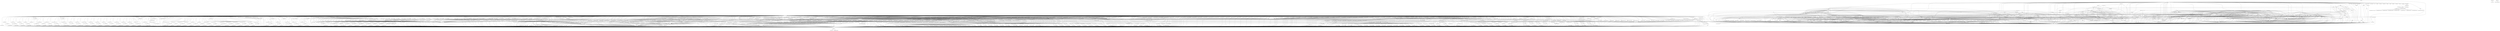digraph depends {
    node [shape=plaintext]
"alsa-utils-alsamixer" -> "libasound2";
"alsa-utils-alsamixer" -> "libc6";
"alsa-utils-alsamixer" -> "libformw5";
"alsa-utils-alsamixer" -> "libmenuw5";
"alsa-utils-alsamixer" -> "libncursesw5";
"alsa-utils-alsamixer" -> "libpanelw5";
"alsa-utils-alsamixer" -> "libtinfo5";
"angstrom-feed-configs" -> "opkg" [style=dotted];
"angstrom-packagegroup-boot" -> "angstrom-version";
"angstrom-packagegroup-boot" -> "packagegroup-boot";
"avahi-daemon" -> "base-files";
"avahi-daemon" -> "base-passwd";
"avahi-daemon" -> "libavahi-common3";
"avahi-daemon" -> "libavahi-core7";
"avahi-daemon" -> "libc6";
"avahi-daemon" -> "libcap2";
"avahi-daemon" -> "libdaemon0";
"avahi-daemon" -> "libdbus-1-3";
"avahi-daemon" -> "libexpat1";
"avahi-daemon" -> "libnss-mdns" [style=dotted];
"avahi-daemon" -> "shadow";
"avahi-utils" -> "libavahi-client3";
"avahi-utils" -> "libavahi-common3";
"avahi-utils" -> "libc6";
"bash" -> "base-files";
"bash" -> "libc6";
"bash" -> "libtinfo5";
"bash" -> "update-alternatives-opkg";
"bluez5" -> "libc6";
"bluez5" -> "libdbus-1-3";
"bluez5" -> "libglib-2.0-0";
"bluez5" -> "libreadline6";
"bluez5" -> "libudev1";
"busybox" -> "busybox-syslog" [style=dotted];
"busybox" -> "busybox-udhcpc" [style=dotted];
"busybox" -> "libc6";
"busybox" -> "update-alternatives-opkg";
"busybox-syslog" -> "update-alternatives-opkg";
"coreutils" -> "libattr1";
"coreutils" -> "libc6";
"coreutils" -> "libcap2";
"coreutils" -> "libgmp10";
"coreutils" -> "update-alternatives-opkg";
"cpio" -> "libc6";
"cpio" -> "update-alternatives-opkg";
"cpufreq-tweaks" -> "cpufrequtils";
"cpufrequtils" -> "libc6";
"curl" -> "libc6";
"curl" -> "libcurl4";
"curl" -> "libz1";
"dbus-1" -> "base-files";
"dbus-1" -> "base-passwd";
"dbus-1" -> "libc6";
"dbus-1" -> "libdbus-1-3";
"dbus-1" -> "libexpat1";
"dbus-1" -> "libsystemd0";
"dbus-1" -> "libx11-6";
"dbus-1" -> "shadow";
"dracut" -> "bash";
"dracut" -> "busybox" [style=dotted];
"dracut" -> "coreutils" [style=dotted];
"dracut" -> "cpio";
"dracut" -> "findutils";
"dracut" -> "kernel-modules" [style=dotted];
"dracut" -> "ldd";
"dracut" -> "libc6";
"dracut" -> "systemd";
"dracut" -> "util-linux";
"dracut" -> "util-linux-blkid";
"dracut" -> "util-linux-getopt";
"e2fsprogs-e2fsck" -> "libblkid1";
"e2fsprogs-e2fsck" -> "libc6";
"e2fsprogs-e2fsck" -> "libcom-err2";
"e2fsprogs-e2fsck" -> "libe2p2";
"e2fsprogs-e2fsck" -> "libext2fs2";
"e2fsprogs-e2fsck" -> "libuuid1";
"findutils" -> "libc6";
"findutils" -> "update-alternatives-opkg";
"fixmac" -> "ranpwd";
"glibc-gconv-ibm850" -> "glibc-gconv";
"glibc-gconv-ibm850" -> "libc6";
"glibc-gconv-unicode" -> "glibc-gconv";
"glibc-gconv-unicode" -> "libc6";
"glibc-gconv-utf-32" -> "glibc-gconv";
"glibc-gconv-utf-32" -> "libc6";
"glibc-localedata-en-gb" -> "glibc-localedata-en-us";
"glibc-localedata-en-gb" -> "glibc-localedata-i18n";
"glibc-localedata-en-gb" -> "glibc-localedata-iso14651-t1";
"glibc-localedata-en-gb" -> "glibc-localedata-translit-combining";
"glibc-localedata-en-us" -> "glibc-localedata-en-gb";
"glibc-localedata-en-us" -> "glibc-localedata-iso14651-t1";
"glibc-localedata-i18n" -> "glibc-localedata-iso14651-t1";
"glibc-localedata-i18n" -> "glibc-localedata-translit-neutral";
"glibc-localedata-iso14651-t1" -> "glibc-localedata-iso14651-t1-common";
"glibc-localedata-translit-neutral" -> "glibc-localedata-translit-circle";
"glibc-localedata-translit-neutral" -> "glibc-localedata-translit-cjk-compat";
"glibc-localedata-translit-neutral" -> "glibc-localedata-translit-compat";
"glibc-localedata-translit-neutral" -> "glibc-localedata-translit-font";
"glibc-localedata-translit-neutral" -> "glibc-localedata-translit-fraction";
"glibc-localedata-translit-neutral" -> "glibc-localedata-translit-narrow";
"glibc-localedata-translit-neutral" -> "glibc-localedata-translit-small";
"glibc-localedata-translit-neutral" -> "glibc-localedata-translit-wide";
"htop" -> "libc6";
"htop" -> "libncursesw5";
"htop" -> "libtinfo5";
"htop" -> "ncurses-terminfo";
"initscripts-functions" -> "update-alternatives-opkg";
"iptables" -> "kernel-module-ip-tables" [style=dotted];
"iptables" -> "kernel-module-ipt-masquerade" [style=dotted];
"iptables" -> "kernel-module-iptable-filter" [style=dotted];
"iptables" -> "kernel-module-iptable-nat" [style=dotted];
"iptables" -> "kernel-module-nf-conntrack" [style=dotted];
"iptables" -> "kernel-module-nf-conntrack-ipv4" [style=dotted];
"iptables" -> "kernel-module-nf-defrag-ipv4" [style=dotted];
"iptables" -> "kernel-module-nf-nat" [style=dotted];
"iptables" -> "kernel-module-x-tables" [style=dotted];
"iptables" -> "libc6";
"iw" -> "libc6";
"iw" -> "libnl-3-200";
"iw" -> "libnl-3-genl";
"kbd" -> "libc6";
"kbd" -> "update-alternatives-opkg";
"kernel" -> "kernel-4.8.13";
"kernel-4.8.13" -> "kernel-image-4.8.13";
"kernel-image-4.8.13" -> "kernel-devicetree";
"kernel-image-4.8.13" -> "kernel-devicetree-overlays" [style=dotted];
"kernel-module-6lowpan" -> "kernel-4.8.13";
"kernel-module-6lowpan" -> "kernel-module-ipv6";
"kernel-module-a8293" -> "kernel-4.8.13";
"kernel-module-act-bpf" -> "kernel-4.8.13";
"kernel-module-act-connmark" -> "kernel-4.8.13";
"kernel-module-act-vlan" -> "kernel-4.8.13";
"kernel-module-adv7170" -> "kernel-4.8.13";
"kernel-module-adv7175" -> "kernel-4.8.13";
"kernel-module-aes-x86-64" -> "kernel-4.8.13";
"kernel-module-aesni-intel" -> "kernel-4.8.13";
"kernel-module-aesni-intel" -> "kernel-module-aes-x86-64";
"kernel-module-af-alg" -> "kernel-4.8.13";
"kernel-module-af-packet-diag" -> "kernel-4.8.13";
"kernel-module-af9013" -> "kernel-4.8.13";
"kernel-module-af9033" -> "kernel-4.8.13";
"kernel-module-ah6" -> "kernel-4.8.13";
"kernel-module-ah6" -> "kernel-module-ipv6";
"kernel-module-aircable" -> "kernel-4.8.13";
"kernel-module-airo" -> "kernel-4.8.13";
"kernel-module-airo" -> "kernel-module-cfg80211";
"kernel-module-airo" -> "kernel-module-rfkill";
"kernel-module-algif-hash" -> "kernel-4.8.13";
"kernel-module-algif-hash" -> "kernel-module-af-alg";
"kernel-module-algif-skcipher" -> "kernel-4.8.13";
"kernel-module-algif-skcipher" -> "kernel-module-af-alg";
"kernel-module-anubis" -> "kernel-4.8.13";
"kernel-module-aoe" -> "kernel-4.8.13";
"kernel-module-ark3116" -> "kernel-4.8.13";
"kernel-module-as102-fe" -> "kernel-4.8.13";
"kernel-module-asix" -> "kernel-4.8.13";
"kernel-module-asix" -> "kernel-module-usbnet";
"kernel-module-at76c50x-usb" -> "kernel-4.8.13";
"kernel-module-at76c50x-usb" -> "kernel-module-cfg80211";
"kernel-module-at76c50x-usb" -> "kernel-module-mac80211";
"kernel-module-at76c50x-usb" -> "kernel-module-rfkill";
"kernel-module-ath3k" -> "kernel-4.8.13";
"kernel-module-ath3k" -> "kernel-module-bluetooth";
"kernel-module-ath3k" -> "kernel-module-rfkill";
"kernel-module-atmel" -> "kernel-4.8.13";
"kernel-module-atmel" -> "kernel-module-cfg80211";
"kernel-module-atmel" -> "kernel-module-rfkill";
"kernel-module-atmel-pci" -> "kernel-4.8.13";
"kernel-module-atmel-pci" -> "kernel-module-atmel";
"kernel-module-atmel-pci" -> "kernel-module-cfg80211";
"kernel-module-atmel-pci" -> "kernel-module-rfkill";
"kernel-module-au0828" -> "kernel-4.8.13";
"kernel-module-au0828" -> "kernel-module-tveeprom";
"kernel-module-au8522-common" -> "kernel-4.8.13";
"kernel-module-au8522-decoder" -> "kernel-4.8.13";
"kernel-module-au8522-decoder" -> "kernel-module-au8522-common";
"kernel-module-au8522-dig" -> "kernel-4.8.13";
"kernel-module-au8522-dig" -> "kernel-module-au8522-common";
"kernel-module-ax88179-178a" -> "kernel-4.8.13";
"kernel-module-ax88179-178a" -> "kernel-module-usbnet";
"kernel-module-b2c2-flexcop" -> "kernel-4.8.13";
"kernel-module-b2c2-flexcop" -> "kernel-module-cx24113";
"kernel-module-b2c2-flexcop" -> "kernel-module-cx24123";
"kernel-module-b2c2-flexcop" -> "kernel-module-s5h1420";
"kernel-module-b2c2-flexcop-pci" -> "kernel-4.8.13";
"kernel-module-b2c2-flexcop-pci" -> "kernel-module-b2c2-flexcop";
"kernel-module-b2c2-flexcop-pci" -> "kernel-module-cx24113";
"kernel-module-b2c2-flexcop-pci" -> "kernel-module-cx24123";
"kernel-module-b2c2-flexcop-pci" -> "kernel-module-s5h1420";
"kernel-module-b2c2-flexcop-usb" -> "kernel-4.8.13";
"kernel-module-b2c2-flexcop-usb" -> "kernel-module-b2c2-flexcop";
"kernel-module-b2c2-flexcop-usb" -> "kernel-module-cx24113";
"kernel-module-b2c2-flexcop-usb" -> "kernel-module-cx24123";
"kernel-module-b2c2-flexcop-usb" -> "kernel-module-s5h1420";
"kernel-module-bcm203x" -> "kernel-4.8.13";
"kernel-module-bcm203x" -> "kernel-module-bluetooth";
"kernel-module-bcm203x" -> "kernel-module-rfkill";
"kernel-module-bcm3510" -> "kernel-4.8.13";
"kernel-module-belkin-sa" -> "kernel-4.8.13";
"kernel-module-bfusb" -> "kernel-4.8.13";
"kernel-module-bfusb" -> "kernel-module-bluetooth";
"kernel-module-bfusb" -> "kernel-module-rfkill";
"kernel-module-bluetooth" -> "kernel-4.8.13";
"kernel-module-bluetooth" -> "kernel-module-rfkill";
"kernel-module-bnep" -> "kernel-4.8.13";
"kernel-module-bnep" -> "kernel-module-bluetooth";
"kernel-module-bnep" -> "kernel-module-rfkill";
"kernel-module-br-netfilter" -> "kernel-4.8.13";
"kernel-module-br-netfilter" -> "kernel-module-bridge";
"kernel-module-br-netfilter" -> "kernel-module-ipv6";
"kernel-module-br-netfilter" -> "kernel-module-llc";
"kernel-module-br-netfilter" -> "kernel-module-stp";
"kernel-module-bridge" -> "kernel-4.8.13";
"kernel-module-bridge" -> "kernel-module-ipv6";
"kernel-module-bridge" -> "kernel-module-llc";
"kernel-module-bridge" -> "kernel-module-stp";
"kernel-module-bsd-comp" -> "kernel-4.8.13";
"kernel-module-bsd-comp" -> "kernel-module-ppp-generic";
"kernel-module-bsd-comp" -> "kernel-module-slhc";
"kernel-module-bt819" -> "kernel-4.8.13";
"kernel-module-bt856" -> "kernel-4.8.13";
"kernel-module-bt866" -> "kernel-4.8.13";
"kernel-module-btbcm" -> "kernel-4.8.13";
"kernel-module-btbcm" -> "kernel-module-bluetooth";
"kernel-module-btbcm" -> "kernel-module-rfkill";
"kernel-module-btcoexist" -> "kernel-4.8.13";
"kernel-module-btcoexist" -> "kernel-module-cfg80211";
"kernel-module-btcoexist" -> "kernel-module-mac80211";
"kernel-module-btcoexist" -> "kernel-module-rfkill";
"kernel-module-btcoexist" -> "kernel-module-rtlwifi";
"kernel-module-btintel" -> "kernel-4.8.13";
"kernel-module-btintel" -> "kernel-module-bluetooth";
"kernel-module-btintel" -> "kernel-module-rfkill";
"kernel-module-btmrvl" -> "kernel-4.8.13";
"kernel-module-btmrvl" -> "kernel-module-bluetooth";
"kernel-module-btmrvl" -> "kernel-module-rfkill";
"kernel-module-btrtl" -> "kernel-4.8.13";
"kernel-module-btrtl" -> "kernel-module-bluetooth";
"kernel-module-btrtl" -> "kernel-module-rfkill";
"kernel-module-btusb" -> "kernel-4.8.13";
"kernel-module-btusb" -> "kernel-module-bluetooth";
"kernel-module-btusb" -> "kernel-module-btbcm";
"kernel-module-btusb" -> "kernel-module-btintel";
"kernel-module-btusb" -> "kernel-module-btrtl";
"kernel-module-btusb" -> "kernel-module-rfkill";
"kernel-module-budget" -> "kernel-4.8.13";
"kernel-module-budget" -> "kernel-module-budget-core";
"kernel-module-budget" -> "kernel-module-saa7146";
"kernel-module-budget" -> "kernel-module-ttpci-eeprom";
"kernel-module-budget-av" -> "kernel-4.8.13";
"kernel-module-budget-av" -> "kernel-module-budget-core";
"kernel-module-budget-av" -> "kernel-module-saa7146";
"kernel-module-budget-av" -> "kernel-module-saa7146-vv";
"kernel-module-budget-av" -> "kernel-module-ttpci-eeprom";
"kernel-module-budget-av" -> "kernel-module-videobuf-core";
"kernel-module-budget-av" -> "kernel-module-videobuf-dma-sg";
"kernel-module-budget-core" -> "kernel-4.8.13";
"kernel-module-budget-core" -> "kernel-module-saa7146";
"kernel-module-budget-core" -> "kernel-module-ttpci-eeprom";
"kernel-module-budget-patch" -> "kernel-4.8.13";
"kernel-module-budget-patch" -> "kernel-module-budget-core";
"kernel-module-budget-patch" -> "kernel-module-saa7146";
"kernel-module-budget-patch" -> "kernel-module-ttpci-eeprom";
"kernel-module-cafe-ccic" -> "kernel-4.8.13";
"kernel-module-cafe-ccic" -> "kernel-module-videobuf2-dma-contig";
"kernel-module-cafe-ccic" -> "kernel-module-videobuf2-dma-sg";
"kernel-module-camellia-generic" -> "kernel-4.8.13";
"kernel-module-catc" -> "kernel-4.8.13";
"kernel-module-ccm" -> "kernel-4.8.13";
"kernel-module-cdc-acm" -> "kernel-4.8.13";
"kernel-module-cdc-eem" -> "kernel-4.8.13";
"kernel-module-cdc-eem" -> "kernel-module-usbnet";
"kernel-module-cdc-ether" -> "kernel-4.8.13";
"kernel-module-cdc-ether" -> "kernel-module-usbnet";
"kernel-module-cdc-mbim" -> "kernel-4.8.13";
"kernel-module-cdc-mbim" -> "kernel-module-cdc-ncm";
"kernel-module-cdc-mbim" -> "kernel-module-cdc-wdm";
"kernel-module-cdc-mbim" -> "kernel-module-usbnet";
"kernel-module-cdc-ncm" -> "kernel-4.8.13";
"kernel-module-cdc-ncm" -> "kernel-module-usbnet";
"kernel-module-cdc-subset" -> "kernel-4.8.13";
"kernel-module-cdc-subset" -> "kernel-module-usbnet";
"kernel-module-cdc-wdm" -> "kernel-4.8.13";
"kernel-module-ceph" -> "kernel-4.8.13";
"kernel-module-ceph" -> "kernel-module-libceph";
"kernel-module-cfg80211" -> "kernel-4.8.13";
"kernel-module-cfg80211" -> "kernel-module-rfkill";
"kernel-module-ch341" -> "kernel-4.8.13";
"kernel-module-ch9200" -> "kernel-4.8.13";
"kernel-module-ch9200" -> "kernel-module-usbnet";
"kernel-module-cls-bpf" -> "kernel-4.8.13";
"kernel-module-cls-flower" -> "kernel-4.8.13";
"kernel-module-cpia2" -> "kernel-4.8.13";
"kernel-module-cramfs" -> "kernel-4.8.13";
"kernel-module-crc32c-intel" -> "kernel-4.8.13";
"kernel-module-crc7" -> "kernel-4.8.13";
"kernel-module-crypto-user" -> "kernel-4.8.13";
"kernel-module-cryptoloop" -> "kernel-4.8.13";
"kernel-module-cs53l32a" -> "kernel-4.8.13";
"kernel-module-ctr" -> "kernel-4.8.13";
"kernel-module-cuse" -> "kernel-4.8.13";
"kernel-module-cx22700" -> "kernel-4.8.13";
"kernel-module-cx2341x" -> "kernel-4.8.13";
"kernel-module-cx24113" -> "kernel-4.8.13";
"kernel-module-cx24116" -> "kernel-4.8.13";
"kernel-module-cx24120" -> "kernel-4.8.13";
"kernel-module-cx24123" -> "kernel-4.8.13";
"kernel-module-cx25821" -> "kernel-4.8.13";
"kernel-module-cx25821" -> "kernel-module-videobuf2-dma-sg";
"kernel-module-cx25821-alsa" -> "kernel-4.8.13";
"kernel-module-cx25821-alsa" -> "kernel-module-cx25821";
"kernel-module-cx25821-alsa" -> "kernel-module-videobuf2-dma-sg";
"kernel-module-cx25840" -> "kernel-4.8.13";
"kernel-module-cx82310-eth" -> "kernel-4.8.13";
"kernel-module-cx82310-eth" -> "kernel-module-usbnet";
"kernel-module-cxd2820r" -> "kernel-4.8.13";
"kernel-module-cyberjack" -> "kernel-4.8.13";
"kernel-module-cypress-m8" -> "kernel-4.8.13";
"kernel-module-ddbridge" -> "kernel-4.8.13";
"kernel-module-digi-acceleport" -> "kernel-4.8.13";
"kernel-module-dlm" -> "kernel-4.8.13";
"kernel-module-dm-flakey" -> "kernel-4.8.13";
"kernel-module-dm9601" -> "kernel-4.8.13";
"kernel-module-dm9601" -> "kernel-module-usbnet";
"kernel-module-drx39xyj" -> "kernel-4.8.13";
"kernel-module-drxd" -> "kernel-4.8.13";
"kernel-module-drxk" -> "kernel-4.8.13";
"kernel-module-dummy" -> "kernel-4.8.13";
"kernel-module-dummy-irq" -> "kernel-4.8.13";
"kernel-module-dvb-as102" -> "kernel-4.8.13";
"kernel-module-dvb-pll" -> "kernel-4.8.13";
"kernel-module-dvb-ttpci" -> "kernel-4.8.13";
"kernel-module-dvb-ttpci" -> "kernel-module-saa7146";
"kernel-module-dvb-ttpci" -> "kernel-module-saa7146-vv";
"kernel-module-dvb-ttpci" -> "kernel-module-ttpci-eeprom";
"kernel-module-dvb-ttpci" -> "kernel-module-videobuf-core";
"kernel-module-dvb-ttpci" -> "kernel-module-videobuf-dma-sg";
"kernel-module-dvb-ttusb-budget" -> "kernel-4.8.13";
"kernel-module-dvb-usb-af9015" -> "kernel-4.8.13";
"kernel-module-dvb-usb-af9015" -> "kernel-module-dvb-usb-v2";
"kernel-module-dvb-usb-af9035" -> "kernel-4.8.13";
"kernel-module-dvb-usb-af9035" -> "kernel-module-dvb-usb-v2";
"kernel-module-dvb-usb-anysee" -> "kernel-4.8.13";
"kernel-module-dvb-usb-anysee" -> "kernel-module-dvb-usb-v2";
"kernel-module-dvb-usb-au6610" -> "kernel-4.8.13";
"kernel-module-dvb-usb-au6610" -> "kernel-module-dvb-usb-v2";
"kernel-module-dvb-usb-az6007" -> "kernel-4.8.13";
"kernel-module-dvb-usb-az6007" -> "kernel-module-dvb-usb-v2";
"kernel-module-dvb-usb-ce6230" -> "kernel-4.8.13";
"kernel-module-dvb-usb-ce6230" -> "kernel-module-dvb-usb-v2";
"kernel-module-dvb-usb-dvbsky" -> "kernel-4.8.13";
"kernel-module-dvb-usb-dvbsky" -> "kernel-module-dvb-usb-v2";
"kernel-module-dvb-usb-dvbsky" -> "kernel-module-m88ds3103";
"kernel-module-dvb-usb-ec168" -> "kernel-4.8.13";
"kernel-module-dvb-usb-ec168" -> "kernel-module-dvb-usb-v2";
"kernel-module-dvb-usb-gl861" -> "kernel-4.8.13";
"kernel-module-dvb-usb-gl861" -> "kernel-module-dvb-usb-v2";
"kernel-module-dvb-usb-rtl28xxu" -> "kernel-4.8.13";
"kernel-module-dvb-usb-rtl28xxu" -> "kernel-module-dvb-usb-v2";
"kernel-module-dvb-usb-v2" -> "kernel-4.8.13";
"kernel-module-e4000" -> "kernel-4.8.13";
"kernel-module-earth-pt1" -> "kernel-4.8.13";
"kernel-module-ebt-802-3" -> "kernel-4.8.13";
"kernel-module-ebt-among" -> "kernel-4.8.13";
"kernel-module-ebt-arp" -> "kernel-4.8.13";
"kernel-module-ebt-arpreply" -> "kernel-4.8.13";
"kernel-module-ebt-dnat" -> "kernel-4.8.13";
"kernel-module-ebt-ip" -> "kernel-4.8.13";
"kernel-module-ebt-limit" -> "kernel-4.8.13";
"kernel-module-ebt-log" -> "kernel-4.8.13";
"kernel-module-ebt-mark" -> "kernel-4.8.13";
"kernel-module-ebt-mark-m" -> "kernel-4.8.13";
"kernel-module-ebt-pkttype" -> "kernel-4.8.13";
"kernel-module-ebt-redirect" -> "kernel-4.8.13";
"kernel-module-ebt-snat" -> "kernel-4.8.13";
"kernel-module-ebt-stp" -> "kernel-4.8.13";
"kernel-module-ebt-vlan" -> "kernel-4.8.13";
"kernel-module-ebtable-broute" -> "kernel-4.8.13";
"kernel-module-ebtable-broute" -> "kernel-module-bridge";
"kernel-module-ebtable-broute" -> "kernel-module-ebtables";
"kernel-module-ebtable-broute" -> "kernel-module-ipv6";
"kernel-module-ebtable-broute" -> "kernel-module-llc";
"kernel-module-ebtable-broute" -> "kernel-module-stp";
"kernel-module-ebtable-filter" -> "kernel-4.8.13";
"kernel-module-ebtable-filter" -> "kernel-module-ebtables";
"kernel-module-ebtable-nat" -> "kernel-4.8.13";
"kernel-module-ebtable-nat" -> "kernel-module-ebtables";
"kernel-module-ebtables" -> "kernel-4.8.13";
"kernel-module-ec100" -> "kernel-4.8.13";
"kernel-module-eeprom-93cx6" -> "kernel-4.8.13";
"kernel-module-efs" -> "kernel-4.8.13";
"kernel-module-ehci-platform" -> "kernel-4.8.13";
"kernel-module-em-ipset" -> "kernel-4.8.13";
"kernel-module-em-ipset" -> "kernel-module-ip-set";
"kernel-module-em28xx" -> "kernel-4.8.13";
"kernel-module-em28xx" -> "kernel-module-tveeprom";
"kernel-module-em28xx-alsa" -> "kernel-4.8.13";
"kernel-module-em28xx-alsa" -> "kernel-module-em28xx";
"kernel-module-em28xx-alsa" -> "kernel-module-tveeprom";
"kernel-module-em28xx-dvb" -> "kernel-4.8.13";
"kernel-module-em28xx-dvb" -> "kernel-module-em28xx";
"kernel-module-em28xx-dvb" -> "kernel-module-tveeprom";
"kernel-module-empeg" -> "kernel-4.8.13";
"kernel-module-esp6" -> "kernel-4.8.13";
"kernel-module-esp6" -> "kernel-module-ipv6";
"kernel-module-ezusb" -> "kernel-4.8.13";
"kernel-module-f81232" -> "kernel-4.8.13";
"kernel-module-fc0011" -> "kernel-4.8.13";
"kernel-module-fc0012" -> "kernel-4.8.13";
"kernel-module-fc0013" -> "kernel-4.8.13";
"kernel-module-fc2580" -> "kernel-4.8.13";
"kernel-module-firedtv" -> "kernel-4.8.13";
"kernel-module-firedtv" -> "kernel-module-firewire-core";
"kernel-module-firewire-core" -> "kernel-4.8.13";
"kernel-module-firewire-net" -> "kernel-4.8.13";
"kernel-module-firewire-net" -> "kernel-module-firewire-core";
"kernel-module-firewire-ohci" -> "kernel-4.8.13";
"kernel-module-firewire-ohci" -> "kernel-module-firewire-core";
"kernel-module-firewire-sbp2" -> "kernel-4.8.13";
"kernel-module-firewire-sbp2" -> "kernel-module-firewire-core";
"kernel-module-ftdi-sio" -> "kernel-4.8.13";
"kernel-module-garmin-gps" -> "kernel-4.8.13";
"kernel-module-gcm" -> "kernel-4.8.13";
"kernel-module-ghash-clmulni-intel" -> "kernel-4.8.13";
"kernel-module-ghash-generic" -> "kernel-4.8.13";
"kernel-module-gl620a" -> "kernel-4.8.13";
"kernel-module-gl620a" -> "kernel-module-usbnet";
"kernel-module-gre" -> "kernel-4.8.13";
"kernel-module-gspca-benq" -> "kernel-4.8.13";
"kernel-module-gspca-benq" -> "kernel-module-gspca-main";
"kernel-module-gspca-conex" -> "kernel-4.8.13";
"kernel-module-gspca-conex" -> "kernel-module-gspca-main";
"kernel-module-gspca-cpia1" -> "kernel-4.8.13";
"kernel-module-gspca-cpia1" -> "kernel-module-gspca-main";
"kernel-module-gspca-etoms" -> "kernel-4.8.13";
"kernel-module-gspca-etoms" -> "kernel-module-gspca-main";
"kernel-module-gspca-finepix" -> "kernel-4.8.13";
"kernel-module-gspca-finepix" -> "kernel-module-gspca-main";
"kernel-module-gspca-gl860" -> "kernel-4.8.13";
"kernel-module-gspca-gl860" -> "kernel-module-gspca-main";
"kernel-module-gspca-jeilinj" -> "kernel-4.8.13";
"kernel-module-gspca-jeilinj" -> "kernel-module-gspca-main";
"kernel-module-gspca-jl2005bcd" -> "kernel-4.8.13";
"kernel-module-gspca-jl2005bcd" -> "kernel-module-gspca-main";
"kernel-module-gspca-kinect" -> "kernel-4.8.13";
"kernel-module-gspca-kinect" -> "kernel-module-gspca-main";
"kernel-module-gspca-konica" -> "kernel-4.8.13";
"kernel-module-gspca-konica" -> "kernel-module-gspca-main";
"kernel-module-gspca-m5602" -> "kernel-4.8.13";
"kernel-module-gspca-m5602" -> "kernel-module-gspca-main";
"kernel-module-gspca-main" -> "kernel-4.8.13";
"kernel-module-gspca-mars" -> "kernel-4.8.13";
"kernel-module-gspca-mars" -> "kernel-module-gspca-main";
"kernel-module-gspca-mr97310a" -> "kernel-4.8.13";
"kernel-module-gspca-mr97310a" -> "kernel-module-gspca-main";
"kernel-module-gspca-nw80x" -> "kernel-4.8.13";
"kernel-module-gspca-nw80x" -> "kernel-module-gspca-main";
"kernel-module-gspca-ov519" -> "kernel-4.8.13";
"kernel-module-gspca-ov519" -> "kernel-module-gspca-main";
"kernel-module-gspca-ov534" -> "kernel-4.8.13";
"kernel-module-gspca-ov534" -> "kernel-module-gspca-main";
"kernel-module-gspca-ov534-9" -> "kernel-4.8.13";
"kernel-module-gspca-ov534-9" -> "kernel-module-gspca-main";
"kernel-module-gspca-pac207" -> "kernel-4.8.13";
"kernel-module-gspca-pac207" -> "kernel-module-gspca-main";
"kernel-module-gspca-pac7302" -> "kernel-4.8.13";
"kernel-module-gspca-pac7302" -> "kernel-module-gspca-main";
"kernel-module-gspca-pac7311" -> "kernel-4.8.13";
"kernel-module-gspca-pac7311" -> "kernel-module-gspca-main";
"kernel-module-gspca-se401" -> "kernel-4.8.13";
"kernel-module-gspca-se401" -> "kernel-module-gspca-main";
"kernel-module-gspca-sn9c2028" -> "kernel-4.8.13";
"kernel-module-gspca-sn9c2028" -> "kernel-module-gspca-main";
"kernel-module-gspca-sn9c20x" -> "kernel-4.8.13";
"kernel-module-gspca-sn9c20x" -> "kernel-module-gspca-main";
"kernel-module-gspca-sonixj" -> "kernel-4.8.13";
"kernel-module-gspca-sonixj" -> "kernel-module-gspca-main";
"kernel-module-gspca-spca1528" -> "kernel-4.8.13";
"kernel-module-gspca-spca1528" -> "kernel-module-gspca-main";
"kernel-module-gspca-spca500" -> "kernel-4.8.13";
"kernel-module-gspca-spca500" -> "kernel-module-gspca-main";
"kernel-module-gspca-spca501" -> "kernel-4.8.13";
"kernel-module-gspca-spca501" -> "kernel-module-gspca-main";
"kernel-module-gspca-spca505" -> "kernel-4.8.13";
"kernel-module-gspca-spca505" -> "kernel-module-gspca-main";
"kernel-module-gspca-spca506" -> "kernel-4.8.13";
"kernel-module-gspca-spca506" -> "kernel-module-gspca-main";
"kernel-module-gspca-spca508" -> "kernel-4.8.13";
"kernel-module-gspca-spca508" -> "kernel-module-gspca-main";
"kernel-module-gspca-spca561" -> "kernel-4.8.13";
"kernel-module-gspca-spca561" -> "kernel-module-gspca-main";
"kernel-module-gspca-sq905" -> "kernel-4.8.13";
"kernel-module-gspca-sq905" -> "kernel-module-gspca-main";
"kernel-module-gspca-sq905c" -> "kernel-4.8.13";
"kernel-module-gspca-sq905c" -> "kernel-module-gspca-main";
"kernel-module-gspca-sq930x" -> "kernel-4.8.13";
"kernel-module-gspca-sq930x" -> "kernel-module-gspca-main";
"kernel-module-gspca-stk014" -> "kernel-4.8.13";
"kernel-module-gspca-stk014" -> "kernel-module-gspca-main";
"kernel-module-gspca-stk1135" -> "kernel-4.8.13";
"kernel-module-gspca-stk1135" -> "kernel-module-gspca-main";
"kernel-module-gspca-stv0680" -> "kernel-4.8.13";
"kernel-module-gspca-stv0680" -> "kernel-module-gspca-main";
"kernel-module-gspca-stv06xx" -> "kernel-4.8.13";
"kernel-module-gspca-stv06xx" -> "kernel-module-gspca-main";
"kernel-module-gspca-sunplus" -> "kernel-4.8.13";
"kernel-module-gspca-sunplus" -> "kernel-module-gspca-main";
"kernel-module-gspca-t613" -> "kernel-4.8.13";
"kernel-module-gspca-t613" -> "kernel-module-gspca-main";
"kernel-module-gspca-topro" -> "kernel-4.8.13";
"kernel-module-gspca-topro" -> "kernel-module-gspca-main";
"kernel-module-gspca-touptek" -> "kernel-4.8.13";
"kernel-module-gspca-touptek" -> "kernel-module-gspca-main";
"kernel-module-gspca-tv8532" -> "kernel-4.8.13";
"kernel-module-gspca-tv8532" -> "kernel-module-gspca-main";
"kernel-module-gspca-vc032x" -> "kernel-4.8.13";
"kernel-module-gspca-vc032x" -> "kernel-module-gspca-main";
"kernel-module-gspca-vicam" -> "kernel-4.8.13";
"kernel-module-gspca-vicam" -> "kernel-module-gspca-main";
"kernel-module-gspca-xirlink-cit" -> "kernel-4.8.13";
"kernel-module-gspca-xirlink-cit" -> "kernel-module-gspca-main";
"kernel-module-gspca-zc3xx" -> "kernel-4.8.13";
"kernel-module-gspca-zc3xx" -> "kernel-module-gspca-main";
"kernel-module-hci-vhci" -> "kernel-4.8.13";
"kernel-module-hci-vhci" -> "kernel-module-bluetooth";
"kernel-module-hci-vhci" -> "kernel-module-rfkill";
"kernel-module-hdpvr" -> "kernel-4.8.13";
"kernel-module-hexium-gemini" -> "kernel-4.8.13";
"kernel-module-hexium-gemini" -> "kernel-module-saa7146";
"kernel-module-hexium-gemini" -> "kernel-module-saa7146-vv";
"kernel-module-hexium-gemini" -> "kernel-module-videobuf-core";
"kernel-module-hexium-gemini" -> "kernel-module-videobuf-dma-sg";
"kernel-module-hexium-orion" -> "kernel-4.8.13";
"kernel-module-hexium-orion" -> "kernel-module-saa7146";
"kernel-module-hexium-orion" -> "kernel-module-saa7146-vv";
"kernel-module-hexium-orion" -> "kernel-module-videobuf-core";
"kernel-module-hexium-orion" -> "kernel-module-videobuf-dma-sg";
"kernel-module-hfsplus" -> "kernel-4.8.13";
"kernel-module-hidp" -> "kernel-4.8.13";
"kernel-module-hidp" -> "kernel-module-bluetooth";
"kernel-module-hidp" -> "kernel-module-rfkill";
"kernel-module-hostap" -> "kernel-4.8.13";
"kernel-module-hostap" -> "kernel-module-lib80211";
"kernel-module-hostap-pci" -> "kernel-4.8.13";
"kernel-module-hostap-pci" -> "kernel-module-hostap";
"kernel-module-hostap-pci" -> "kernel-module-lib80211";
"kernel-module-hostap-plx" -> "kernel-4.8.13";
"kernel-module-hostap-plx" -> "kernel-module-hostap";
"kernel-module-hostap-plx" -> "kernel-module-lib80211";
"kernel-module-hso" -> "kernel-4.8.13";
"kernel-module-hso" -> "kernel-module-rfkill";
"kernel-module-i2c-ali1535" -> "kernel-4.8.13";
"kernel-module-i2c-ali1563" -> "kernel-4.8.13";
"kernel-module-i2c-ali15x3" -> "kernel-4.8.13";
"kernel-module-i2c-amd756" -> "kernel-4.8.13";
"kernel-module-i2c-amd8111" -> "kernel-4.8.13";
"kernel-module-i2c-hid" -> "kernel-4.8.13";
"kernel-module-i2c-i801" -> "kernel-4.8.13";
"kernel-module-i2c-i801" -> "kernel-module-i2c-smbus";
"kernel-module-i2c-nforce2" -> "kernel-4.8.13";
"kernel-module-i2c-ocores" -> "kernel-4.8.13";
"kernel-module-i2c-parport" -> "kernel-4.8.13";
"kernel-module-i2c-parport" -> "kernel-module-i2c-smbus";
"kernel-module-i2c-parport-light" -> "kernel-4.8.13";
"kernel-module-i2c-parport-light" -> "kernel-module-i2c-smbus";
"kernel-module-i2c-piix4" -> "kernel-4.8.13";
"kernel-module-i2c-simtec" -> "kernel-4.8.13";
"kernel-module-i2c-sis5595" -> "kernel-4.8.13";
"kernel-module-i2c-sis630" -> "kernel-4.8.13";
"kernel-module-i2c-sis96x" -> "kernel-4.8.13";
"kernel-module-i2c-slave-eeprom" -> "kernel-4.8.13";
"kernel-module-i2c-smbus" -> "kernel-4.8.13";
"kernel-module-i2c-stub" -> "kernel-4.8.13";
"kernel-module-i2c-taos-evm" -> "kernel-4.8.13";
"kernel-module-i2c-tiny-usb" -> "kernel-4.8.13";
"kernel-module-i2c-via" -> "kernel-4.8.13";
"kernel-module-i2c-viapro" -> "kernel-4.8.13";
"kernel-module-ila" -> "kernel-4.8.13";
"kernel-module-input-polldev" -> "kernel-4.8.13";
"kernel-module-int51x1" -> "kernel-4.8.13";
"kernel-module-int51x1" -> "kernel-module-usbnet";
"kernel-module-intel-rapl" -> "kernel-4.8.13";
"kernel-module-io-edgeport" -> "kernel-4.8.13";
"kernel-module-io-ti" -> "kernel-4.8.13";
"kernel-module-ip-gre" -> "kernel-4.8.13";
"kernel-module-ip-gre" -> "kernel-module-gre";
"kernel-module-ip-gre" -> "kernel-module-ipv6";
"kernel-module-ip-set" -> "kernel-4.8.13";
"kernel-module-ip-set-bitmap-ip" -> "kernel-4.8.13";
"kernel-module-ip-set-bitmap-ip" -> "kernel-module-ip-set";
"kernel-module-ip-set-bitmap-ipmac" -> "kernel-4.8.13";
"kernel-module-ip-set-bitmap-ipmac" -> "kernel-module-ip-set";
"kernel-module-ip-set-bitmap-port" -> "kernel-4.8.13";
"kernel-module-ip-set-bitmap-port" -> "kernel-module-ip-set";
"kernel-module-ip-set-hash-ip" -> "kernel-4.8.13";
"kernel-module-ip-set-hash-ip" -> "kernel-module-ip-set";
"kernel-module-ip-set-hash-ipport" -> "kernel-4.8.13";
"kernel-module-ip-set-hash-ipport" -> "kernel-module-ip-set";
"kernel-module-ip-set-hash-ipportip" -> "kernel-4.8.13";
"kernel-module-ip-set-hash-ipportip" -> "kernel-module-ip-set";
"kernel-module-ip-set-hash-ipportnet" -> "kernel-4.8.13";
"kernel-module-ip-set-hash-ipportnet" -> "kernel-module-ip-set";
"kernel-module-ip-set-hash-mac" -> "kernel-4.8.13";
"kernel-module-ip-set-hash-mac" -> "kernel-module-ip-set";
"kernel-module-ip-set-hash-net" -> "kernel-4.8.13";
"kernel-module-ip-set-hash-net" -> "kernel-module-ip-set";
"kernel-module-ip-set-hash-netiface" -> "kernel-4.8.13";
"kernel-module-ip-set-hash-netiface" -> "kernel-module-ip-set";
"kernel-module-ip-set-hash-netnet" -> "kernel-4.8.13";
"kernel-module-ip-set-hash-netnet" -> "kernel-module-ip-set";
"kernel-module-ip-set-hash-netport" -> "kernel-4.8.13";
"kernel-module-ip-set-hash-netport" -> "kernel-module-ip-set";
"kernel-module-ip-set-hash-netportnet" -> "kernel-4.8.13";
"kernel-module-ip-set-hash-netportnet" -> "kernel-module-ip-set";
"kernel-module-ip-set-list-set" -> "kernel-4.8.13";
"kernel-module-ip-set-list-set" -> "kernel-module-ip-set";
"kernel-module-ip-vti" -> "kernel-4.8.13";
"kernel-module-ip6-gre" -> "kernel-4.8.13";
"kernel-module-ip6-gre" -> "kernel-module-gre";
"kernel-module-ip6-gre" -> "kernel-module-ip6-tunnel";
"kernel-module-ip6-gre" -> "kernel-module-ipv6";
"kernel-module-ip6-gre" -> "kernel-module-tunnel6";
"kernel-module-ip6-tables" -> "kernel-4.8.13";
"kernel-module-ip6-tunnel" -> "kernel-4.8.13";
"kernel-module-ip6-tunnel" -> "kernel-module-ipv6";
"kernel-module-ip6-tunnel" -> "kernel-module-tunnel6";
"kernel-module-ip6-udp-tunnel" -> "kernel-4.8.13";
"kernel-module-ip6-vti" -> "kernel-4.8.13";
"kernel-module-ip6-vti" -> "kernel-module-ip6-tunnel";
"kernel-module-ip6-vti" -> "kernel-module-ipv6";
"kernel-module-ip6-vti" -> "kernel-module-tunnel6";
"kernel-module-ip6t-ah" -> "kernel-4.8.13";
"kernel-module-ip6t-eui64" -> "kernel-4.8.13";
"kernel-module-ip6t-frag" -> "kernel-4.8.13";
"kernel-module-ip6t-hbh" -> "kernel-4.8.13";
"kernel-module-ip6t-ipv6header" -> "kernel-4.8.13";
"kernel-module-ip6t-masquerade" -> "kernel-4.8.13";
"kernel-module-ip6t-masquerade" -> "kernel-module-ipv6";
"kernel-module-ip6t-masquerade" -> "kernel-module-nf-nat-masquerade-ipv6";
"kernel-module-ip6t-mh" -> "kernel-4.8.13";
"kernel-module-ip6t-npt" -> "kernel-4.8.13";
"kernel-module-ip6t-reject" -> "kernel-4.8.13";
"kernel-module-ip6t-reject" -> "kernel-module-ipv6";
"kernel-module-ip6t-reject" -> "kernel-module-nf-reject-ipv6";
"kernel-module-ip6t-rpfilter" -> "kernel-4.8.13";
"kernel-module-ip6t-rpfilter" -> "kernel-module-ipv6";
"kernel-module-ip6t-rt" -> "kernel-4.8.13";
"kernel-module-ip6t-synproxy" -> "kernel-4.8.13";
"kernel-module-ip6t-synproxy" -> "kernel-module-ipv6";
"kernel-module-ip6t-synproxy" -> "kernel-module-nf-synproxy-core";
"kernel-module-ip6table-filter" -> "kernel-4.8.13";
"kernel-module-ip6table-filter" -> "kernel-module-ip6-tables";
"kernel-module-ip6table-mangle" -> "kernel-4.8.13";
"kernel-module-ip6table-mangle" -> "kernel-module-ip6-tables";
"kernel-module-ip6table-mangle" -> "kernel-module-ipv6";
"kernel-module-ip6table-nat" -> "kernel-4.8.13";
"kernel-module-ip6table-nat" -> "kernel-module-ip6-tables";
"kernel-module-ip6table-nat" -> "kernel-module-ipv6";
"kernel-module-ip6table-nat" -> "kernel-module-nf-nat-ipv6";
"kernel-module-ip6table-raw" -> "kernel-4.8.13";
"kernel-module-ip6table-raw" -> "kernel-module-ip6-tables";
"kernel-module-ipaq" -> "kernel-4.8.13";
"kernel-module-ipcomp6" -> "kernel-4.8.13";
"kernel-module-ipcomp6" -> "kernel-module-ipv6";
"kernel-module-ipcomp6" -> "kernel-module-tunnel6";
"kernel-module-ipcomp6" -> "kernel-module-xfrm6-tunnel";
"kernel-module-ipheth" -> "kernel-4.8.13";
"kernel-module-ipt-masquerade" -> "kernel-4.8.13";
"kernel-module-ipt-masquerade" -> "kernel-module-nf-nat-masquerade-ipv4";
"kernel-module-ipt-rpfilter" -> "kernel-4.8.13";
"kernel-module-ipt-synproxy" -> "kernel-4.8.13";
"kernel-module-ipt-synproxy" -> "kernel-module-nf-synproxy-core";
"kernel-module-iptable-nat" -> "kernel-4.8.13";
"kernel-module-ipv6" -> "kernel-4.8.13";
"kernel-module-ipvlan" -> "kernel-4.8.13";
"kernel-module-ipvlan" -> "kernel-module-ipv6";
"kernel-module-ipw" -> "kernel-4.8.13";
"kernel-module-ipw" -> "kernel-module-usb-wwan";
"kernel-module-ipw2100" -> "kernel-4.8.13";
"kernel-module-ipw2100" -> "kernel-module-cfg80211";
"kernel-module-ipw2100" -> "kernel-module-lib80211";
"kernel-module-ipw2100" -> "kernel-module-libipw";
"kernel-module-ipw2100" -> "kernel-module-rfkill";
"kernel-module-ipw2200" -> "kernel-4.8.13";
"kernel-module-ipw2200" -> "kernel-module-cfg80211";
"kernel-module-ipw2200" -> "kernel-module-lib80211";
"kernel-module-ipw2200" -> "kernel-module-libipw";
"kernel-module-ipw2200" -> "kernel-module-rfkill";
"kernel-module-ir-usb" -> "kernel-4.8.13";
"kernel-module-iscsi-boot-sysfs" -> "kernel-4.8.13";
"kernel-module-iscsi-target-mod" -> "kernel-4.8.13";
"kernel-module-iscsi-target-mod" -> "kernel-module-target-core-mod";
"kernel-module-iscsi-tcp" -> "kernel-4.8.13";
"kernel-module-iscsi-tcp" -> "kernel-module-libiscsi";
"kernel-module-iscsi-tcp" -> "kernel-module-libiscsi-tcp";
"kernel-module-iscsi-tcp" -> "kernel-module-scsi-transport-iscsi";
"kernel-module-isl6405" -> "kernel-4.8.13";
"kernel-module-isl6421" -> "kernel-4.8.13";
"kernel-module-isl6423" -> "kernel-4.8.13";
"kernel-module-it913x" -> "kernel-4.8.13";
"kernel-module-itd1000" -> "kernel-4.8.13";
"kernel-module-iuu-phoenix" -> "kernel-4.8.13";
"kernel-module-iwl4965" -> "kernel-4.8.13";
"kernel-module-iwl4965" -> "kernel-module-cfg80211";
"kernel-module-iwl4965" -> "kernel-module-iwlegacy";
"kernel-module-iwl4965" -> "kernel-module-mac80211";
"kernel-module-iwl4965" -> "kernel-module-rfkill";
"kernel-module-iwlegacy" -> "kernel-4.8.13";
"kernel-module-iwlegacy" -> "kernel-module-cfg80211";
"kernel-module-iwlegacy" -> "kernel-module-mac80211";
"kernel-module-iwlegacy" -> "kernel-module-rfkill";
"kernel-module-kalmia" -> "kernel-4.8.13";
"kernel-module-kalmia" -> "kernel-module-usbnet";
"kernel-module-kaweth" -> "kernel-4.8.13";
"kernel-module-keyspan" -> "kernel-4.8.13";
"kernel-module-keyspan" -> "kernel-module-ezusb";
"kernel-module-keyspan-pda" -> "kernel-4.8.13";
"kernel-module-keyspan-pda" -> "kernel-module-ezusb";
"kernel-module-khazad" -> "kernel-4.8.13";
"kernel-module-kl5kusb105" -> "kernel-4.8.13";
"kernel-module-kobil-sct" -> "kernel-4.8.13";
"kernel-module-ks0127" -> "kernel-4.8.13";
"kernel-module-l2tp-core" -> "kernel-4.8.13";
"kernel-module-l2tp-core" -> "kernel-module-ip6-udp-tunnel";
"kernel-module-l2tp-core" -> "kernel-module-ipv6";
"kernel-module-l2tp-core" -> "kernel-module-udp-tunnel";
"kernel-module-l2tp-debugfs" -> "kernel-4.8.13";
"kernel-module-l2tp-debugfs" -> "kernel-module-ip6-udp-tunnel";
"kernel-module-l2tp-debugfs" -> "kernel-module-ipv6";
"kernel-module-l2tp-debugfs" -> "kernel-module-l2tp-core";
"kernel-module-l2tp-debugfs" -> "kernel-module-udp-tunnel";
"kernel-module-l2tp-eth" -> "kernel-4.8.13";
"kernel-module-l2tp-eth" -> "kernel-module-ip6-udp-tunnel";
"kernel-module-l2tp-eth" -> "kernel-module-ipv6";
"kernel-module-l2tp-eth" -> "kernel-module-l2tp-core";
"kernel-module-l2tp-eth" -> "kernel-module-l2tp-netlink";
"kernel-module-l2tp-eth" -> "kernel-module-udp-tunnel";
"kernel-module-l2tp-ip" -> "kernel-4.8.13";
"kernel-module-l2tp-ip" -> "kernel-module-ip6-udp-tunnel";
"kernel-module-l2tp-ip" -> "kernel-module-ipv6";
"kernel-module-l2tp-ip" -> "kernel-module-l2tp-core";
"kernel-module-l2tp-ip" -> "kernel-module-udp-tunnel";
"kernel-module-l2tp-ip6" -> "kernel-4.8.13";
"kernel-module-l2tp-ip6" -> "kernel-module-ip6-udp-tunnel";
"kernel-module-l2tp-ip6" -> "kernel-module-ipv6";
"kernel-module-l2tp-ip6" -> "kernel-module-l2tp-core";
"kernel-module-l2tp-ip6" -> "kernel-module-udp-tunnel";
"kernel-module-l2tp-netlink" -> "kernel-4.8.13";
"kernel-module-l2tp-netlink" -> "kernel-module-ip6-udp-tunnel";
"kernel-module-l2tp-netlink" -> "kernel-module-ipv6";
"kernel-module-l2tp-netlink" -> "kernel-module-l2tp-core";
"kernel-module-l2tp-netlink" -> "kernel-module-udp-tunnel";
"kernel-module-l2tp-ppp" -> "kernel-4.8.13";
"kernel-module-l2tp-ppp" -> "kernel-module-ip6-udp-tunnel";
"kernel-module-l2tp-ppp" -> "kernel-module-ipv6";
"kernel-module-l2tp-ppp" -> "kernel-module-l2tp-core";
"kernel-module-l2tp-ppp" -> "kernel-module-l2tp-netlink";
"kernel-module-l2tp-ppp" -> "kernel-module-ppp-generic";
"kernel-module-l2tp-ppp" -> "kernel-module-pppox";
"kernel-module-l2tp-ppp" -> "kernel-module-slhc";
"kernel-module-l2tp-ppp" -> "kernel-module-udp-tunnel";
"kernel-module-l64781" -> "kernel-4.8.13";
"kernel-module-lan78xx" -> "kernel-4.8.13";
"kernel-module-lcd" -> "kernel-4.8.13";
"kernel-module-lg-vl600" -> "kernel-4.8.13";
"kernel-module-lg-vl600" -> "kernel-module-cdc-ether";
"kernel-module-lg-vl600" -> "kernel-module-usbnet";
"kernel-module-lgdt3305" -> "kernel-4.8.13";
"kernel-module-lgdt330x" -> "kernel-4.8.13";
"kernel-module-lib80211" -> "kernel-4.8.13";
"kernel-module-lib80211-crypt-ccmp" -> "kernel-4.8.13";
"kernel-module-lib80211-crypt-ccmp" -> "kernel-module-lib80211";
"kernel-module-lib80211-crypt-tkip" -> "kernel-4.8.13";
"kernel-module-lib80211-crypt-tkip" -> "kernel-module-lib80211";
"kernel-module-lib80211-crypt-wep" -> "kernel-4.8.13";
"kernel-module-lib80211-crypt-wep" -> "kernel-module-lib80211";
"kernel-module-libceph" -> "kernel-4.8.13";
"kernel-module-libertas" -> "kernel-4.8.13";
"kernel-module-libertas" -> "kernel-module-cfg80211";
"kernel-module-libertas" -> "kernel-module-rfkill";
"kernel-module-libertas-tf" -> "kernel-4.8.13";
"kernel-module-libertas-tf" -> "kernel-module-cfg80211";
"kernel-module-libertas-tf" -> "kernel-module-mac80211";
"kernel-module-libertas-tf" -> "kernel-module-rfkill";
"kernel-module-libfc" -> "kernel-4.8.13";
"kernel-module-libfc" -> "kernel-module-scsi-transport-fc";
"kernel-module-libfcoe" -> "kernel-4.8.13";
"kernel-module-libfcoe" -> "kernel-module-libfc";
"kernel-module-libfcoe" -> "kernel-module-scsi-transport-fc";
"kernel-module-libipw" -> "kernel-4.8.13";
"kernel-module-libipw" -> "kernel-module-cfg80211";
"kernel-module-libipw" -> "kernel-module-lib80211";
"kernel-module-libipw" -> "kernel-module-rfkill";
"kernel-module-libiscsi" -> "kernel-4.8.13";
"kernel-module-libiscsi" -> "kernel-module-scsi-transport-iscsi";
"kernel-module-libiscsi-tcp" -> "kernel-4.8.13";
"kernel-module-libiscsi-tcp" -> "kernel-module-libiscsi";
"kernel-module-libiscsi-tcp" -> "kernel-module-scsi-transport-iscsi";
"kernel-module-libore" -> "kernel-4.8.13";
"kernel-module-libore" -> "kernel-module-libosd";
"kernel-module-libosd" -> "kernel-4.8.13";
"kernel-module-libsas" -> "kernel-4.8.13";
"kernel-module-llc" -> "kernel-4.8.13";
"kernel-module-lnbp21" -> "kernel-4.8.13";
"kernel-module-ltc2941-battery-gauge" -> "kernel-4.8.13";
"kernel-module-m88ds3103" -> "kernel-4.8.13";
"kernel-module-mac80211" -> "kernel-4.8.13";
"kernel-module-mac80211" -> "kernel-module-cfg80211";
"kernel-module-mac80211" -> "kernel-module-rfkill";
"kernel-module-macvlan" -> "kernel-4.8.13";
"kernel-module-macvtap" -> "kernel-4.8.13";
"kernel-module-macvtap" -> "kernel-module-macvlan";
"kernel-module-mb86a20s" -> "kernel-4.8.13";
"kernel-module-mcs7830" -> "kernel-4.8.13";
"kernel-module-mcs7830" -> "kernel-module-usbnet";
"kernel-module-mct-u232" -> "kernel-4.8.13";
"kernel-module-md-cluster" -> "kernel-4.8.13";
"kernel-module-md-cluster" -> "kernel-module-dlm";
"kernel-module-metro-usb" -> "kernel-4.8.13";
"kernel-module-mip6" -> "kernel-4.8.13";
"kernel-module-mip6" -> "kernel-module-ipv6";
"kernel-module-mn88472" -> "kernel-4.8.13";
"kernel-module-mn88473" -> "kernel-4.8.13";
"kernel-module-mos7720" -> "kernel-4.8.13";
"kernel-module-mos7840" -> "kernel-4.8.13";
"kernel-module-mpls-gso" -> "kernel-4.8.13";
"kernel-module-mpls-iptunnel" -> "kernel-4.8.13";
"kernel-module-mpls-iptunnel" -> "kernel-module-mpls-router";
"kernel-module-mpls-router" -> "kernel-4.8.13";
"kernel-module-mptbase" -> "kernel-4.8.13";
"kernel-module-mptctl" -> "kernel-4.8.13";
"kernel-module-mptctl" -> "kernel-module-mptbase";
"kernel-module-mptfc" -> "kernel-4.8.13";
"kernel-module-mptfc" -> "kernel-module-mptbase";
"kernel-module-mptfc" -> "kernel-module-mptscsih";
"kernel-module-mptfc" -> "kernel-module-scsi-transport-fc";
"kernel-module-mptsas" -> "kernel-4.8.13";
"kernel-module-mptsas" -> "kernel-module-mptbase";
"kernel-module-mptsas" -> "kernel-module-mptscsih";
"kernel-module-mptscsih" -> "kernel-4.8.13";
"kernel-module-mptscsih" -> "kernel-module-mptbase";
"kernel-module-mptspi" -> "kernel-4.8.13";
"kernel-module-mptspi" -> "kernel-module-mptbase";
"kernel-module-mptspi" -> "kernel-module-mptscsih";
"kernel-module-mptspi" -> "kernel-module-scsi-transport-spi";
"kernel-module-msp3400" -> "kernel-4.8.13";
"kernel-module-mt2060" -> "kernel-4.8.13";
"kernel-module-mt2063" -> "kernel-4.8.13";
"kernel-module-mt2131" -> "kernel-4.8.13";
"kernel-module-mt312" -> "kernel-4.8.13";
"kernel-module-mt352" -> "kernel-4.8.13";
"kernel-module-mt7601u" -> "kernel-4.8.13";
"kernel-module-mt7601u" -> "kernel-module-cfg80211";
"kernel-module-mt7601u" -> "kernel-module-mac80211";
"kernel-module-mt7601u" -> "kernel-module-rfkill";
"kernel-module-mwl8k" -> "kernel-4.8.13";
"kernel-module-mwl8k" -> "kernel-module-cfg80211";
"kernel-module-mwl8k" -> "kernel-module-mac80211";
"kernel-module-mwl8k" -> "kernel-module-rfkill";
"kernel-module-mxb" -> "kernel-4.8.13";
"kernel-module-mxb" -> "kernel-module-saa7146";
"kernel-module-mxb" -> "kernel-module-saa7146-vv";
"kernel-module-mxb" -> "kernel-module-videobuf-core";
"kernel-module-mxb" -> "kernel-module-videobuf-dma-sg";
"kernel-module-mxl5005s" -> "kernel-4.8.13";
"kernel-module-mxl5007t" -> "kernel-4.8.13";
"kernel-module-navman" -> "kernel-4.8.13";
"kernel-module-net1080" -> "kernel-4.8.13";
"kernel-module-net1080" -> "kernel-module-usbnet";
"kernel-module-nf-conntrack-h323" -> "kernel-4.8.13";
"kernel-module-nf-conntrack-ipv6" -> "kernel-4.8.13";
"kernel-module-nf-conntrack-ipv6" -> "kernel-module-ipv6";
"kernel-module-nf-conntrack-ipv6" -> "kernel-module-nf-defrag-ipv6";
"kernel-module-nf-defrag-ipv6" -> "kernel-4.8.13";
"kernel-module-nf-defrag-ipv6" -> "kernel-module-ipv6";
"kernel-module-nf-dup-ipv4" -> "kernel-4.8.13";
"kernel-module-nf-dup-ipv6" -> "kernel-4.8.13";
"kernel-module-nf-dup-ipv6" -> "kernel-module-ipv6";
"kernel-module-nf-log-bridge" -> "kernel-4.8.13";
"kernel-module-nf-log-common" -> "kernel-4.8.13";
"kernel-module-nf-log-ipv4" -> "kernel-4.8.13";
"kernel-module-nf-log-ipv4" -> "kernel-module-nf-log-common";
"kernel-module-nf-log-ipv6" -> "kernel-4.8.13";
"kernel-module-nf-log-ipv6" -> "kernel-module-nf-log-common";
"kernel-module-nf-nat-h323" -> "kernel-4.8.13";
"kernel-module-nf-nat-h323" -> "kernel-module-nf-conntrack-h323";
"kernel-module-nf-nat-ipv6" -> "kernel-4.8.13";
"kernel-module-nf-nat-ipv6" -> "kernel-module-ipv6";
"kernel-module-nf-nat-masquerade-ipv4" -> "kernel-4.8.13";
"kernel-module-nf-nat-masquerade-ipv6" -> "kernel-4.8.13";
"kernel-module-nf-nat-masquerade-ipv6" -> "kernel-module-ipv6";
"kernel-module-nf-reject-ipv6" -> "kernel-4.8.13";
"kernel-module-nf-reject-ipv6" -> "kernel-module-ipv6";
"kernel-module-nf-synproxy-core" -> "kernel-4.8.13";
"kernel-module-nf-tables" -> "kernel-4.8.13";
"kernel-module-nf-tables-arp" -> "kernel-4.8.13";
"kernel-module-nf-tables-arp" -> "kernel-module-nf-tables";
"kernel-module-nf-tables-bridge" -> "kernel-4.8.13";
"kernel-module-nf-tables-bridge" -> "kernel-module-nf-tables";
"kernel-module-nf-tables-ipv4" -> "kernel-4.8.13";
"kernel-module-nf-tables-ipv4" -> "kernel-module-nf-tables";
"kernel-module-nf-tables-ipv6" -> "kernel-4.8.13";
"kernel-module-nf-tables-ipv6" -> "kernel-module-nf-tables";
"kernel-module-nf-tables-netdev" -> "kernel-4.8.13";
"kernel-module-nf-tables-netdev" -> "kernel-module-nf-tables";
"kernel-module-nfnetlink-acct" -> "kernel-4.8.13";
"kernel-module-nfnetlink-cttimeout" -> "kernel-4.8.13";
"kernel-module-nfs-layout-flexfiles" -> "kernel-4.8.13";
"kernel-module-nft-chain-nat-ipv4" -> "kernel-4.8.13";
"kernel-module-nft-chain-nat-ipv4" -> "kernel-module-nf-tables";
"kernel-module-nft-chain-nat-ipv6" -> "kernel-4.8.13";
"kernel-module-nft-chain-nat-ipv6" -> "kernel-module-ipv6";
"kernel-module-nft-chain-nat-ipv6" -> "kernel-module-nf-nat-ipv6";
"kernel-module-nft-chain-nat-ipv6" -> "kernel-module-nf-tables";
"kernel-module-nft-chain-route-ipv4" -> "kernel-4.8.13";
"kernel-module-nft-chain-route-ipv4" -> "kernel-module-nf-tables";
"kernel-module-nft-chain-route-ipv6" -> "kernel-4.8.13";
"kernel-module-nft-chain-route-ipv6" -> "kernel-module-ipv6";
"kernel-module-nft-chain-route-ipv6" -> "kernel-module-nf-tables";
"kernel-module-nft-compat" -> "kernel-4.8.13";
"kernel-module-nft-compat" -> "kernel-module-nf-tables";
"kernel-module-nft-counter" -> "kernel-4.8.13";
"kernel-module-nft-counter" -> "kernel-module-nf-tables";
"kernel-module-nft-ct" -> "kernel-4.8.13";
"kernel-module-nft-ct" -> "kernel-module-nf-tables";
"kernel-module-nft-dup-ipv4" -> "kernel-4.8.13";
"kernel-module-nft-dup-ipv4" -> "kernel-module-nf-dup-ipv4";
"kernel-module-nft-dup-ipv4" -> "kernel-module-nf-tables";
"kernel-module-nft-dup-ipv6" -> "kernel-4.8.13";
"kernel-module-nft-dup-ipv6" -> "kernel-module-ipv6";
"kernel-module-nft-dup-ipv6" -> "kernel-module-nf-dup-ipv6";
"kernel-module-nft-dup-ipv6" -> "kernel-module-nf-tables";
"kernel-module-nft-exthdr" -> "kernel-4.8.13";
"kernel-module-nft-exthdr" -> "kernel-module-nf-tables";
"kernel-module-nft-hash" -> "kernel-4.8.13";
"kernel-module-nft-hash" -> "kernel-module-nf-tables";
"kernel-module-nft-limit" -> "kernel-4.8.13";
"kernel-module-nft-limit" -> "kernel-module-nf-tables";
"kernel-module-nft-log" -> "kernel-4.8.13";
"kernel-module-nft-log" -> "kernel-module-nf-tables";
"kernel-module-nft-masq" -> "kernel-4.8.13";
"kernel-module-nft-masq" -> "kernel-module-nf-tables";
"kernel-module-nft-masq-ipv4" -> "kernel-4.8.13";
"kernel-module-nft-masq-ipv4" -> "kernel-module-nf-nat-masquerade-ipv4";
"kernel-module-nft-masq-ipv4" -> "kernel-module-nf-tables";
"kernel-module-nft-masq-ipv4" -> "kernel-module-nft-masq";
"kernel-module-nft-masq-ipv6" -> "kernel-4.8.13";
"kernel-module-nft-masq-ipv6" -> "kernel-module-ipv6";
"kernel-module-nft-masq-ipv6" -> "kernel-module-nf-nat-masquerade-ipv6";
"kernel-module-nft-masq-ipv6" -> "kernel-module-nf-tables";
"kernel-module-nft-masq-ipv6" -> "kernel-module-nft-masq";
"kernel-module-nft-meta" -> "kernel-4.8.13";
"kernel-module-nft-meta" -> "kernel-module-nf-tables";
"kernel-module-nft-nat" -> "kernel-4.8.13";
"kernel-module-nft-nat" -> "kernel-module-nf-tables";
"kernel-module-nft-rbtree" -> "kernel-4.8.13";
"kernel-module-nft-rbtree" -> "kernel-module-nf-tables";
"kernel-module-nft-redir" -> "kernel-4.8.13";
"kernel-module-nft-redir" -> "kernel-module-nf-tables";
"kernel-module-nft-redir-ipv4" -> "kernel-4.8.13";
"kernel-module-nft-redir-ipv4" -> "kernel-module-nf-tables";
"kernel-module-nft-redir-ipv4" -> "kernel-module-nft-redir";
"kernel-module-nft-redir-ipv6" -> "kernel-4.8.13";
"kernel-module-nft-redir-ipv6" -> "kernel-module-nf-tables";
"kernel-module-nft-redir-ipv6" -> "kernel-module-nft-redir";
"kernel-module-ngene" -> "kernel-4.8.13";
"kernel-module-nhc-dest" -> "kernel-4.8.13";
"kernel-module-nhc-dest" -> "kernel-module-6lowpan";
"kernel-module-nhc-dest" -> "kernel-module-ipv6";
"kernel-module-nhc-fragment" -> "kernel-4.8.13";
"kernel-module-nhc-fragment" -> "kernel-module-6lowpan";
"kernel-module-nhc-fragment" -> "kernel-module-ipv6";
"kernel-module-nhc-hop" -> "kernel-4.8.13";
"kernel-module-nhc-hop" -> "kernel-module-6lowpan";
"kernel-module-nhc-hop" -> "kernel-module-ipv6";
"kernel-module-nhc-ipv6" -> "kernel-4.8.13";
"kernel-module-nhc-ipv6" -> "kernel-module-6lowpan";
"kernel-module-nhc-ipv6" -> "kernel-module-ipv6";
"kernel-module-nhc-mobility" -> "kernel-4.8.13";
"kernel-module-nhc-mobility" -> "kernel-module-6lowpan";
"kernel-module-nhc-mobility" -> "kernel-module-ipv6";
"kernel-module-nhc-routing" -> "kernel-4.8.13";
"kernel-module-nhc-routing" -> "kernel-module-6lowpan";
"kernel-module-nhc-routing" -> "kernel-module-ipv6";
"kernel-module-nhc-udp" -> "kernel-4.8.13";
"kernel-module-nhc-udp" -> "kernel-module-6lowpan";
"kernel-module-nhc-udp" -> "kernel-module-ipv6";
"kernel-module-nlmon" -> "kernel-4.8.13";
"kernel-module-null-blk" -> "kernel-4.8.13";
"kernel-module-nxt200x" -> "kernel-4.8.13";
"kernel-module-objlayoutdriver" -> "kernel-4.8.13";
"kernel-module-objlayoutdriver" -> "kernel-module-libore";
"kernel-module-objlayoutdriver" -> "kernel-module-libosd";
"kernel-module-objlayoutdriver" -> "kernel-module-osd";
"kernel-module-ohci-pci" -> "kernel-4.8.13";
"kernel-module-ohci-platform" -> "kernel-4.8.13";
"kernel-module-omninet" -> "kernel-4.8.13";
"kernel-module-openvswitch" -> "kernel-4.8.13";
"kernel-module-openvswitch" -> "kernel-module-ipv6";
"kernel-module-openvswitch" -> "kernel-module-nf-defrag-ipv6";
"kernel-module-openvswitch" -> "kernel-module-nf-nat-ipv6";
"kernel-module-option" -> "kernel-4.8.13";
"kernel-module-option" -> "kernel-module-usb-wwan";
"kernel-module-orinoco" -> "kernel-4.8.13";
"kernel-module-orinoco" -> "kernel-module-cfg80211";
"kernel-module-orinoco" -> "kernel-module-rfkill";
"kernel-module-orinoco-nortel" -> "kernel-4.8.13";
"kernel-module-orinoco-nortel" -> "kernel-module-cfg80211";
"kernel-module-orinoco-nortel" -> "kernel-module-orinoco";
"kernel-module-orinoco-nortel" -> "kernel-module-rfkill";
"kernel-module-orinoco-pci" -> "kernel-4.8.13";
"kernel-module-orinoco-pci" -> "kernel-module-cfg80211";
"kernel-module-orinoco-pci" -> "kernel-module-orinoco";
"kernel-module-orinoco-pci" -> "kernel-module-rfkill";
"kernel-module-orinoco-plx" -> "kernel-4.8.13";
"kernel-module-orinoco-plx" -> "kernel-module-cfg80211";
"kernel-module-orinoco-plx" -> "kernel-module-orinoco";
"kernel-module-orinoco-plx" -> "kernel-module-rfkill";
"kernel-module-orinoco-tmd" -> "kernel-4.8.13";
"kernel-module-orinoco-tmd" -> "kernel-module-cfg80211";
"kernel-module-orinoco-tmd" -> "kernel-module-orinoco";
"kernel-module-orinoco-tmd" -> "kernel-module-rfkill";
"kernel-module-orinoco-usb" -> "kernel-4.8.13";
"kernel-module-orinoco-usb" -> "kernel-module-cfg80211";
"kernel-module-orinoco-usb" -> "kernel-module-orinoco";
"kernel-module-orinoco-usb" -> "kernel-module-rfkill";
"kernel-module-osd" -> "kernel-4.8.13";
"kernel-module-osd" -> "kernel-module-libosd";
"kernel-module-oti6858" -> "kernel-4.8.13";
"kernel-module-ov7670" -> "kernel-4.8.13";
"kernel-module-overlay" -> "kernel-4.8.13";
"kernel-module-p8022" -> "kernel-4.8.13";
"kernel-module-p8022" -> "kernel-module-llc";
"kernel-module-pcbc" -> "kernel-4.8.13";
"kernel-module-pegasus" -> "kernel-4.8.13";
"kernel-module-pl2303" -> "kernel-4.8.13";
"kernel-module-plip" -> "kernel-4.8.13";
"kernel-module-plusb" -> "kernel-4.8.13";
"kernel-module-plusb" -> "kernel-module-usbnet";
"kernel-module-pluto2" -> "kernel-4.8.13";
"kernel-module-pluto2" -> "kernel-module-tda1004x";
"kernel-module-ppp-async" -> "kernel-4.8.13";
"kernel-module-ppp-async" -> "kernel-module-ppp-generic";
"kernel-module-ppp-async" -> "kernel-module-slhc";
"kernel-module-ppp-deflate" -> "kernel-4.8.13";
"kernel-module-ppp-deflate" -> "kernel-module-ppp-generic";
"kernel-module-ppp-deflate" -> "kernel-module-slhc";
"kernel-module-ppp-generic" -> "kernel-4.8.13";
"kernel-module-ppp-generic" -> "kernel-module-slhc";
"kernel-module-ppp-mppe" -> "kernel-4.8.13";
"kernel-module-ppp-mppe" -> "kernel-module-ppp-generic";
"kernel-module-ppp-mppe" -> "kernel-module-slhc";
"kernel-module-ppp-synctty" -> "kernel-4.8.13";
"kernel-module-ppp-synctty" -> "kernel-module-ppp-generic";
"kernel-module-ppp-synctty" -> "kernel-module-slhc";
"kernel-module-pppoe" -> "kernel-4.8.13";
"kernel-module-pppoe" -> "kernel-module-ppp-generic";
"kernel-module-pppoe" -> "kernel-module-pppox";
"kernel-module-pppoe" -> "kernel-module-slhc";
"kernel-module-pppox" -> "kernel-4.8.13";
"kernel-module-pppox" -> "kernel-module-ppp-generic";
"kernel-module-pppox" -> "kernel-module-slhc";
"kernel-module-pps-gpio" -> "kernel-4.8.13";
"kernel-module-pps-ldisc" -> "kernel-4.8.13";
"kernel-module-pps-parport" -> "kernel-4.8.13";
"kernel-module-pptp" -> "kernel-4.8.13";
"kernel-module-pptp" -> "kernel-module-gre";
"kernel-module-pptp" -> "kernel-module-ppp-generic";
"kernel-module-pptp" -> "kernel-module-pppox";
"kernel-module-pptp" -> "kernel-module-slhc";
"kernel-module-prism54" -> "kernel-4.8.13";
"kernel-module-psnap" -> "kernel-4.8.13";
"kernel-module-psnap" -> "kernel-module-llc";
"kernel-module-pvrusb2" -> "kernel-4.8.13";
"kernel-module-pvrusb2" -> "kernel-module-cx2341x";
"kernel-module-pvrusb2" -> "kernel-module-tveeprom";
"kernel-module-pwc" -> "kernel-4.8.13";
"kernel-module-qm1d1c0042" -> "kernel-4.8.13";
"kernel-module-qmi-wwan" -> "kernel-4.8.13";
"kernel-module-qmi-wwan" -> "kernel-module-cdc-wdm";
"kernel-module-qmi-wwan" -> "kernel-module-usbnet";
"kernel-module-qt1010" -> "kernel-4.8.13";
"kernel-module-r820t" -> "kernel-4.8.13";
"kernel-module-radio-i2c-si470x" -> "kernel-4.8.13";
"kernel-module-radio-keene" -> "kernel-4.8.13";
"kernel-module-radio-ma901" -> "kernel-4.8.13";
"kernel-module-radio-shark" -> "kernel-4.8.13";
"kernel-module-radio-shark" -> "kernel-module-tea575x";
"kernel-module-radio-wl1273" -> "kernel-4.8.13";
"kernel-module-rds" -> "kernel-4.8.13";
"kernel-module-regulator-haptic" -> "kernel-4.8.13";
"kernel-module-rfcomm" -> "kernel-4.8.13";
"kernel-module-rfcomm" -> "kernel-module-bluetooth";
"kernel-module-rfcomm" -> "kernel-module-rfkill";
"kernel-module-rfkill" -> "kernel-4.8.13";
"kernel-module-rfkill-gpio" -> "kernel-4.8.13";
"kernel-module-rfkill-gpio" -> "kernel-module-rfkill";
"kernel-module-rmd128" -> "kernel-4.8.13";
"kernel-module-rmd160" -> "kernel-4.8.13";
"kernel-module-rmd256" -> "kernel-4.8.13";
"kernel-module-rmd320" -> "kernel-4.8.13";
"kernel-module-rndis-host" -> "kernel-4.8.13";
"kernel-module-rndis-host" -> "kernel-module-cdc-ether";
"kernel-module-rndis-host" -> "kernel-module-usbnet";
"kernel-module-rndis-wlan" -> "kernel-4.8.13";
"kernel-module-rndis-wlan" -> "kernel-module-cdc-ether";
"kernel-module-rndis-wlan" -> "kernel-module-cfg80211";
"kernel-module-rndis-wlan" -> "kernel-module-rfkill";
"kernel-module-rndis-wlan" -> "kernel-module-rndis-host";
"kernel-module-rndis-wlan" -> "kernel-module-usbnet";
"kernel-module-rtc-ds1672" -> "kernel-4.8.13";
"kernel-module-rtc-m48t86" -> "kernel-4.8.13";
"kernel-module-rtc-pcf8563" -> "kernel-4.8.13";
"kernel-module-rtc-rs5c372" -> "kernel-4.8.13";
"kernel-module-rtc-x1205" -> "kernel-4.8.13";
"kernel-module-rtl-pci" -> "kernel-4.8.13";
"kernel-module-rtl-pci" -> "kernel-module-cfg80211";
"kernel-module-rtl-pci" -> "kernel-module-mac80211";
"kernel-module-rtl-pci" -> "kernel-module-rfkill";
"kernel-module-rtl-pci" -> "kernel-module-rtlwifi";
"kernel-module-rtl-usb" -> "kernel-4.8.13";
"kernel-module-rtl-usb" -> "kernel-module-cfg80211";
"kernel-module-rtl-usb" -> "kernel-module-mac80211";
"kernel-module-rtl-usb" -> "kernel-module-rfkill";
"kernel-module-rtl-usb" -> "kernel-module-rtlwifi";
"kernel-module-rtl2830" -> "kernel-4.8.13";
"kernel-module-rtl2832" -> "kernel-4.8.13";
"kernel-module-rtl8150" -> "kernel-4.8.13";
"kernel-module-rtl8187" -> "kernel-4.8.13";
"kernel-module-rtl8187" -> "kernel-module-cfg80211";
"kernel-module-rtl8187" -> "kernel-module-eeprom-93cx6";
"kernel-module-rtl8187" -> "kernel-module-mac80211";
"kernel-module-rtl8187" -> "kernel-module-rfkill";
"kernel-module-rtl8188ee" -> "kernel-4.8.13";
"kernel-module-rtl8188ee" -> "kernel-module-cfg80211";
"kernel-module-rtl8188ee" -> "kernel-module-mac80211";
"kernel-module-rtl8188ee" -> "kernel-module-rfkill";
"kernel-module-rtl8188ee" -> "kernel-module-rtl-pci";
"kernel-module-rtl8188ee" -> "kernel-module-rtlwifi";
"kernel-module-rtl818x-pci" -> "kernel-4.8.13";
"kernel-module-rtl818x-pci" -> "kernel-module-cfg80211";
"kernel-module-rtl818x-pci" -> "kernel-module-eeprom-93cx6";
"kernel-module-rtl818x-pci" -> "kernel-module-mac80211";
"kernel-module-rtl818x-pci" -> "kernel-module-rfkill";
"kernel-module-rtl8192c-common" -> "kernel-4.8.13";
"kernel-module-rtl8192c-common" -> "kernel-module-cfg80211";
"kernel-module-rtl8192c-common" -> "kernel-module-mac80211";
"kernel-module-rtl8192c-common" -> "kernel-module-rfkill";
"kernel-module-rtl8192c-common" -> "kernel-module-rtlwifi";
"kernel-module-rtl8192ce" -> "kernel-4.8.13";
"kernel-module-rtl8192ce" -> "kernel-module-cfg80211";
"kernel-module-rtl8192ce" -> "kernel-module-mac80211";
"kernel-module-rtl8192ce" -> "kernel-module-rfkill";
"kernel-module-rtl8192ce" -> "kernel-module-rtl-pci";
"kernel-module-rtl8192ce" -> "kernel-module-rtl8192c-common";
"kernel-module-rtl8192ce" -> "kernel-module-rtlwifi";
"kernel-module-rtl8192cu" -> "kernel-4.8.13";
"kernel-module-rtl8192cu" -> "kernel-module-cfg80211";
"kernel-module-rtl8192cu" -> "kernel-module-mac80211";
"kernel-module-rtl8192cu" -> "kernel-module-rfkill";
"kernel-module-rtl8192cu" -> "kernel-module-rtl-usb";
"kernel-module-rtl8192cu" -> "kernel-module-rtl8192c-common";
"kernel-module-rtl8192cu" -> "kernel-module-rtlwifi";
"kernel-module-rtl8192ee" -> "kernel-4.8.13";
"kernel-module-rtl8192ee" -> "kernel-module-btcoexist";
"kernel-module-rtl8192ee" -> "kernel-module-cfg80211";
"kernel-module-rtl8192ee" -> "kernel-module-mac80211";
"kernel-module-rtl8192ee" -> "kernel-module-rfkill";
"kernel-module-rtl8192ee" -> "kernel-module-rtl-pci";
"kernel-module-rtl8192ee" -> "kernel-module-rtlwifi";
"kernel-module-rtl8723-common" -> "kernel-4.8.13";
"kernel-module-rtl8723-common" -> "kernel-module-cfg80211";
"kernel-module-rtl8723-common" -> "kernel-module-mac80211";
"kernel-module-rtl8723-common" -> "kernel-module-rfkill";
"kernel-module-rtl8723-common" -> "kernel-module-rtlwifi";
"kernel-module-rtl8723ae" -> "kernel-4.8.13";
"kernel-module-rtl8723ae" -> "kernel-module-btcoexist";
"kernel-module-rtl8723ae" -> "kernel-module-cfg80211";
"kernel-module-rtl8723ae" -> "kernel-module-mac80211";
"kernel-module-rtl8723ae" -> "kernel-module-rfkill";
"kernel-module-rtl8723ae" -> "kernel-module-rtl-pci";
"kernel-module-rtl8723ae" -> "kernel-module-rtl8723-common";
"kernel-module-rtl8723ae" -> "kernel-module-rtlwifi";
"kernel-module-rtl8821ae" -> "kernel-4.8.13";
"kernel-module-rtl8821ae" -> "kernel-module-btcoexist";
"kernel-module-rtl8821ae" -> "kernel-module-cfg80211";
"kernel-module-rtl8821ae" -> "kernel-module-mac80211";
"kernel-module-rtl8821ae" -> "kernel-module-rfkill";
"kernel-module-rtl8821ae" -> "kernel-module-rtl-pci";
"kernel-module-rtl8821ae" -> "kernel-module-rtlwifi";
"kernel-module-rtlwifi" -> "kernel-4.8.13";
"kernel-module-rtlwifi" -> "kernel-module-cfg80211";
"kernel-module-rtlwifi" -> "kernel-module-mac80211";
"kernel-module-rtlwifi" -> "kernel-module-rfkill";
"kernel-module-s2255drv" -> "kernel-4.8.13";
"kernel-module-s5h1409" -> "kernel-4.8.13";
"kernel-module-s5h1411" -> "kernel-4.8.13";
"kernel-module-s5h1420" -> "kernel-4.8.13";
"kernel-module-s921" -> "kernel-4.8.13";
"kernel-module-saa6588" -> "kernel-4.8.13";
"kernel-module-saa6752hs" -> "kernel-4.8.13";
"kernel-module-saa7110" -> "kernel-4.8.13";
"kernel-module-saa7115" -> "kernel-4.8.13";
"kernel-module-saa7134" -> "kernel-4.8.13";
"kernel-module-saa7134" -> "kernel-module-tveeprom";
"kernel-module-saa7134" -> "kernel-module-videobuf2-dma-sg";
"kernel-module-saa7134-alsa" -> "kernel-4.8.13";
"kernel-module-saa7134-alsa" -> "kernel-module-saa7134";
"kernel-module-saa7134-alsa" -> "kernel-module-tveeprom";
"kernel-module-saa7134-alsa" -> "kernel-module-videobuf2-dma-sg";
"kernel-module-saa7134-dvb" -> "kernel-4.8.13";
"kernel-module-saa7134-dvb" -> "kernel-module-saa7134";
"kernel-module-saa7134-dvb" -> "kernel-module-tveeprom";
"kernel-module-saa7134-dvb" -> "kernel-module-videobuf2-dma-sg";
"kernel-module-saa7134-dvb" -> "kernel-module-videobuf2-dvb";
"kernel-module-saa7134-empress" -> "kernel-4.8.13";
"kernel-module-saa7134-empress" -> "kernel-module-saa7134";
"kernel-module-saa7134-empress" -> "kernel-module-tveeprom";
"kernel-module-saa7134-empress" -> "kernel-module-videobuf2-dma-sg";
"kernel-module-saa7146" -> "kernel-4.8.13";
"kernel-module-saa7146-vv" -> "kernel-4.8.13";
"kernel-module-saa7146-vv" -> "kernel-module-saa7146";
"kernel-module-saa7146-vv" -> "kernel-module-videobuf-core";
"kernel-module-saa7146-vv" -> "kernel-module-videobuf-dma-sg";
"kernel-module-saa7164" -> "kernel-4.8.13";
"kernel-module-saa7164" -> "kernel-module-tveeprom";
"kernel-module-saa7185" -> "kernel-4.8.13";
"kernel-module-safe-serial" -> "kernel-4.8.13";
"kernel-module-sbp-target" -> "kernel-4.8.13";
"kernel-module-sbp-target" -> "kernel-module-firewire-core";
"kernel-module-sbp-target" -> "kernel-module-target-core-mod";
"kernel-module-sch-choke" -> "kernel-4.8.13";
"kernel-module-sch-mqprio" -> "kernel-4.8.13";
"kernel-module-sch-qfq" -> "kernel-4.8.13";
"kernel-module-sch-sfb" -> "kernel-4.8.13";
"kernel-module-scsi-transport-fc" -> "kernel-4.8.13";
"kernel-module-scsi-transport-iscsi" -> "kernel-4.8.13";
"kernel-module-scsi-transport-spi" -> "kernel-4.8.13";
"kernel-module-sctp" -> "kernel-4.8.13";
"kernel-module-sctp" -> "kernel-module-ipv6";
"kernel-module-sctp-diag" -> "kernel-4.8.13";
"kernel-module-sctp-diag" -> "kernel-module-ipv6";
"kernel-module-sctp-diag" -> "kernel-module-sctp";
"kernel-module-seqiv" -> "kernel-4.8.13";
"kernel-module-shark2" -> "kernel-4.8.13";
"kernel-module-si2157" -> "kernel-4.8.13";
"kernel-module-si2168" -> "kernel-4.8.13";
"kernel-module-sierra" -> "kernel-4.8.13";
"kernel-module-sierra-net" -> "kernel-4.8.13";
"kernel-module-sierra-net" -> "kernel-module-usbnet";
"kernel-module-sisusbvga" -> "kernel-4.8.13";
"kernel-module-sit" -> "kernel-4.8.13";
"kernel-module-sit" -> "kernel-module-ipv6";
"kernel-module-slhc" -> "kernel-4.8.13";
"kernel-module-slip" -> "kernel-4.8.13";
"kernel-module-smsc75xx" -> "kernel-4.8.13";
"kernel-module-smsc75xx" -> "kernel-module-usbnet";
"kernel-module-smsc95xx" -> "kernel-4.8.13";
"kernel-module-smsc95xx" -> "kernel-module-usbnet";
"kernel-module-smsdvb" -> "kernel-4.8.13";
"kernel-module-smsdvb" -> "kernel-module-smsmdtv";
"kernel-module-smsmdtv" -> "kernel-4.8.13";
"kernel-module-smsusb" -> "kernel-4.8.13";
"kernel-module-smsusb" -> "kernel-module-smsmdtv";
"kernel-module-snd-aloop" -> "kernel-4.8.13";
"kernel-module-snd-bt87x" -> "kernel-4.8.13";
"kernel-module-snd-ctxfi" -> "kernel-4.8.13";
"kernel-module-snd-dummy" -> "kernel-4.8.13";
"kernel-module-snd-firewire-lib" -> "kernel-4.8.13";
"kernel-module-snd-firewire-lib" -> "kernel-module-firewire-core";
"kernel-module-snd-hda-codec" -> "kernel-4.8.13";
"kernel-module-snd-hda-codec" -> "kernel-module-snd-hda-core";
"kernel-module-snd-hda-core" -> "kernel-4.8.13";
"kernel-module-snd-hda-intel" -> "kernel-4.8.13";
"kernel-module-snd-hda-intel" -> "kernel-module-snd-hda-codec";
"kernel-module-snd-hda-intel" -> "kernel-module-snd-hda-core";
"kernel-module-snd-isight" -> "kernel-4.8.13";
"kernel-module-snd-isight" -> "kernel-module-firewire-core";
"kernel-module-snd-isight" -> "kernel-module-snd-firewire-lib";
"kernel-module-snd-lx6464es" -> "kernel-4.8.13";
"kernel-module-snd-ua101" -> "kernel-4.8.13";
"kernel-module-snd-ua101" -> "kernel-module-snd-usbmidi-lib";
"kernel-module-snd-usb-6fire" -> "kernel-4.8.13";
"kernel-module-snd-usb-audio" -> "kernel-4.8.13";
"kernel-module-snd-usb-audio" -> "kernel-module-snd-usbmidi-lib";
"kernel-module-snd-usb-caiaq" -> "kernel-4.8.13";
"kernel-module-snd-usb-hiface" -> "kernel-4.8.13";
"kernel-module-snd-usb-us122l" -> "kernel-4.8.13";
"kernel-module-snd-usb-us122l" -> "kernel-module-snd-usbmidi-lib";
"kernel-module-snd-usb-usx2y" -> "kernel-4.8.13";
"kernel-module-snd-usb-usx2y" -> "kernel-module-snd-usbmidi-lib";
"kernel-module-snd-usbmidi-lib" -> "kernel-4.8.13";
"kernel-module-sp2" -> "kernel-4.8.13";
"kernel-module-sp8870" -> "kernel-4.8.13";
"kernel-module-sr9700" -> "kernel-4.8.13";
"kernel-module-sr9700" -> "kernel-module-usbnet";
"kernel-module-ssb" -> "kernel-4.8.13";
"kernel-module-stb0899" -> "kernel-4.8.13";
"kernel-module-stk1160" -> "kernel-4.8.13";
"kernel-module-stkwebcam" -> "kernel-4.8.13";
"kernel-module-stp" -> "kernel-4.8.13";
"kernel-module-stp" -> "kernel-module-llc";
"kernel-module-stv0297" -> "kernel-4.8.13";
"kernel-module-stv0299" -> "kernel-4.8.13";
"kernel-module-stv0900" -> "kernel-4.8.13";
"kernel-module-stv090x" -> "kernel-4.8.13";
"kernel-module-stv6110" -> "kernel-4.8.13";
"kernel-module-stv6110x" -> "kernel-4.8.13";
"kernel-module-target-core-file" -> "kernel-4.8.13";
"kernel-module-target-core-file" -> "kernel-module-target-core-mod";
"kernel-module-target-core-iblock" -> "kernel-4.8.13";
"kernel-module-target-core-iblock" -> "kernel-module-target-core-mod";
"kernel-module-target-core-mod" -> "kernel-4.8.13";
"kernel-module-target-core-pscsi" -> "kernel-4.8.13";
"kernel-module-target-core-pscsi" -> "kernel-module-target-core-mod";
"kernel-module-tc90522" -> "kernel-4.8.13";
"kernel-module-tcm-fc" -> "kernel-4.8.13";
"kernel-module-tcm-fc" -> "kernel-module-libfc";
"kernel-module-tcm-fc" -> "kernel-module-scsi-transport-fc";
"kernel-module-tcm-fc" -> "kernel-module-target-core-mod";
"kernel-module-tcm-loop" -> "kernel-4.8.13";
"kernel-module-tcm-loop" -> "kernel-module-target-core-mod";
"kernel-module-tcp-bic" -> "kernel-4.8.13";
"kernel-module-tcp-cdg" -> "kernel-4.8.13";
"kernel-module-tcp-cubic" -> "kernel-4.8.13";
"kernel-module-tcp-highspeed" -> "kernel-4.8.13";
"kernel-module-tcp-htcp" -> "kernel-4.8.13";
"kernel-module-tcp-hybla" -> "kernel-4.8.13";
"kernel-module-tcp-illinois" -> "kernel-4.8.13";
"kernel-module-tcp-lp" -> "kernel-4.8.13";
"kernel-module-tcp-scalable" -> "kernel-4.8.13";
"kernel-module-tcp-vegas" -> "kernel-4.8.13";
"kernel-module-tcp-veno" -> "kernel-4.8.13";
"kernel-module-tcp-westwood" -> "kernel-4.8.13";
"kernel-module-tcp-yeah" -> "kernel-4.8.13";
"kernel-module-tcp-yeah" -> "kernel-module-tcp-vegas";
"kernel-module-tda10021" -> "kernel-4.8.13";
"kernel-module-tda10023" -> "kernel-4.8.13";
"kernel-module-tda10048" -> "kernel-4.8.13";
"kernel-module-tda1004x" -> "kernel-4.8.13";
"kernel-module-tda10071" -> "kernel-4.8.13";
"kernel-module-tda10086" -> "kernel-4.8.13";
"kernel-module-tda18212" -> "kernel-4.8.13";
"kernel-module-tda18218" -> "kernel-4.8.13";
"kernel-module-tda18271c2dd" -> "kernel-4.8.13";
"kernel-module-tda8083" -> "kernel-4.8.13";
"kernel-module-tda8261" -> "kernel-4.8.13";
"kernel-module-tda826x" -> "kernel-4.8.13";
"kernel-module-tda9840" -> "kernel-4.8.13";
"kernel-module-tea" -> "kernel-4.8.13";
"kernel-module-tea575x" -> "kernel-4.8.13";
"kernel-module-tea6415c" -> "kernel-4.8.13";
"kernel-module-tea6420" -> "kernel-4.8.13";
"kernel-module-team" -> "kernel-4.8.13";
"kernel-module-team-mode-activebackup" -> "kernel-4.8.13";
"kernel-module-team-mode-activebackup" -> "kernel-module-team";
"kernel-module-team-mode-broadcast" -> "kernel-4.8.13";
"kernel-module-team-mode-broadcast" -> "kernel-module-team";
"kernel-module-team-mode-loadbalance" -> "kernel-4.8.13";
"kernel-module-team-mode-loadbalance" -> "kernel-module-team";
"kernel-module-team-mode-random" -> "kernel-4.8.13";
"kernel-module-team-mode-random" -> "kernel-module-team";
"kernel-module-team-mode-roundrobin" -> "kernel-4.8.13";
"kernel-module-team-mode-roundrobin" -> "kernel-module-team";
"kernel-module-tgr192" -> "kernel-4.8.13";
"kernel-module-ti-usb-3410-5052" -> "kernel-4.8.13";
"kernel-module-ts2020" -> "kernel-4.8.13";
"kernel-module-ttpci-eeprom" -> "kernel-4.8.13";
"kernel-module-ttusb-dec" -> "kernel-4.8.13";
"kernel-module-ttusb-dec" -> "kernel-module-ttusbdecfe";
"kernel-module-ttusbdecfe" -> "kernel-4.8.13";
"kernel-module-tua6100" -> "kernel-4.8.13";
"kernel-module-tua9001" -> "kernel-4.8.13";
"kernel-module-tun" -> "kernel-4.8.13";
"kernel-module-tuner" -> "kernel-4.8.13";
"kernel-module-tunnel6" -> "kernel-4.8.13";
"kernel-module-tveeprom" -> "kernel-4.8.13";
"kernel-module-udp-diag" -> "kernel-4.8.13";
"kernel-module-udp-diag" -> "kernel-module-ipv6";
"kernel-module-udp-tunnel" -> "kernel-4.8.13";
"kernel-module-ufs" -> "kernel-4.8.13";
"kernel-module-uio" -> "kernel-4.8.13";
"kernel-module-uio-pci-generic" -> "kernel-4.8.13";
"kernel-module-uio-pci-generic" -> "kernel-module-uio";
"kernel-module-uio-pdrv-genirq" -> "kernel-4.8.13";
"kernel-module-uio-pdrv-genirq" -> "kernel-module-uio";
"kernel-module-usb-debug" -> "kernel-4.8.13";
"kernel-module-usb-serial-simple" -> "kernel-4.8.13";
"kernel-module-usb-wwan" -> "kernel-4.8.13";
"kernel-module-usb8xxx" -> "kernel-4.8.13";
"kernel-module-usb8xxx" -> "kernel-module-cfg80211";
"kernel-module-usb8xxx" -> "kernel-module-libertas";
"kernel-module-usb8xxx" -> "kernel-module-rfkill";
"kernel-module-usbnet" -> "kernel-4.8.13";
"kernel-module-usbtv" -> "kernel-4.8.13";
"kernel-module-usbvision" -> "kernel-4.8.13";
"kernel-module-uvcvideo" -> "kernel-4.8.13";
"kernel-module-v4l2-mem2mem" -> "kernel-4.8.13";
"kernel-module-ves1820" -> "kernel-4.8.13";
"kernel-module-ves1x93" -> "kernel-4.8.13";
"kernel-module-veth" -> "kernel-4.8.13";
"kernel-module-vhost" -> "kernel-4.8.13";
"kernel-module-vhost-net" -> "kernel-4.8.13";
"kernel-module-vhost-net" -> "kernel-module-macvlan";
"kernel-module-vhost-net" -> "kernel-module-macvtap";
"kernel-module-vhost-net" -> "kernel-module-tun";
"kernel-module-vhost-net" -> "kernel-module-vhost";
"kernel-module-via-agp" -> "kernel-4.8.13";
"kernel-module-videobuf-core" -> "kernel-4.8.13";
"kernel-module-videobuf-dma-sg" -> "kernel-4.8.13";
"kernel-module-videobuf-dma-sg" -> "kernel-module-videobuf-core";
"kernel-module-videobuf-vmalloc" -> "kernel-4.8.13";
"kernel-module-videobuf-vmalloc" -> "kernel-module-videobuf-core";
"kernel-module-videobuf2-dma-contig" -> "kernel-4.8.13";
"kernel-module-videobuf2-dma-sg" -> "kernel-4.8.13";
"kernel-module-videobuf2-dvb" -> "kernel-4.8.13";
"kernel-module-videocodec" -> "kernel-4.8.13";
"kernel-module-vim2m" -> "kernel-4.8.13";
"kernel-module-vim2m" -> "kernel-module-v4l2-mem2mem";
"kernel-module-visor" -> "kernel-4.8.13";
"kernel-module-vmac" -> "kernel-4.8.13";
"kernel-module-vport-gre" -> "kernel-4.8.13";
"kernel-module-vport-gre" -> "kernel-module-gre";
"kernel-module-vport-gre" -> "kernel-module-ip-gre";
"kernel-module-vport-gre" -> "kernel-module-ipv6";
"kernel-module-vport-gre" -> "kernel-module-nf-defrag-ipv6";
"kernel-module-vport-gre" -> "kernel-module-nf-nat-ipv6";
"kernel-module-vport-gre" -> "kernel-module-openvswitch";
"kernel-module-vport-vxlan" -> "kernel-4.8.13";
"kernel-module-vport-vxlan" -> "kernel-module-ip6-udp-tunnel";
"kernel-module-vport-vxlan" -> "kernel-module-ipv6";
"kernel-module-vport-vxlan" -> "kernel-module-nf-defrag-ipv6";
"kernel-module-vport-vxlan" -> "kernel-module-nf-nat-ipv6";
"kernel-module-vport-vxlan" -> "kernel-module-openvswitch";
"kernel-module-vport-vxlan" -> "kernel-module-udp-tunnel";
"kernel-module-vport-vxlan" -> "kernel-module-vxlan";
"kernel-module-vpx3220" -> "kernel-4.8.13";
"kernel-module-vsock" -> "kernel-4.8.13";
"kernel-module-vxlan" -> "kernel-4.8.13";
"kernel-module-vxlan" -> "kernel-module-ip6-udp-tunnel";
"kernel-module-vxlan" -> "kernel-module-udp-tunnel";
"kernel-module-w1-ds2406" -> "kernel-4.8.13";
"kernel-module-w1-ds2406" -> "kernel-module-wire";
"kernel-module-w1-ds2760" -> "kernel-4.8.13";
"kernel-module-w1-ds2760" -> "kernel-module-wire";
"kernel-module-whiteheat" -> "kernel-4.8.13";
"kernel-module-whiteheat" -> "kernel-module-ezusb";
"kernel-module-wire" -> "kernel-4.8.13";
"kernel-module-wl1273-core" -> "kernel-4.8.13";
"kernel-module-wm8775" -> "kernel-4.8.13";
"kernel-module-wp512" -> "kernel-4.8.13";
"kernel-module-xcbc" -> "kernel-4.8.13";
"kernel-module-xfrm6-mode-beet" -> "kernel-4.8.13";
"kernel-module-xfrm6-mode-beet" -> "kernel-module-ipv6";
"kernel-module-xfrm6-mode-ro" -> "kernel-4.8.13";
"kernel-module-xfrm6-mode-transport" -> "kernel-4.8.13";
"kernel-module-xfrm6-mode-tunnel" -> "kernel-4.8.13";
"kernel-module-xfrm6-mode-tunnel" -> "kernel-module-ipv6";
"kernel-module-xfrm6-tunnel" -> "kernel-4.8.13";
"kernel-module-xfrm6-tunnel" -> "kernel-module-ipv6";
"kernel-module-xfrm6-tunnel" -> "kernel-module-tunnel6";
"kernel-module-xsens-mt" -> "kernel-4.8.13";
"kernel-module-xt-bpf" -> "kernel-4.8.13";
"kernel-module-xt-checksum" -> "kernel-4.8.13";
"kernel-module-xt-cluster" -> "kernel-4.8.13";
"kernel-module-xt-connlabel" -> "kernel-4.8.13";
"kernel-module-xt-cpu" -> "kernel-4.8.13";
"kernel-module-xt-devgroup" -> "kernel-4.8.13";
"kernel-module-xt-hashlimit" -> "kernel-4.8.13";
"kernel-module-xt-hmark" -> "kernel-4.8.13";
"kernel-module-xt-idletimer" -> "kernel-4.8.13";
"kernel-module-xt-l2tp" -> "kernel-4.8.13";
"kernel-module-xt-led" -> "kernel-4.8.13";
"kernel-module-xt-log" -> "kernel-4.8.13";
"kernel-module-xt-nat" -> "kernel-4.8.13";
"kernel-module-xt-nfacct" -> "kernel-4.8.13";
"kernel-module-xt-nfacct" -> "kernel-module-nfnetlink-acct";
"kernel-module-xt-osf" -> "kernel-4.8.13";
"kernel-module-xt-physdev" -> "kernel-4.8.13";
"kernel-module-xt-physdev" -> "kernel-module-br-netfilter";
"kernel-module-xt-physdev" -> "kernel-module-bridge";
"kernel-module-xt-physdev" -> "kernel-module-ipv6";
"kernel-module-xt-physdev" -> "kernel-module-llc";
"kernel-module-xt-physdev" -> "kernel-module-stp";
"kernel-module-xt-set" -> "kernel-4.8.13";
"kernel-module-xt-set" -> "kernel-module-ip-set";
"kernel-module-xt-socket" -> "kernel-4.8.13";
"kernel-module-xt-socket" -> "kernel-module-ipv6";
"kernel-module-xt-socket" -> "kernel-module-nf-defrag-ipv6";
"kernel-module-xt-tcpmss" -> "kernel-4.8.13";
"kernel-module-xt-tee" -> "kernel-4.8.13";
"kernel-module-xt-tee" -> "kernel-module-ipv6";
"kernel-module-xt-tee" -> "kernel-module-nf-dup-ipv4";
"kernel-module-xt-tee" -> "kernel-module-nf-dup-ipv6";
"kernel-module-xt-tproxy" -> "kernel-4.8.13";
"kernel-module-xt-tproxy" -> "kernel-module-ipv6";
"kernel-module-xt-tproxy" -> "kernel-module-nf-defrag-ipv6";
"kernel-module-zaurus" -> "kernel-4.8.13";
"kernel-module-zaurus" -> "kernel-module-cdc-ether";
"kernel-module-zaurus" -> "kernel-module-usbnet";
"kernel-module-zd1201" -> "kernel-4.8.13";
"kernel-module-zd1201" -> "kernel-module-cfg80211";
"kernel-module-zd1201" -> "kernel-module-rfkill";
"kernel-module-zl10036" -> "kernel-4.8.13";
"kernel-module-zl10039" -> "kernel-4.8.13";
"kernel-module-zl10353" -> "kernel-4.8.13";
"kernel-module-zr36016" -> "kernel-4.8.13";
"kernel-module-zr36016" -> "kernel-module-videocodec";
"kernel-module-zr36050" -> "kernel-4.8.13";
"kernel-module-zr36050" -> "kernel-module-videocodec";
"kernel-module-zr36060" -> "kernel-4.8.13";
"kernel-module-zr36060" -> "kernel-module-videocodec";
"kernel-module-zr36067" -> "kernel-4.8.13";
"kernel-module-zr36067" -> "kernel-module-videocodec";
"kernel-module-zr364xx" -> "kernel-4.8.13";
"kernel-module-zr364xx" -> "kernel-module-videobuf-core";
"kernel-module-zr364xx" -> "kernel-module-videobuf-vmalloc";
"kernel-modules" -> "kernel-module-6lowpan";
"kernel-modules" -> "kernel-module-a8293";
"kernel-modules" -> "kernel-module-act-bpf";
"kernel-modules" -> "kernel-module-act-connmark";
"kernel-modules" -> "kernel-module-act-vlan";
"kernel-modules" -> "kernel-module-adv7170";
"kernel-modules" -> "kernel-module-adv7175";
"kernel-modules" -> "kernel-module-aes-x86-64";
"kernel-modules" -> "kernel-module-aesni-intel";
"kernel-modules" -> "kernel-module-af-alg";
"kernel-modules" -> "kernel-module-af-packet-diag";
"kernel-modules" -> "kernel-module-af9013";
"kernel-modules" -> "kernel-module-af9033";
"kernel-modules" -> "kernel-module-ah6";
"kernel-modules" -> "kernel-module-aircable";
"kernel-modules" -> "kernel-module-airo";
"kernel-modules" -> "kernel-module-algif-hash";
"kernel-modules" -> "kernel-module-algif-skcipher";
"kernel-modules" -> "kernel-module-anubis";
"kernel-modules" -> "kernel-module-aoe";
"kernel-modules" -> "kernel-module-ark3116";
"kernel-modules" -> "kernel-module-as102-fe";
"kernel-modules" -> "kernel-module-asix";
"kernel-modules" -> "kernel-module-at76c50x-usb";
"kernel-modules" -> "kernel-module-ath3k";
"kernel-modules" -> "kernel-module-atmel";
"kernel-modules" -> "kernel-module-atmel-pci";
"kernel-modules" -> "kernel-module-au0828";
"kernel-modules" -> "kernel-module-au8522-common";
"kernel-modules" -> "kernel-module-au8522-decoder";
"kernel-modules" -> "kernel-module-au8522-dig";
"kernel-modules" -> "kernel-module-ax88179-178a";
"kernel-modules" -> "kernel-module-b2c2-flexcop";
"kernel-modules" -> "kernel-module-b2c2-flexcop-pci";
"kernel-modules" -> "kernel-module-b2c2-flexcop-usb";
"kernel-modules" -> "kernel-module-bcm203x";
"kernel-modules" -> "kernel-module-bcm3510";
"kernel-modules" -> "kernel-module-belkin-sa";
"kernel-modules" -> "kernel-module-bfusb";
"kernel-modules" -> "kernel-module-bluetooth";
"kernel-modules" -> "kernel-module-bnep";
"kernel-modules" -> "kernel-module-br-netfilter";
"kernel-modules" -> "kernel-module-bridge";
"kernel-modules" -> "kernel-module-bsd-comp";
"kernel-modules" -> "kernel-module-bt819";
"kernel-modules" -> "kernel-module-bt856";
"kernel-modules" -> "kernel-module-bt866";
"kernel-modules" -> "kernel-module-btbcm";
"kernel-modules" -> "kernel-module-btcoexist";
"kernel-modules" -> "kernel-module-btintel";
"kernel-modules" -> "kernel-module-btmrvl";
"kernel-modules" -> "kernel-module-btrtl";
"kernel-modules" -> "kernel-module-btusb";
"kernel-modules" -> "kernel-module-budget";
"kernel-modules" -> "kernel-module-budget-av";
"kernel-modules" -> "kernel-module-budget-core";
"kernel-modules" -> "kernel-module-budget-patch";
"kernel-modules" -> "kernel-module-cafe-ccic";
"kernel-modules" -> "kernel-module-camellia-generic";
"kernel-modules" -> "kernel-module-catc";
"kernel-modules" -> "kernel-module-ccm";
"kernel-modules" -> "kernel-module-cdc-acm";
"kernel-modules" -> "kernel-module-cdc-eem";
"kernel-modules" -> "kernel-module-cdc-ether";
"kernel-modules" -> "kernel-module-cdc-mbim";
"kernel-modules" -> "kernel-module-cdc-ncm";
"kernel-modules" -> "kernel-module-cdc-subset";
"kernel-modules" -> "kernel-module-cdc-wdm";
"kernel-modules" -> "kernel-module-ceph";
"kernel-modules" -> "kernel-module-cfg80211";
"kernel-modules" -> "kernel-module-ch341";
"kernel-modules" -> "kernel-module-ch9200";
"kernel-modules" -> "kernel-module-cls-bpf";
"kernel-modules" -> "kernel-module-cls-flower";
"kernel-modules" -> "kernel-module-cpia2";
"kernel-modules" -> "kernel-module-cramfs";
"kernel-modules" -> "kernel-module-crc32c-intel";
"kernel-modules" -> "kernel-module-crc7";
"kernel-modules" -> "kernel-module-crypto-user";
"kernel-modules" -> "kernel-module-cryptoloop";
"kernel-modules" -> "kernel-module-cs53l32a";
"kernel-modules" -> "kernel-module-ctr";
"kernel-modules" -> "kernel-module-cuse";
"kernel-modules" -> "kernel-module-cx22700";
"kernel-modules" -> "kernel-module-cx2341x";
"kernel-modules" -> "kernel-module-cx24113";
"kernel-modules" -> "kernel-module-cx24116";
"kernel-modules" -> "kernel-module-cx24120";
"kernel-modules" -> "kernel-module-cx24123";
"kernel-modules" -> "kernel-module-cx25821";
"kernel-modules" -> "kernel-module-cx25821-alsa";
"kernel-modules" -> "kernel-module-cx25840";
"kernel-modules" -> "kernel-module-cx82310-eth";
"kernel-modules" -> "kernel-module-cxd2820r";
"kernel-modules" -> "kernel-module-cyberjack";
"kernel-modules" -> "kernel-module-cypress-m8";
"kernel-modules" -> "kernel-module-ddbridge";
"kernel-modules" -> "kernel-module-digi-acceleport";
"kernel-modules" -> "kernel-module-dlm";
"kernel-modules" -> "kernel-module-dm-flakey";
"kernel-modules" -> "kernel-module-dm9601";
"kernel-modules" -> "kernel-module-drx39xyj";
"kernel-modules" -> "kernel-module-drxd";
"kernel-modules" -> "kernel-module-drxk";
"kernel-modules" -> "kernel-module-dummy";
"kernel-modules" -> "kernel-module-dummy-irq";
"kernel-modules" -> "kernel-module-dvb-as102";
"kernel-modules" -> "kernel-module-dvb-pll";
"kernel-modules" -> "kernel-module-dvb-ttpci";
"kernel-modules" -> "kernel-module-dvb-ttusb-budget";
"kernel-modules" -> "kernel-module-dvb-usb-af9015";
"kernel-modules" -> "kernel-module-dvb-usb-af9035";
"kernel-modules" -> "kernel-module-dvb-usb-anysee";
"kernel-modules" -> "kernel-module-dvb-usb-au6610";
"kernel-modules" -> "kernel-module-dvb-usb-az6007";
"kernel-modules" -> "kernel-module-dvb-usb-ce6230";
"kernel-modules" -> "kernel-module-dvb-usb-dvbsky";
"kernel-modules" -> "kernel-module-dvb-usb-ec168";
"kernel-modules" -> "kernel-module-dvb-usb-gl861";
"kernel-modules" -> "kernel-module-dvb-usb-rtl28xxu";
"kernel-modules" -> "kernel-module-dvb-usb-v2";
"kernel-modules" -> "kernel-module-e4000";
"kernel-modules" -> "kernel-module-earth-pt1";
"kernel-modules" -> "kernel-module-ebt-802-3";
"kernel-modules" -> "kernel-module-ebt-among";
"kernel-modules" -> "kernel-module-ebt-arp";
"kernel-modules" -> "kernel-module-ebt-arpreply";
"kernel-modules" -> "kernel-module-ebt-dnat";
"kernel-modules" -> "kernel-module-ebt-ip";
"kernel-modules" -> "kernel-module-ebt-limit";
"kernel-modules" -> "kernel-module-ebt-log";
"kernel-modules" -> "kernel-module-ebt-mark";
"kernel-modules" -> "kernel-module-ebt-mark-m";
"kernel-modules" -> "kernel-module-ebt-pkttype";
"kernel-modules" -> "kernel-module-ebt-redirect";
"kernel-modules" -> "kernel-module-ebt-snat";
"kernel-modules" -> "kernel-module-ebt-stp";
"kernel-modules" -> "kernel-module-ebt-vlan";
"kernel-modules" -> "kernel-module-ebtable-broute";
"kernel-modules" -> "kernel-module-ebtable-filter";
"kernel-modules" -> "kernel-module-ebtable-nat";
"kernel-modules" -> "kernel-module-ebtables";
"kernel-modules" -> "kernel-module-ec100";
"kernel-modules" -> "kernel-module-eeprom-93cx6";
"kernel-modules" -> "kernel-module-efs";
"kernel-modules" -> "kernel-module-ehci-platform";
"kernel-modules" -> "kernel-module-em-ipset";
"kernel-modules" -> "kernel-module-em28xx";
"kernel-modules" -> "kernel-module-em28xx-alsa";
"kernel-modules" -> "kernel-module-em28xx-dvb";
"kernel-modules" -> "kernel-module-empeg";
"kernel-modules" -> "kernel-module-esp6";
"kernel-modules" -> "kernel-module-ezusb";
"kernel-modules" -> "kernel-module-f81232";
"kernel-modules" -> "kernel-module-fc0011";
"kernel-modules" -> "kernel-module-fc0012";
"kernel-modules" -> "kernel-module-fc0013";
"kernel-modules" -> "kernel-module-fc2580";
"kernel-modules" -> "kernel-module-firedtv";
"kernel-modules" -> "kernel-module-firewire-core";
"kernel-modules" -> "kernel-module-firewire-net";
"kernel-modules" -> "kernel-module-firewire-ohci";
"kernel-modules" -> "kernel-module-firewire-sbp2";
"kernel-modules" -> "kernel-module-ftdi-sio";
"kernel-modules" -> "kernel-module-garmin-gps";
"kernel-modules" -> "kernel-module-gcm";
"kernel-modules" -> "kernel-module-ghash-clmulni-intel";
"kernel-modules" -> "kernel-module-ghash-generic";
"kernel-modules" -> "kernel-module-gl620a";
"kernel-modules" -> "kernel-module-gre";
"kernel-modules" -> "kernel-module-gspca-benq";
"kernel-modules" -> "kernel-module-gspca-conex";
"kernel-modules" -> "kernel-module-gspca-cpia1";
"kernel-modules" -> "kernel-module-gspca-etoms";
"kernel-modules" -> "kernel-module-gspca-finepix";
"kernel-modules" -> "kernel-module-gspca-gl860";
"kernel-modules" -> "kernel-module-gspca-jeilinj";
"kernel-modules" -> "kernel-module-gspca-jl2005bcd";
"kernel-modules" -> "kernel-module-gspca-kinect";
"kernel-modules" -> "kernel-module-gspca-konica";
"kernel-modules" -> "kernel-module-gspca-m5602";
"kernel-modules" -> "kernel-module-gspca-main";
"kernel-modules" -> "kernel-module-gspca-mars";
"kernel-modules" -> "kernel-module-gspca-mr97310a";
"kernel-modules" -> "kernel-module-gspca-nw80x";
"kernel-modules" -> "kernel-module-gspca-ov519";
"kernel-modules" -> "kernel-module-gspca-ov534";
"kernel-modules" -> "kernel-module-gspca-ov534-9";
"kernel-modules" -> "kernel-module-gspca-pac207";
"kernel-modules" -> "kernel-module-gspca-pac7302";
"kernel-modules" -> "kernel-module-gspca-pac7311";
"kernel-modules" -> "kernel-module-gspca-se401";
"kernel-modules" -> "kernel-module-gspca-sn9c2028";
"kernel-modules" -> "kernel-module-gspca-sn9c20x";
"kernel-modules" -> "kernel-module-gspca-sonixj";
"kernel-modules" -> "kernel-module-gspca-spca1528";
"kernel-modules" -> "kernel-module-gspca-spca500";
"kernel-modules" -> "kernel-module-gspca-spca501";
"kernel-modules" -> "kernel-module-gspca-spca505";
"kernel-modules" -> "kernel-module-gspca-spca506";
"kernel-modules" -> "kernel-module-gspca-spca508";
"kernel-modules" -> "kernel-module-gspca-spca561";
"kernel-modules" -> "kernel-module-gspca-sq905";
"kernel-modules" -> "kernel-module-gspca-sq905c";
"kernel-modules" -> "kernel-module-gspca-sq930x";
"kernel-modules" -> "kernel-module-gspca-stk014";
"kernel-modules" -> "kernel-module-gspca-stk1135";
"kernel-modules" -> "kernel-module-gspca-stv0680";
"kernel-modules" -> "kernel-module-gspca-stv06xx";
"kernel-modules" -> "kernel-module-gspca-sunplus";
"kernel-modules" -> "kernel-module-gspca-t613";
"kernel-modules" -> "kernel-module-gspca-topro";
"kernel-modules" -> "kernel-module-gspca-touptek";
"kernel-modules" -> "kernel-module-gspca-tv8532";
"kernel-modules" -> "kernel-module-gspca-vc032x";
"kernel-modules" -> "kernel-module-gspca-vicam";
"kernel-modules" -> "kernel-module-gspca-xirlink-cit";
"kernel-modules" -> "kernel-module-gspca-zc3xx";
"kernel-modules" -> "kernel-module-hci-vhci";
"kernel-modules" -> "kernel-module-hdpvr";
"kernel-modules" -> "kernel-module-hexium-gemini";
"kernel-modules" -> "kernel-module-hexium-orion";
"kernel-modules" -> "kernel-module-hfsplus";
"kernel-modules" -> "kernel-module-hidp";
"kernel-modules" -> "kernel-module-hostap";
"kernel-modules" -> "kernel-module-hostap-pci";
"kernel-modules" -> "kernel-module-hostap-plx";
"kernel-modules" -> "kernel-module-hso";
"kernel-modules" -> "kernel-module-i2c-ali1535";
"kernel-modules" -> "kernel-module-i2c-ali1563";
"kernel-modules" -> "kernel-module-i2c-ali15x3";
"kernel-modules" -> "kernel-module-i2c-amd756";
"kernel-modules" -> "kernel-module-i2c-amd8111";
"kernel-modules" -> "kernel-module-i2c-hid";
"kernel-modules" -> "kernel-module-i2c-i801";
"kernel-modules" -> "kernel-module-i2c-nforce2";
"kernel-modules" -> "kernel-module-i2c-ocores";
"kernel-modules" -> "kernel-module-i2c-parport";
"kernel-modules" -> "kernel-module-i2c-parport-light";
"kernel-modules" -> "kernel-module-i2c-piix4";
"kernel-modules" -> "kernel-module-i2c-simtec";
"kernel-modules" -> "kernel-module-i2c-sis5595";
"kernel-modules" -> "kernel-module-i2c-sis630";
"kernel-modules" -> "kernel-module-i2c-sis96x";
"kernel-modules" -> "kernel-module-i2c-slave-eeprom";
"kernel-modules" -> "kernel-module-i2c-smbus";
"kernel-modules" -> "kernel-module-i2c-stub";
"kernel-modules" -> "kernel-module-i2c-taos-evm";
"kernel-modules" -> "kernel-module-i2c-tiny-usb";
"kernel-modules" -> "kernel-module-i2c-via";
"kernel-modules" -> "kernel-module-i2c-viapro";
"kernel-modules" -> "kernel-module-ila";
"kernel-modules" -> "kernel-module-input-polldev";
"kernel-modules" -> "kernel-module-int51x1";
"kernel-modules" -> "kernel-module-intel-rapl";
"kernel-modules" -> "kernel-module-io-edgeport";
"kernel-modules" -> "kernel-module-io-ti";
"kernel-modules" -> "kernel-module-ip-gre";
"kernel-modules" -> "kernel-module-ip-set";
"kernel-modules" -> "kernel-module-ip-set-bitmap-ip";
"kernel-modules" -> "kernel-module-ip-set-bitmap-ipmac";
"kernel-modules" -> "kernel-module-ip-set-bitmap-port";
"kernel-modules" -> "kernel-module-ip-set-hash-ip";
"kernel-modules" -> "kernel-module-ip-set-hash-ipport";
"kernel-modules" -> "kernel-module-ip-set-hash-ipportip";
"kernel-modules" -> "kernel-module-ip-set-hash-ipportnet";
"kernel-modules" -> "kernel-module-ip-set-hash-mac";
"kernel-modules" -> "kernel-module-ip-set-hash-net";
"kernel-modules" -> "kernel-module-ip-set-hash-netiface";
"kernel-modules" -> "kernel-module-ip-set-hash-netnet";
"kernel-modules" -> "kernel-module-ip-set-hash-netport";
"kernel-modules" -> "kernel-module-ip-set-hash-netportnet";
"kernel-modules" -> "kernel-module-ip-set-list-set";
"kernel-modules" -> "kernel-module-ip-vti";
"kernel-modules" -> "kernel-module-ip6-gre";
"kernel-modules" -> "kernel-module-ip6-tables";
"kernel-modules" -> "kernel-module-ip6-tunnel";
"kernel-modules" -> "kernel-module-ip6-udp-tunnel";
"kernel-modules" -> "kernel-module-ip6-vti";
"kernel-modules" -> "kernel-module-ip6t-ah";
"kernel-modules" -> "kernel-module-ip6t-eui64";
"kernel-modules" -> "kernel-module-ip6t-frag";
"kernel-modules" -> "kernel-module-ip6t-hbh";
"kernel-modules" -> "kernel-module-ip6t-ipv6header";
"kernel-modules" -> "kernel-module-ip6t-masquerade";
"kernel-modules" -> "kernel-module-ip6t-mh";
"kernel-modules" -> "kernel-module-ip6t-npt";
"kernel-modules" -> "kernel-module-ip6t-reject";
"kernel-modules" -> "kernel-module-ip6t-rpfilter";
"kernel-modules" -> "kernel-module-ip6t-rt";
"kernel-modules" -> "kernel-module-ip6t-synproxy";
"kernel-modules" -> "kernel-module-ip6table-filter";
"kernel-modules" -> "kernel-module-ip6table-mangle";
"kernel-modules" -> "kernel-module-ip6table-nat";
"kernel-modules" -> "kernel-module-ip6table-raw";
"kernel-modules" -> "kernel-module-ipaq";
"kernel-modules" -> "kernel-module-ipcomp6";
"kernel-modules" -> "kernel-module-ipheth";
"kernel-modules" -> "kernel-module-ipt-masquerade";
"kernel-modules" -> "kernel-module-ipt-rpfilter";
"kernel-modules" -> "kernel-module-ipt-synproxy";
"kernel-modules" -> "kernel-module-iptable-nat";
"kernel-modules" -> "kernel-module-ipv6";
"kernel-modules" -> "kernel-module-ipvlan";
"kernel-modules" -> "kernel-module-ipw";
"kernel-modules" -> "kernel-module-ipw2100";
"kernel-modules" -> "kernel-module-ipw2200";
"kernel-modules" -> "kernel-module-ir-usb";
"kernel-modules" -> "kernel-module-iscsi-boot-sysfs";
"kernel-modules" -> "kernel-module-iscsi-target-mod";
"kernel-modules" -> "kernel-module-iscsi-tcp";
"kernel-modules" -> "kernel-module-isl6405";
"kernel-modules" -> "kernel-module-isl6421";
"kernel-modules" -> "kernel-module-isl6423";
"kernel-modules" -> "kernel-module-it913x";
"kernel-modules" -> "kernel-module-itd1000";
"kernel-modules" -> "kernel-module-iuu-phoenix";
"kernel-modules" -> "kernel-module-iwl4965";
"kernel-modules" -> "kernel-module-iwlegacy";
"kernel-modules" -> "kernel-module-kalmia";
"kernel-modules" -> "kernel-module-kaweth";
"kernel-modules" -> "kernel-module-keyspan";
"kernel-modules" -> "kernel-module-keyspan-pda";
"kernel-modules" -> "kernel-module-khazad";
"kernel-modules" -> "kernel-module-kl5kusb105";
"kernel-modules" -> "kernel-module-kobil-sct";
"kernel-modules" -> "kernel-module-ks0127";
"kernel-modules" -> "kernel-module-l2tp-core";
"kernel-modules" -> "kernel-module-l2tp-debugfs";
"kernel-modules" -> "kernel-module-l2tp-eth";
"kernel-modules" -> "kernel-module-l2tp-ip";
"kernel-modules" -> "kernel-module-l2tp-ip6";
"kernel-modules" -> "kernel-module-l2tp-netlink";
"kernel-modules" -> "kernel-module-l2tp-ppp";
"kernel-modules" -> "kernel-module-l64781";
"kernel-modules" -> "kernel-module-lan78xx";
"kernel-modules" -> "kernel-module-lcd";
"kernel-modules" -> "kernel-module-lg-vl600";
"kernel-modules" -> "kernel-module-lgdt3305";
"kernel-modules" -> "kernel-module-lgdt330x";
"kernel-modules" -> "kernel-module-lib80211";
"kernel-modules" -> "kernel-module-lib80211-crypt-ccmp";
"kernel-modules" -> "kernel-module-lib80211-crypt-tkip";
"kernel-modules" -> "kernel-module-lib80211-crypt-wep";
"kernel-modules" -> "kernel-module-libceph";
"kernel-modules" -> "kernel-module-libertas";
"kernel-modules" -> "kernel-module-libertas-tf";
"kernel-modules" -> "kernel-module-libfc";
"kernel-modules" -> "kernel-module-libfcoe";
"kernel-modules" -> "kernel-module-libipw";
"kernel-modules" -> "kernel-module-libiscsi";
"kernel-modules" -> "kernel-module-libiscsi-tcp";
"kernel-modules" -> "kernel-module-libore";
"kernel-modules" -> "kernel-module-libosd";
"kernel-modules" -> "kernel-module-libsas";
"kernel-modules" -> "kernel-module-llc";
"kernel-modules" -> "kernel-module-lnbp21";
"kernel-modules" -> "kernel-module-ltc2941-battery-gauge";
"kernel-modules" -> "kernel-module-m88ds3103";
"kernel-modules" -> "kernel-module-mac80211";
"kernel-modules" -> "kernel-module-macvlan";
"kernel-modules" -> "kernel-module-macvtap";
"kernel-modules" -> "kernel-module-mb86a20s";
"kernel-modules" -> "kernel-module-mcs7830";
"kernel-modules" -> "kernel-module-mct-u232";
"kernel-modules" -> "kernel-module-md-cluster";
"kernel-modules" -> "kernel-module-metro-usb";
"kernel-modules" -> "kernel-module-mip6";
"kernel-modules" -> "kernel-module-mn88472";
"kernel-modules" -> "kernel-module-mn88473";
"kernel-modules" -> "kernel-module-mos7720";
"kernel-modules" -> "kernel-module-mos7840";
"kernel-modules" -> "kernel-module-mpls-gso";
"kernel-modules" -> "kernel-module-mpls-iptunnel";
"kernel-modules" -> "kernel-module-mpls-router";
"kernel-modules" -> "kernel-module-mptbase";
"kernel-modules" -> "kernel-module-mptctl";
"kernel-modules" -> "kernel-module-mptfc";
"kernel-modules" -> "kernel-module-mptsas";
"kernel-modules" -> "kernel-module-mptscsih";
"kernel-modules" -> "kernel-module-mptspi";
"kernel-modules" -> "kernel-module-msp3400";
"kernel-modules" -> "kernel-module-mt2060";
"kernel-modules" -> "kernel-module-mt2063";
"kernel-modules" -> "kernel-module-mt2131";
"kernel-modules" -> "kernel-module-mt312";
"kernel-modules" -> "kernel-module-mt352";
"kernel-modules" -> "kernel-module-mt7601u";
"kernel-modules" -> "kernel-module-mwl8k";
"kernel-modules" -> "kernel-module-mxb";
"kernel-modules" -> "kernel-module-mxl5005s";
"kernel-modules" -> "kernel-module-mxl5007t";
"kernel-modules" -> "kernel-module-navman";
"kernel-modules" -> "kernel-module-net1080";
"kernel-modules" -> "kernel-module-nf-conntrack-h323";
"kernel-modules" -> "kernel-module-nf-conntrack-ipv6";
"kernel-modules" -> "kernel-module-nf-defrag-ipv6";
"kernel-modules" -> "kernel-module-nf-dup-ipv4";
"kernel-modules" -> "kernel-module-nf-dup-ipv6";
"kernel-modules" -> "kernel-module-nf-log-bridge";
"kernel-modules" -> "kernel-module-nf-log-common";
"kernel-modules" -> "kernel-module-nf-log-ipv4";
"kernel-modules" -> "kernel-module-nf-log-ipv6";
"kernel-modules" -> "kernel-module-nf-nat-h323";
"kernel-modules" -> "kernel-module-nf-nat-ipv6";
"kernel-modules" -> "kernel-module-nf-nat-masquerade-ipv4";
"kernel-modules" -> "kernel-module-nf-nat-masquerade-ipv6";
"kernel-modules" -> "kernel-module-nf-reject-ipv6";
"kernel-modules" -> "kernel-module-nf-synproxy-core";
"kernel-modules" -> "kernel-module-nf-tables";
"kernel-modules" -> "kernel-module-nf-tables-arp";
"kernel-modules" -> "kernel-module-nf-tables-bridge";
"kernel-modules" -> "kernel-module-nf-tables-ipv4";
"kernel-modules" -> "kernel-module-nf-tables-ipv6";
"kernel-modules" -> "kernel-module-nf-tables-netdev";
"kernel-modules" -> "kernel-module-nfnetlink-acct";
"kernel-modules" -> "kernel-module-nfnetlink-cttimeout";
"kernel-modules" -> "kernel-module-nfs-layout-flexfiles";
"kernel-modules" -> "kernel-module-nft-chain-nat-ipv4";
"kernel-modules" -> "kernel-module-nft-chain-nat-ipv6";
"kernel-modules" -> "kernel-module-nft-chain-route-ipv4";
"kernel-modules" -> "kernel-module-nft-chain-route-ipv6";
"kernel-modules" -> "kernel-module-nft-compat";
"kernel-modules" -> "kernel-module-nft-counter";
"kernel-modules" -> "kernel-module-nft-ct";
"kernel-modules" -> "kernel-module-nft-dup-ipv4";
"kernel-modules" -> "kernel-module-nft-dup-ipv6";
"kernel-modules" -> "kernel-module-nft-exthdr";
"kernel-modules" -> "kernel-module-nft-hash";
"kernel-modules" -> "kernel-module-nft-limit";
"kernel-modules" -> "kernel-module-nft-log";
"kernel-modules" -> "kernel-module-nft-masq";
"kernel-modules" -> "kernel-module-nft-masq-ipv4";
"kernel-modules" -> "kernel-module-nft-masq-ipv6";
"kernel-modules" -> "kernel-module-nft-meta";
"kernel-modules" -> "kernel-module-nft-nat";
"kernel-modules" -> "kernel-module-nft-rbtree";
"kernel-modules" -> "kernel-module-nft-redir";
"kernel-modules" -> "kernel-module-nft-redir-ipv4";
"kernel-modules" -> "kernel-module-nft-redir-ipv6";
"kernel-modules" -> "kernel-module-ngene";
"kernel-modules" -> "kernel-module-nhc-dest";
"kernel-modules" -> "kernel-module-nhc-fragment";
"kernel-modules" -> "kernel-module-nhc-hop";
"kernel-modules" -> "kernel-module-nhc-ipv6";
"kernel-modules" -> "kernel-module-nhc-mobility";
"kernel-modules" -> "kernel-module-nhc-routing";
"kernel-modules" -> "kernel-module-nhc-udp";
"kernel-modules" -> "kernel-module-nlmon";
"kernel-modules" -> "kernel-module-null-blk";
"kernel-modules" -> "kernel-module-nxt200x";
"kernel-modules" -> "kernel-module-objlayoutdriver";
"kernel-modules" -> "kernel-module-ohci-pci";
"kernel-modules" -> "kernel-module-ohci-platform";
"kernel-modules" -> "kernel-module-omninet";
"kernel-modules" -> "kernel-module-openvswitch";
"kernel-modules" -> "kernel-module-option";
"kernel-modules" -> "kernel-module-orinoco";
"kernel-modules" -> "kernel-module-orinoco-nortel";
"kernel-modules" -> "kernel-module-orinoco-pci";
"kernel-modules" -> "kernel-module-orinoco-plx";
"kernel-modules" -> "kernel-module-orinoco-tmd";
"kernel-modules" -> "kernel-module-orinoco-usb";
"kernel-modules" -> "kernel-module-osd";
"kernel-modules" -> "kernel-module-oti6858";
"kernel-modules" -> "kernel-module-ov7670";
"kernel-modules" -> "kernel-module-overlay";
"kernel-modules" -> "kernel-module-p8022";
"kernel-modules" -> "kernel-module-pcbc";
"kernel-modules" -> "kernel-module-pegasus";
"kernel-modules" -> "kernel-module-pl2303";
"kernel-modules" -> "kernel-module-plip";
"kernel-modules" -> "kernel-module-plusb";
"kernel-modules" -> "kernel-module-pluto2";
"kernel-modules" -> "kernel-module-ppp-async";
"kernel-modules" -> "kernel-module-ppp-deflate";
"kernel-modules" -> "kernel-module-ppp-generic";
"kernel-modules" -> "kernel-module-ppp-mppe";
"kernel-modules" -> "kernel-module-ppp-synctty";
"kernel-modules" -> "kernel-module-pppoe";
"kernel-modules" -> "kernel-module-pppox";
"kernel-modules" -> "kernel-module-pps-gpio";
"kernel-modules" -> "kernel-module-pps-ldisc";
"kernel-modules" -> "kernel-module-pps-parport";
"kernel-modules" -> "kernel-module-pptp";
"kernel-modules" -> "kernel-module-prism54";
"kernel-modules" -> "kernel-module-psnap";
"kernel-modules" -> "kernel-module-pvrusb2";
"kernel-modules" -> "kernel-module-pwc";
"kernel-modules" -> "kernel-module-qm1d1c0042";
"kernel-modules" -> "kernel-module-qmi-wwan";
"kernel-modules" -> "kernel-module-qt1010";
"kernel-modules" -> "kernel-module-r820t";
"kernel-modules" -> "kernel-module-radio-i2c-si470x";
"kernel-modules" -> "kernel-module-radio-keene";
"kernel-modules" -> "kernel-module-radio-ma901";
"kernel-modules" -> "kernel-module-radio-shark";
"kernel-modules" -> "kernel-module-radio-wl1273";
"kernel-modules" -> "kernel-module-rds";
"kernel-modules" -> "kernel-module-regulator-haptic";
"kernel-modules" -> "kernel-module-rfcomm";
"kernel-modules" -> "kernel-module-rfkill";
"kernel-modules" -> "kernel-module-rfkill-gpio";
"kernel-modules" -> "kernel-module-rmd128";
"kernel-modules" -> "kernel-module-rmd160";
"kernel-modules" -> "kernel-module-rmd256";
"kernel-modules" -> "kernel-module-rmd320";
"kernel-modules" -> "kernel-module-rndis-host";
"kernel-modules" -> "kernel-module-rndis-wlan";
"kernel-modules" -> "kernel-module-rtc-ds1672";
"kernel-modules" -> "kernel-module-rtc-m48t86";
"kernel-modules" -> "kernel-module-rtc-pcf8563";
"kernel-modules" -> "kernel-module-rtc-rs5c372";
"kernel-modules" -> "kernel-module-rtc-x1205";
"kernel-modules" -> "kernel-module-rtl-pci";
"kernel-modules" -> "kernel-module-rtl-usb";
"kernel-modules" -> "kernel-module-rtl2830";
"kernel-modules" -> "kernel-module-rtl2832";
"kernel-modules" -> "kernel-module-rtl8150";
"kernel-modules" -> "kernel-module-rtl8187";
"kernel-modules" -> "kernel-module-rtl8188ee";
"kernel-modules" -> "kernel-module-rtl818x-pci";
"kernel-modules" -> "kernel-module-rtl8192c-common";
"kernel-modules" -> "kernel-module-rtl8192ce";
"kernel-modules" -> "kernel-module-rtl8192cu";
"kernel-modules" -> "kernel-module-rtl8192ee";
"kernel-modules" -> "kernel-module-rtl8723-common";
"kernel-modules" -> "kernel-module-rtl8723ae";
"kernel-modules" -> "kernel-module-rtl8821ae";
"kernel-modules" -> "kernel-module-rtlwifi";
"kernel-modules" -> "kernel-module-s2255drv";
"kernel-modules" -> "kernel-module-s5h1409";
"kernel-modules" -> "kernel-module-s5h1411";
"kernel-modules" -> "kernel-module-s5h1420";
"kernel-modules" -> "kernel-module-s921";
"kernel-modules" -> "kernel-module-saa6588";
"kernel-modules" -> "kernel-module-saa6752hs";
"kernel-modules" -> "kernel-module-saa7110";
"kernel-modules" -> "kernel-module-saa7115";
"kernel-modules" -> "kernel-module-saa7134";
"kernel-modules" -> "kernel-module-saa7134-alsa";
"kernel-modules" -> "kernel-module-saa7134-dvb";
"kernel-modules" -> "kernel-module-saa7134-empress";
"kernel-modules" -> "kernel-module-saa7146";
"kernel-modules" -> "kernel-module-saa7146-vv";
"kernel-modules" -> "kernel-module-saa7164";
"kernel-modules" -> "kernel-module-saa7185";
"kernel-modules" -> "kernel-module-safe-serial";
"kernel-modules" -> "kernel-module-sbp-target";
"kernel-modules" -> "kernel-module-sch-choke";
"kernel-modules" -> "kernel-module-sch-mqprio";
"kernel-modules" -> "kernel-module-sch-qfq";
"kernel-modules" -> "kernel-module-sch-sfb";
"kernel-modules" -> "kernel-module-scsi-transport-fc";
"kernel-modules" -> "kernel-module-scsi-transport-iscsi";
"kernel-modules" -> "kernel-module-scsi-transport-spi";
"kernel-modules" -> "kernel-module-sctp";
"kernel-modules" -> "kernel-module-sctp-diag";
"kernel-modules" -> "kernel-module-seqiv";
"kernel-modules" -> "kernel-module-shark2";
"kernel-modules" -> "kernel-module-si2157";
"kernel-modules" -> "kernel-module-si2168";
"kernel-modules" -> "kernel-module-sierra";
"kernel-modules" -> "kernel-module-sierra-net";
"kernel-modules" -> "kernel-module-sisusbvga";
"kernel-modules" -> "kernel-module-sit";
"kernel-modules" -> "kernel-module-slhc";
"kernel-modules" -> "kernel-module-slip";
"kernel-modules" -> "kernel-module-smsc75xx";
"kernel-modules" -> "kernel-module-smsc95xx";
"kernel-modules" -> "kernel-module-smsdvb";
"kernel-modules" -> "kernel-module-smsmdtv";
"kernel-modules" -> "kernel-module-smsusb";
"kernel-modules" -> "kernel-module-snd-aloop";
"kernel-modules" -> "kernel-module-snd-bt87x";
"kernel-modules" -> "kernel-module-snd-ctxfi";
"kernel-modules" -> "kernel-module-snd-dummy";
"kernel-modules" -> "kernel-module-snd-firewire-lib";
"kernel-modules" -> "kernel-module-snd-hda-codec";
"kernel-modules" -> "kernel-module-snd-hda-core";
"kernel-modules" -> "kernel-module-snd-hda-intel";
"kernel-modules" -> "kernel-module-snd-isight";
"kernel-modules" -> "kernel-module-snd-lx6464es";
"kernel-modules" -> "kernel-module-snd-ua101";
"kernel-modules" -> "kernel-module-snd-usb-6fire";
"kernel-modules" -> "kernel-module-snd-usb-audio";
"kernel-modules" -> "kernel-module-snd-usb-caiaq";
"kernel-modules" -> "kernel-module-snd-usb-hiface";
"kernel-modules" -> "kernel-module-snd-usb-us122l";
"kernel-modules" -> "kernel-module-snd-usb-usx2y";
"kernel-modules" -> "kernel-module-snd-usbmidi-lib";
"kernel-modules" -> "kernel-module-sp2";
"kernel-modules" -> "kernel-module-sp8870";
"kernel-modules" -> "kernel-module-sr9700";
"kernel-modules" -> "kernel-module-ssb";
"kernel-modules" -> "kernel-module-stb0899";
"kernel-modules" -> "kernel-module-stk1160";
"kernel-modules" -> "kernel-module-stkwebcam";
"kernel-modules" -> "kernel-module-stp";
"kernel-modules" -> "kernel-module-stv0297";
"kernel-modules" -> "kernel-module-stv0299";
"kernel-modules" -> "kernel-module-stv0900";
"kernel-modules" -> "kernel-module-stv090x";
"kernel-modules" -> "kernel-module-stv6110";
"kernel-modules" -> "kernel-module-stv6110x";
"kernel-modules" -> "kernel-module-target-core-file";
"kernel-modules" -> "kernel-module-target-core-iblock";
"kernel-modules" -> "kernel-module-target-core-mod";
"kernel-modules" -> "kernel-module-target-core-pscsi";
"kernel-modules" -> "kernel-module-tc90522";
"kernel-modules" -> "kernel-module-tcm-fc";
"kernel-modules" -> "kernel-module-tcm-loop";
"kernel-modules" -> "kernel-module-tcp-bic";
"kernel-modules" -> "kernel-module-tcp-cdg";
"kernel-modules" -> "kernel-module-tcp-cubic";
"kernel-modules" -> "kernel-module-tcp-highspeed";
"kernel-modules" -> "kernel-module-tcp-htcp";
"kernel-modules" -> "kernel-module-tcp-hybla";
"kernel-modules" -> "kernel-module-tcp-illinois";
"kernel-modules" -> "kernel-module-tcp-lp";
"kernel-modules" -> "kernel-module-tcp-scalable";
"kernel-modules" -> "kernel-module-tcp-vegas";
"kernel-modules" -> "kernel-module-tcp-veno";
"kernel-modules" -> "kernel-module-tcp-westwood";
"kernel-modules" -> "kernel-module-tcp-yeah";
"kernel-modules" -> "kernel-module-tda10021";
"kernel-modules" -> "kernel-module-tda10023";
"kernel-modules" -> "kernel-module-tda10048";
"kernel-modules" -> "kernel-module-tda1004x";
"kernel-modules" -> "kernel-module-tda10071";
"kernel-modules" -> "kernel-module-tda10086";
"kernel-modules" -> "kernel-module-tda18212";
"kernel-modules" -> "kernel-module-tda18218";
"kernel-modules" -> "kernel-module-tda18271c2dd";
"kernel-modules" -> "kernel-module-tda8083";
"kernel-modules" -> "kernel-module-tda8261";
"kernel-modules" -> "kernel-module-tda826x";
"kernel-modules" -> "kernel-module-tda9840";
"kernel-modules" -> "kernel-module-tea";
"kernel-modules" -> "kernel-module-tea575x";
"kernel-modules" -> "kernel-module-tea6415c";
"kernel-modules" -> "kernel-module-tea6420";
"kernel-modules" -> "kernel-module-team";
"kernel-modules" -> "kernel-module-team-mode-activebackup";
"kernel-modules" -> "kernel-module-team-mode-broadcast";
"kernel-modules" -> "kernel-module-team-mode-loadbalance";
"kernel-modules" -> "kernel-module-team-mode-random";
"kernel-modules" -> "kernel-module-team-mode-roundrobin";
"kernel-modules" -> "kernel-module-tgr192";
"kernel-modules" -> "kernel-module-ti-usb-3410-5052";
"kernel-modules" -> "kernel-module-ts2020";
"kernel-modules" -> "kernel-module-ttpci-eeprom";
"kernel-modules" -> "kernel-module-ttusb-dec";
"kernel-modules" -> "kernel-module-ttusbdecfe";
"kernel-modules" -> "kernel-module-tua6100";
"kernel-modules" -> "kernel-module-tua9001";
"kernel-modules" -> "kernel-module-tun";
"kernel-modules" -> "kernel-module-tuner";
"kernel-modules" -> "kernel-module-tunnel6";
"kernel-modules" -> "kernel-module-tveeprom";
"kernel-modules" -> "kernel-module-udp-diag";
"kernel-modules" -> "kernel-module-udp-tunnel";
"kernel-modules" -> "kernel-module-ufs";
"kernel-modules" -> "kernel-module-uio";
"kernel-modules" -> "kernel-module-uio-pci-generic";
"kernel-modules" -> "kernel-module-uio-pdrv-genirq";
"kernel-modules" -> "kernel-module-usb-debug";
"kernel-modules" -> "kernel-module-usb-serial-simple";
"kernel-modules" -> "kernel-module-usb-wwan";
"kernel-modules" -> "kernel-module-usb8xxx";
"kernel-modules" -> "kernel-module-usbnet";
"kernel-modules" -> "kernel-module-usbtv";
"kernel-modules" -> "kernel-module-usbvision";
"kernel-modules" -> "kernel-module-uvcvideo";
"kernel-modules" -> "kernel-module-v4l2-mem2mem";
"kernel-modules" -> "kernel-module-ves1820";
"kernel-modules" -> "kernel-module-ves1x93";
"kernel-modules" -> "kernel-module-veth";
"kernel-modules" -> "kernel-module-vhost";
"kernel-modules" -> "kernel-module-vhost-net";
"kernel-modules" -> "kernel-module-via-agp";
"kernel-modules" -> "kernel-module-videobuf-core";
"kernel-modules" -> "kernel-module-videobuf-dma-sg";
"kernel-modules" -> "kernel-module-videobuf-vmalloc";
"kernel-modules" -> "kernel-module-videobuf2-dma-contig";
"kernel-modules" -> "kernel-module-videobuf2-dma-sg";
"kernel-modules" -> "kernel-module-videobuf2-dvb";
"kernel-modules" -> "kernel-module-videocodec";
"kernel-modules" -> "kernel-module-vim2m";
"kernel-modules" -> "kernel-module-visor";
"kernel-modules" -> "kernel-module-vmac";
"kernel-modules" -> "kernel-module-vport-gre";
"kernel-modules" -> "kernel-module-vport-vxlan";
"kernel-modules" -> "kernel-module-vpx3220";
"kernel-modules" -> "kernel-module-vsock";
"kernel-modules" -> "kernel-module-vxlan";
"kernel-modules" -> "kernel-module-w1-ds2406";
"kernel-modules" -> "kernel-module-w1-ds2760";
"kernel-modules" -> "kernel-module-whiteheat";
"kernel-modules" -> "kernel-module-wire";
"kernel-modules" -> "kernel-module-wl1273-core";
"kernel-modules" -> "kernel-module-wm8775";
"kernel-modules" -> "kernel-module-wp512";
"kernel-modules" -> "kernel-module-xcbc";
"kernel-modules" -> "kernel-module-xfrm6-mode-beet";
"kernel-modules" -> "kernel-module-xfrm6-mode-ro";
"kernel-modules" -> "kernel-module-xfrm6-mode-transport";
"kernel-modules" -> "kernel-module-xfrm6-mode-tunnel";
"kernel-modules" -> "kernel-module-xfrm6-tunnel";
"kernel-modules" -> "kernel-module-xsens-mt";
"kernel-modules" -> "kernel-module-xt-bpf";
"kernel-modules" -> "kernel-module-xt-checksum";
"kernel-modules" -> "kernel-module-xt-cluster";
"kernel-modules" -> "kernel-module-xt-connlabel";
"kernel-modules" -> "kernel-module-xt-cpu";
"kernel-modules" -> "kernel-module-xt-devgroup";
"kernel-modules" -> "kernel-module-xt-hashlimit";
"kernel-modules" -> "kernel-module-xt-hmark";
"kernel-modules" -> "kernel-module-xt-idletimer";
"kernel-modules" -> "kernel-module-xt-l2tp";
"kernel-modules" -> "kernel-module-xt-led";
"kernel-modules" -> "kernel-module-xt-log";
"kernel-modules" -> "kernel-module-xt-nat";
"kernel-modules" -> "kernel-module-xt-nfacct";
"kernel-modules" -> "kernel-module-xt-osf";
"kernel-modules" -> "kernel-module-xt-physdev";
"kernel-modules" -> "kernel-module-xt-set";
"kernel-modules" -> "kernel-module-xt-socket";
"kernel-modules" -> "kernel-module-xt-tcpmss";
"kernel-modules" -> "kernel-module-xt-tee";
"kernel-modules" -> "kernel-module-xt-tproxy";
"kernel-modules" -> "kernel-module-zaurus";
"kernel-modules" -> "kernel-module-zd1201";
"kernel-modules" -> "kernel-module-zl10036";
"kernel-modules" -> "kernel-module-zl10039";
"kernel-modules" -> "kernel-module-zl10353";
"kernel-modules" -> "kernel-module-zr36016";
"kernel-modules" -> "kernel-module-zr36050";
"kernel-modules" -> "kernel-module-zr36060";
"kernel-modules" -> "kernel-module-zr36067";
"kernel-modules" -> "kernel-module-zr364xx";
"kmod" -> "libc6";
"kmod" -> "libz1";
"kmod" -> "update-alternatives-opkg";
"kodi" -> "bluez5";
"kodi" -> "glibc-charmap-ibm850" [style=dotted];
"kodi" -> "glibc-charmap-utf-8" [style=dotted];
"kodi" -> "glibc-gconv-ibm850" [style=dotted];
"kodi" -> "glibc-gconv-unicode" [style=dotted];
"kodi" -> "glibc-gconv-utf-32" [style=dotted];
"kodi" -> "glibc-localedata-en-us" [style=dotted];
"kodi" -> "lcms";
"kodi" -> "libasound2";
"kodi" -> "libavahi-client3";
"kodi" -> "libavahi-common3";
"kodi" -> "libavcodec57";
"kodi" -> "libavfilter6";
"kodi" -> "libavformat57";
"kodi" -> "libavutil55";
"kodi" -> "libbz2-1";
"kodi" -> "libc6";
"kodi" -> "libcap2";
"kodi" -> "libcec" [style=dotted];
"kodi" -> "libcrypto1.0.0";
"kodi" -> "libcurl4" [style=dotted];
"kodi" -> "libdbus-1-3";
"kodi" -> "libdrm2";
"kodi" -> "libegl-mesa";
"kodi" -> "libexpat1";
"kodi" -> "libfreetype6";
"kodi" -> "libfribidi0";
"kodi" -> "libgcc1";
"kodi" -> "libgcrypt";
"kodi" -> "libgl-mesa";
"kodi" -> "libglu1";
"kodi" -> "libgpg-error0";
"kodi" -> "liblzo2-2";
"kodi" -> "libmicrohttpd10";
"kodi" -> "libpcre1";
"kodi" -> "libpcrecpp0";
"kodi" -> "libpostproc54";
"kodi" -> "libpython2.7-1.0";
"kodi" -> "libsmbclient0";
"kodi" -> "libsqlite3-0";
"kodi" -> "libssh";
"kodi" -> "libssl1.0.0";
"kodi" -> "libstdc++6";
"kodi" -> "libswresample2";
"kodi" -> "libswscale4";
"kodi" -> "libtag1";
"kodi" -> "libtinyxml2.6.2";
"kodi" -> "libudev1";
"kodi" -> "libuuid1";
"kodi" -> "libva";
"kodi" -> "libva-x11-1";
"kodi" -> "libx11-6";
"kodi" -> "libxext6";
"kodi" -> "libxml2";
"kodi" -> "libxrandr2";
"kodi" -> "libxslt";
"kodi" -> "libyajl2";
"kodi" -> "libz1";
"kodi" -> "mesa-demos" [style=dotted];
"kodi" -> "python" [style=dotted];
"kodi" -> "python-compression" [style=dotted];
"kodi" -> "python-ctypes" [style=dotted];
"kodi" -> "python-difflib" [style=dotted];
"kodi" -> "python-html" [style=dotted];
"kodi" -> "python-json" [style=dotted];
"kodi" -> "python-lang" [style=dotted];
"kodi" -> "python-netclient" [style=dotted];
"kodi" -> "python-re" [style=dotted];
"kodi" -> "python-shell" [style=dotted];
"kodi" -> "python-sqlite3" [style=dotted];
"kodi" -> "python-xmlrpc" [style=dotted];
"kodi" -> "python-zlib" [style=dotted];
"kodi" -> "tzdata-africa" [style=dotted];
"kodi" -> "tzdata-americas" [style=dotted];
"kodi" -> "tzdata-antarctica" [style=dotted];
"kodi" -> "tzdata-arctic" [style=dotted];
"kodi" -> "tzdata-asia" [style=dotted];
"kodi" -> "tzdata-atlantic" [style=dotted];
"kodi" -> "tzdata-australia" [style=dotted];
"kodi" -> "tzdata-europe" [style=dotted];
"kodi" -> "tzdata-pacific" [style=dotted];
"kodi" -> "xdpyinfo" [style=dotted];
"kodi" -> "xrandr" [style=dotted];
"kodi-addon-pvr-hts" -> "libc6";
"kodi-addon-pvr-hts" -> "libgcc1";
"kodi-addon-pvr-hts" -> "libkodiplatform17.0";
"kodi-addon-pvr-hts" -> "libstdc++6";
"kodi-startup" -> "kodi";
"kodi-startup" -> "xinit";
"krb5" -> "initscripts-functions";
"krb5" -> "libc6";
"krb5" -> "libcom-err2";
"krb5" -> "libcrypto1.0.0";
"krb5" -> "libssl1.0.0";
"krb5-locale-en-us" -> "virtual-locale-en-us" [style=dotted];
"lcms" -> "libc6";
"lcms" -> "libjpeg62";
"lcms" -> "libtiff5";
"libacl1" -> "libattr1";
"libacl1" -> "libc6";
"libaio1" -> "libc6";
"libarchive13" -> "libattr1";
"libarchive13" -> "libbz2-1";
"libarchive13" -> "libc6";
"libarchive13" -> "libxml2";
"libarchive13" -> "libz1";
"libasound2" -> "alsa-conf";
"libasound2" -> "alsa-conf-base";
"libasound2" -> "libc6";
"libattr1" -> "libc6";
"libavahi-client3" -> "libavahi-common3";
"libavahi-client3" -> "libc6";
"libavahi-client3" -> "libcap2";
"libavahi-client3" -> "libdbus-1-3";
"libavahi-client3" -> "libsystemd0";
"libavahi-client3" -> "lz4";
"libavahi-common3" -> "libc6";
"libavahi-core7" -> "libavahi-common3";
"libavahi-core7" -> "libc6";
"libavcodec57" -> "libavutil55";
"libavcodec57" -> "libc6";
"libavcodec57" -> "liblzma5";
"libavcodec57" -> "libswresample2";
"libavcodec57" -> "libtheora";
"libavcodec57" -> "libva";
"libavcodec57" -> "libx264-148";
"libavcodec57" -> "libz1";
"libavfilter6" -> "libavcodec57";
"libavfilter6" -> "libavformat57";
"libavfilter6" -> "libavresample3";
"libavfilter6" -> "libavutil55";
"libavfilter6" -> "libc6";
"libavfilter6" -> "libpostproc54";
"libavfilter6" -> "libswresample2";
"libavfilter6" -> "libswscale4";
"libavfilter6" -> "libva";
"libavformat57" -> "libavcodec57";
"libavformat57" -> "libavutil55";
"libavformat57" -> "libbz2-1";
"libavformat57" -> "libc6";
"libavformat57" -> "libz1";
"libavresample3" -> "libavutil55";
"libavresample3" -> "libc6";
"libavutil55" -> "libc6";
"libavutil55" -> "libva";
"libavutil55" -> "libva-x11-1";
"libavutil55" -> "libvdpau1";
"libavutil55" -> "libx11-6";
"libblkid1" -> "libc6";
"libblkid1" -> "libuuid1";
"libbsd0" -> "libc6";
"libbz2-1" -> "libc6";
"libcap2" -> "libattr1";
"libcap2" -> "libc6";
"libcec" -> "kernel-module-cdc-acm" [style=dotted];
"libcec" -> "libc6";
"libcec" -> "libgcc1";
"libcec" -> "libncurses5";
"libcec" -> "libstdc++6";
"libcec" -> "libtinfo5";
"libcec" -> "libudev1";
"libcec" -> "libx11-6";
"libcec" -> "libxrandr2";
"libcom-err2" -> "libc6";
"libcrypto1.0.0" -> "libc6";
"libcrypto1.0.0" -> "openssl-conf" [style=dotted];
"libcups2" -> "libavahi-client3";
"libcups2" -> "libavahi-common3";
"libcups2" -> "libc6";
"libcups2" -> "libgnutls30";
"libcups2" -> "libz1";
"libcurl4" -> "ca-certificates" [style=dotted];
"libcurl4" -> "libc6";
"libcurl4" -> "libgmp10";
"libcurl4" -> "libgnutls30";
"libcurl4" -> "libidn11";
"libcurl4" -> "libz1";
"libcurl4" -> "nettle";
"libdaemon0" -> "libc6";
"libdbus-1-3" -> "dbus-1" [style=dotted];
"libdbus-1-3" -> "libc6";
"libdbus-1-3" -> "libcap2";
"libdbus-1-3" -> "libsystemd0";
"libdbus-1-3" -> "lz4";
"libdmx1" -> "libc6";
"libdmx1" -> "libx11-6";
"libdmx1" -> "libxau6";
"libdmx1" -> "libxcb1";
"libdmx1" -> "libxdmcp6";
"libdmx1" -> "libxext6";
"libdrm-intel1" -> "libc6";
"libdrm-intel1" -> "libdrm2";
"libdrm-intel1" -> "libpciaccess0";
"libdrm-nouveau2" -> "libc6";
"libdrm-nouveau2" -> "libdrm2";
"libdrm-radeon1" -> "libc6";
"libdrm-radeon1" -> "libdrm2";
"libdrm2" -> "libc6";
"libe2p2" -> "libc6";
"libegl-mesa" -> "libc6";
"libegl-mesa" -> "libdrm2";
"libegl-mesa" -> "libexpat1";
"libegl-mesa" -> "libgbm1";
"libegl-mesa" -> "libx11-6";
"libegl-mesa" -> "libx11-xcb1";
"libegl-mesa" -> "libxau6";
"libegl-mesa" -> "libxcb-dri2-0";
"libegl-mesa" -> "libxcb-dri3-0";
"libegl-mesa" -> "libxcb-present0";
"libegl-mesa" -> "libxcb-randr0";
"libegl-mesa" -> "libxcb-render0";
"libegl-mesa" -> "libxcb-shape0";
"libegl-mesa" -> "libxcb-sync1";
"libegl-mesa" -> "libxcb-xfixes0";
"libegl-mesa" -> "libxcb1";
"libegl-mesa" -> "libxdmcp6";
"libegl-mesa" -> "libxshmfence1";
"libegl-mesa" -> "mesa-megadriver" [style=dotted];
"libevdev" -> "libc6";
"libexpat1" -> "libc6";
"libext2fs2" -> "libblkid1";
"libext2fs2" -> "libc6";
"libext2fs2" -> "libcom-err2";
"libfdisk1" -> "libblkid1";
"libfdisk1" -> "libc6";
"libfdisk1" -> "libuuid1";
"libffi6" -> "libc6";
"libfontenc1" -> "libc6";
"libfontenc1" -> "libz1";
"libform5" -> "libc6";
"libform5" -> "libncurses5";
"libform5" -> "libtinfo5";
"libformw5" -> "libc6";
"libformw5" -> "libncursesw5";
"libformw5" -> "libtinfo5";
"libfreetype6" -> "libc6";
"libfreetype6" -> "libz1";
"libfribidi0" -> "libc6";
"libgbm1" -> "libc6";
"libgbm1" -> "libdrm2";
"libgbm1" -> "libexpat1";
"libgcc1" -> "libc6";
"libgcrypt" -> "libc6";
"libgcrypt" -> "libcap2";
"libgcrypt" -> "libgpg-error0";
"libgl-mesa" -> "libc6";
"libgl-mesa" -> "libdrm2";
"libgl-mesa" -> "libexpat1";
"libgl-mesa" -> "libglapi0";
"libgl-mesa" -> "libx11-6";
"libgl-mesa" -> "libx11-xcb1";
"libgl-mesa" -> "libxau6";
"libgl-mesa" -> "libxcb-dri2-0";
"libgl-mesa" -> "libxcb-dri3-0";
"libgl-mesa" -> "libxcb-glx0";
"libgl-mesa" -> "libxcb-present0";
"libgl-mesa" -> "libxcb-randr0";
"libgl-mesa" -> "libxcb-render0";
"libgl-mesa" -> "libxcb-shape0";
"libgl-mesa" -> "libxcb-sync1";
"libgl-mesa" -> "libxcb-xfixes0";
"libgl-mesa" -> "libxcb1";
"libgl-mesa" -> "libxdamage1";
"libgl-mesa" -> "libxdmcp6";
"libgl-mesa" -> "libxext6";
"libgl-mesa" -> "libxfixes3";
"libgl-mesa" -> "libxshmfence1";
"libgl-mesa" -> "libxxf86vm1";
"libgl-mesa" -> "mesa-megadriver" [style=dotted];
"libglapi0" -> "libc6";
"libgles1-mesa" -> "libc6";
"libgles1-mesa" -> "libdrm2";
"libgles1-mesa" -> "libglapi0";
"libgles1-mesa" -> "mesa-megadriver" [style=dotted];
"libgles2-mesa" -> "libc6";
"libgles2-mesa" -> "libdrm2";
"libgles2-mesa" -> "libglapi0";
"libgles2-mesa" -> "mesa-megadriver" [style=dotted];
"libglib-2.0-0" -> "libc6";
"libglib-2.0-0" -> "libffi6";
"libglib-2.0-0" -> "libpcre1";
"libglib-2.0-0" -> "libz1";
"libglu1" -> "libc6";
"libglu1" -> "libdrm2";
"libglu1" -> "libexpat1";
"libglu1" -> "libgcc1";
"libglu1" -> "libgl-mesa";
"libglu1" -> "libglapi0";
"libglu1" -> "libstdc++6";
"libglu1" -> "libx11-6";
"libglu1" -> "libx11-xcb1";
"libglu1" -> "libxau6";
"libglu1" -> "libxcb-dri2-0";
"libglu1" -> "libxcb-dri3-0";
"libglu1" -> "libxcb-glx0";
"libglu1" -> "libxcb-present0";
"libglu1" -> "libxcb-randr0";
"libglu1" -> "libxcb-render0";
"libglu1" -> "libxcb-shape0";
"libglu1" -> "libxcb-sync1";
"libglu1" -> "libxcb-xfixes0";
"libglu1" -> "libxcb1";
"libglu1" -> "libxdamage1";
"libglu1" -> "libxdmcp6";
"libglu1" -> "libxext6";
"libglu1" -> "libxfixes3";
"libglu1" -> "libxshmfence1";
"libglu1" -> "libxxf86vm1";
"libgmp10" -> "libc6";
"libgnutls30" -> "libc6";
"libgnutls30" -> "libgmp10";
"libgnutls30" -> "libidn11";
"libgnutls30" -> "libz1";
"libgnutls30" -> "nettle";
"libgpg-error0" -> "libc6";
"libidn11" -> "libc6";
"libjpeg62" -> "libc6";
"libkmod2" -> "libc6";
"libkmod2" -> "libz1";
"libkodiplatform17.0" -> "libc6";
"libkodiplatform17.0" -> "libgcc1";
"libkodiplatform17.0" -> "libstdc++6";
"libkodiplatform17.0" -> "libtinyxml2.6.2";
"libldap-2.4-2" -> "libc6";
"libldap-2.4-2" -> "libcap2";
"libldap-2.4-2" -> "libgcrypt";
"libldap-2.4-2" -> "libgmp10";
"libldap-2.4-2" -> "libgnutls30";
"libldap-2.4-2" -> "libgpg-error0";
"libldap-2.4-2" -> "libidn11";
"libldap-2.4-2" -> "libz1";
"libldap-2.4-2" -> "nettle";
"libldb" -> "libc6";
"libldb" -> "libpopt0";
"libldb" -> "libpython2.7-1.0";
"libldb" -> "libtalloc";
"libldb" -> "libtdb1";
"libldb" -> "libtevent0";
"libllvm3.7.1-llvm-3.7" -> "libc6";
"libllvm3.7.1-llvm-3.7" -> "libgcc1";
"libllvm3.7.1-llvm-3.7" -> "libstdc++6";
"libllvm3.7.1-llvm-3.7" -> "libtinfo5";
"libllvm3.7.1-llvm-3.7" -> "libz1";
"libllvm3.7.1-llvm-3.7" -> "llvm3.7.1";
"libllvm3.7.1-llvm-3.7.1" -> "libllvm3.7.1-llvm-3.7";
"libllvm3.7.1-llvm-3.7.1" -> "llvm3.7.1";
"libllvm3.7.1-lto" -> "libc6";
"libllvm3.7.1-lto" -> "libllvm3.7.1-llvm-3.7";
"libllvm3.7.1-lto" -> "libstdc++6";
"libllvm3.7.1-lto" -> "llvm3.7.1";
"liblzma5" -> "libc6";
"liblzo2-2" -> "libc6";
"libmenuw5" -> "libc6";
"libmenuw5" -> "libncursesw5";
"libmenuw5" -> "libtinfo5";
"libmicrohttpd10" -> "libc6";
"libmount1" -> "libblkid1";
"libmount1" -> "libc6";
"libmount1" -> "libuuid1";
"libncurses5" -> "libc6";
"libncurses5" -> "libtinfo5";
"libncursesw5" -> "libc6";
"libncursesw5" -> "libtinfo5";
"libnetapi0" -> "libbsd0";
"libnetapi0" -> "libc6";
"libnetapi0" -> "libsamba-base";
"libnetapi0" -> "libtalloc";
"libnetapi0" -> "samba";
"libnl-3-200" -> "libc6";
"libnl-3-cli" -> "libc6";
"libnl-3-cli" -> "libnl-3-200";
"libnl-3-cli" -> "libnl-3-genl";
"libnl-3-cli" -> "libnl-nf-3-200";
"libnl-3-cli" -> "libnl-route-3-200";
"libnl-3-genl" -> "libc6";
"libnl-3-genl" -> "libnl-3-200";
"libnl-3-genl" -> "libnl-3-cli";
"libnl-nf-3-200" -> "libc6";
"libnl-nf-3-200" -> "libnl-3-200";
"libnl-nf-3-200" -> "libnl-route-3-200";
"libnl-route-3-200" -> "libc6";
"libnl-route-3-200" -> "libnl-3-200";
"libnss-mdns" -> "avahi-daemon";
"libnss-mdns" -> "libc6";
"libogg0" -> "libc6";
"libopkg1" -> "libarchive13";
"libopkg1" -> "libattr1";
"libopkg1" -> "libbz2-1";
"libopkg1" -> "libc6";
"libopkg1" -> "libxml2";
"libopkg1" -> "libz1";
"libpam" -> "libc6";
"libpam" -> "libpam-runtime-suffix" [style=dotted];
"libpam-runtime" -> "libpam-suffix";
"libpam-runtime" -> "pam-plugin-deny-suffix";
"libpam-runtime" -> "pam-plugin-permit-suffix";
"libpam-runtime" -> "pam-plugin-unix-suffix";
"libpam-runtime" -> "pam-plugin-warn-suffix";
"libpanel5" -> "libc6";
"libpanel5" -> "libncurses5";
"libpanel5" -> "libtinfo5";
"libpanelw5" -> "libc6";
"libpanelw5" -> "libncursesw5";
"libpanelw5" -> "libtinfo5";
"libpciaccess0" -> "libc6";
"libpcre1" -> "libc6";
"libpcrecpp0" -> "libc6";
"libpcrecpp0" -> "libgcc1";
"libpcrecpp0" -> "libpcre1";
"libpcrecpp0" -> "libstdc++6";
"libpixman-1-0" -> "libc6";
"libpopt0" -> "libc6";
"libpostproc54" -> "libavutil55";
"libpostproc54" -> "libc6";
"libpython2.7-1.0" -> "libc6";
"libreadline6" -> "libc6";
"libreadline6" -> "libtinfo5";
"libsamba-base" -> "krb5";
"libsamba-base" -> "libbsd0";
"libsamba-base" -> "libc6";
"libsamba-base" -> "libcap2";
"libsamba-base" -> "libcom-err2";
"libsamba-base" -> "libldap-2.4-2";
"libsamba-base" -> "libldb";
"libsamba-base" -> "libtalloc";
"libsamba-base" -> "libtdb1";
"libsamba-base" -> "libtevent0";
"libsamba-base" -> "samba";
"libsmartcols1" -> "libc6";
"libsmbclient0" -> "libbsd0";
"libsmbclient0" -> "libc6";
"libsmbclient0" -> "libsamba-base";
"libsmbclient0" -> "libtalloc";
"libsmbclient0" -> "libtevent0";
"libsmbclient0" -> "samba";
"libsqlite3-0" -> "libc6";
"libssh" -> "libc6";
"libssh" -> "libgcrypt";
"libssh" -> "libz1";
"libssl1.0.0" -> "libc6";
"libssl1.0.0" -> "libcrypto1.0.0";
"libstdc++6" -> "libc6";
"libstdc++6" -> "libgcc1";
"libswresample2" -> "libavutil55";
"libswresample2" -> "libc6";
"libswscale4" -> "libavutil55";
"libswscale4" -> "libc6";
"libsystemd0" -> "libc6";
"libsystemd0" -> "libcap2";
"libsystemd0" -> "lz4";
"libtag1" -> "libc6";
"libtag1" -> "libgcc1";
"libtag1" -> "libstdc++6";
"libtag1" -> "libz1";
"libtalloc" -> "libc6";
"libtalloc" -> "libpython2.7-1.0";
"libtdb1" -> "libc6";
"libtevent0" -> "libc6";
"libtevent0" -> "libtalloc";
"libtheora" -> "libc6";
"libtheora" -> "libogg0";
"libtiff5" -> "libc6";
"libtiff5" -> "libjpeg62";
"libtiff5" -> "liblzma5";
"libtiff5" -> "libz1";
"libtinfo5" -> "libc6";
"libtinfo5" -> "ncurses-terminfo-base" [style=dotted];
"libtinyxml2.6.2" -> "libc6";
"libtinyxml2.6.2" -> "libgcc1";
"libtinyxml2.6.2" -> "libstdc++6";
"libudev1" -> "libc6";
"libudev1" -> "libcap2";
"libuuid1" -> "libc6";
"libva" -> "libc6";
"libva" -> "libdrm2";
"libva" -> "libva-wayland1";
"libva" -> "libva-x11-1";
"libva" -> "libx11-6";
"libva" -> "wayland";
"libva-wayland1" -> "libc6";
"libva-wayland1" -> "libdrm2";
"libva-wayland1" -> "libffi6";
"libva-wayland1" -> "libva";
"libva-wayland1" -> "wayland";
"libva-x11-1" -> "libc6";
"libva-x11-1" -> "libdrm2";
"libva-x11-1" -> "libva";
"libva-x11-1" -> "libx11-6";
"libva-x11-1" -> "libxau6";
"libva-x11-1" -> "libxcb1";
"libva-x11-1" -> "libxdmcp6";
"libva-x11-1" -> "libxext6";
"libva-x11-1" -> "libxfixes3";
"libvdpau1" -> "libc6";
"libvdpau1" -> "libgcc1";
"libvdpau1" -> "libstdc++6";
"libvdpau1" -> "libx11-6";
"libvdpau1" -> "libxau6";
"libvdpau1" -> "libxcb1";
"libvdpau1" -> "libxdmcp6";
"libvdpau1" -> "libxext6";
"libwbclient0" -> "libbsd0";
"libwbclient0" -> "libc6";
"libwbclient0" -> "samba";
"libx11-6" -> "libc6";
"libx11-6" -> "libxau6";
"libx11-6" -> "libxcb1";
"libx11-6" -> "libxdmcp6";
"libx11-xcb1" -> "libc6";
"libx11-xcb1" -> "libx11-6";
"libx11-xcb1" -> "libxau6";
"libx11-xcb1" -> "libxcb1";
"libx11-xcb1" -> "libxdmcp6";
"libx264-148" -> "libc6";
"libxau6" -> "libc6";
"libxcb-dri2-0" -> "libc6";
"libxcb-dri2-0" -> "libxau6";
"libxcb-dri2-0" -> "libxcb1";
"libxcb-dri2-0" -> "libxdmcp6";
"libxcb-dri3-0" -> "libc6";
"libxcb-dri3-0" -> "libxau6";
"libxcb-dri3-0" -> "libxcb1";
"libxcb-dri3-0" -> "libxdmcp6";
"libxcb-glx0" -> "libc6";
"libxcb-glx0" -> "libxau6";
"libxcb-glx0" -> "libxcb1";
"libxcb-glx0" -> "libxdmcp6";
"libxcb-present0" -> "libc6";
"libxcb-present0" -> "libxau6";
"libxcb-present0" -> "libxcb1";
"libxcb-present0" -> "libxdmcp6";
"libxcb-randr0" -> "libc6";
"libxcb-randr0" -> "libxau6";
"libxcb-randr0" -> "libxcb1";
"libxcb-randr0" -> "libxdmcp6";
"libxcb-render0" -> "libc6";
"libxcb-render0" -> "libxau6";
"libxcb-render0" -> "libxcb1";
"libxcb-render0" -> "libxdmcp6";
"libxcb-shape0" -> "libc6";
"libxcb-shape0" -> "libxau6";
"libxcb-shape0" -> "libxcb1";
"libxcb-shape0" -> "libxdmcp6";
"libxcb-sync1" -> "libc6";
"libxcb-sync1" -> "libxau6";
"libxcb-sync1" -> "libxcb1";
"libxcb-sync1" -> "libxdmcp6";
"libxcb-util1" -> "libc6";
"libxcb-util1" -> "libxau6";
"libxcb-util1" -> "libxcb1";
"libxcb-util1" -> "libxdmcp6";
"libxcb-xfixes0" -> "libc6";
"libxcb-xfixes0" -> "libxau6";
"libxcb-xfixes0" -> "libxcb1";
"libxcb-xfixes0" -> "libxdmcp6";
"libxcb-xkb1" -> "libc6";
"libxcb-xkb1" -> "libxau6";
"libxcb-xkb1" -> "libxcb1";
"libxcb-xkb1" -> "libxdmcp6";
"libxcb1" -> "libc6";
"libxcb1" -> "libxau6";
"libxcb1" -> "libxdmcp6";
"libxcomposite1" -> "libc6";
"libxcomposite1" -> "libx11-6";
"libxcomposite1" -> "libxau6";
"libxcomposite1" -> "libxcb1";
"libxcomposite1" -> "libxdmcp6";
"libxdamage1" -> "libc6";
"libxdamage1" -> "libx11-6";
"libxdamage1" -> "libxau6";
"libxdamage1" -> "libxcb1";
"libxdamage1" -> "libxdmcp6";
"libxdamage1" -> "libxfixes3";
"libxdmcp6" -> "libc6";
"libxext6" -> "libc6";
"libxext6" -> "libx11-6";
"libxext6" -> "libxau6";
"libxext6" -> "libxcb1";
"libxext6" -> "libxdmcp6";
"libxfixes3" -> "libc6";
"libxfixes3" -> "libx11-6";
"libxfixes3" -> "libxau6";
"libxfixes3" -> "libxcb1";
"libxfixes3" -> "libxdmcp6";
"libxfont1" -> "libc6";
"libxfont1" -> "libfontenc1";
"libxfont1" -> "libfreetype6";
"libxfont1" -> "libz1";
"libxi6" -> "libc6";
"libxi6" -> "libx11-6";
"libxi6" -> "libxau6";
"libxi6" -> "libxcb1";
"libxi6" -> "libxdmcp6";
"libxi6" -> "libxext6";
"libxinerama1" -> "libc6";
"libxinerama1" -> "libx11-6";
"libxinerama1" -> "libxau6";
"libxinerama1" -> "libxcb1";
"libxinerama1" -> "libxdmcp6";
"libxinerama1" -> "libxext6";
"libxkbcommon" -> "libc6";
"libxkbcommon" -> "libxau6";
"libxkbcommon" -> "libxcb-xkb1";
"libxkbcommon" -> "libxcb1";
"libxkbcommon" -> "libxdmcp6";
"libxkbfile1" -> "libc6";
"libxkbfile1" -> "libx11-6";
"libxkbfile1" -> "libxau6";
"libxkbfile1" -> "libxcb1";
"libxkbfile1" -> "libxdmcp6";
"libxml2" -> "libc6";
"libxml2" -> "libz1";
"libxrandr2" -> "libc6";
"libxrandr2" -> "libx11-6";
"libxrandr2" -> "libxau6";
"libxrandr2" -> "libxcb1";
"libxrandr2" -> "libxdmcp6";
"libxrandr2" -> "libxext6";
"libxrandr2" -> "libxrender1";
"libxrender1" -> "libc6";
"libxrender1" -> "libx11-6";
"libxrender1" -> "libxau6";
"libxrender1" -> "libxcb1";
"libxrender1" -> "libxdmcp6";
"libxshmfence1" -> "libc6";
"libxslt" -> "libc6";
"libxslt" -> "libxml2";
"libxslt" -> "libz1";
"libxtst6" -> "libc6";
"libxtst6" -> "libx11-6";
"libxtst6" -> "libxau6";
"libxtst6" -> "libxcb1";
"libxtst6" -> "libxdmcp6";
"libxtst6" -> "libxext6";
"libxtst6" -> "libxi6";
"libxv1" -> "libc6";
"libxv1" -> "libx11-6";
"libxv1" -> "libxau6";
"libxv1" -> "libxcb1";
"libxv1" -> "libxdmcp6";
"libxv1" -> "libxext6";
"libxvmc" -> "libc6";
"libxvmc" -> "libx11-6";
"libxvmc" -> "libxau6";
"libxvmc" -> "libxcb1";
"libxvmc" -> "libxdmcp6";
"libxvmc" -> "libxext6";
"libxvmc" -> "libxv1";
"libxxf86dga1" -> "libc6";
"libxxf86dga1" -> "libx11-6";
"libxxf86dga1" -> "libxau6";
"libxxf86dga1" -> "libxcb1";
"libxxf86dga1" -> "libxdmcp6";
"libxxf86dga1" -> "libxext6";
"libxxf86misc1" -> "libc6";
"libxxf86misc1" -> "libx11-6";
"libxxf86misc1" -> "libxau6";
"libxxf86misc1" -> "libxcb1";
"libxxf86misc1" -> "libxdmcp6";
"libxxf86misc1" -> "libxext6";
"libxxf86vm1" -> "libc6";
"libxxf86vm1" -> "libx11-6";
"libxxf86vm1" -> "libxau6";
"libxxf86vm1" -> "libxcb1";
"libxxf86vm1" -> "libxdmcp6";
"libxxf86vm1" -> "libxext6";
"libyajl2" -> "libc6";
"libz1" -> "libc6";
"linux-firmware" -> "linux-firmware-adsp-sst";
"linux-firmware" -> "linux-firmware-adsp-sst-license";
"linux-firmware" -> "linux-firmware-ar3k";
"linux-firmware" -> "linux-firmware-ar3k-license";
"linux-firmware" -> "linux-firmware-ar9170";
"linux-firmware" -> "linux-firmware-ath10k";
"linux-firmware" -> "linux-firmware-ath10k-license";
"linux-firmware" -> "linux-firmware-ath6k";
"linux-firmware" -> "linux-firmware-ath9k";
"linux-firmware" -> "linux-firmware-atheros-license";
"linux-firmware" -> "linux-firmware-atmel";
"linux-firmware" -> "linux-firmware-atmel-license";
"linux-firmware" -> "linux-firmware-bcm4329";
"linux-firmware" -> "linux-firmware-bcm4330";
"linux-firmware" -> "linux-firmware-bcm4334";
"linux-firmware" -> "linux-firmware-bcm43340";
"linux-firmware" -> "linux-firmware-bcm4339";
"linux-firmware" -> "linux-firmware-bcm4354";
"linux-firmware" -> "linux-firmware-bnx2-mips";
"linux-firmware" -> "linux-firmware-brcm43430";
"linux-firmware" -> "linux-firmware-brcm43430-license";
"linux-firmware" -> "linux-firmware-broadcom-license";
"linux-firmware" -> "linux-firmware-i915";
"linux-firmware" -> "linux-firmware-i915-license";
"linux-firmware" -> "linux-firmware-iwlwifi-135-6";
"linux-firmware" -> "linux-firmware-iwlwifi-3160-7";
"linux-firmware" -> "linux-firmware-iwlwifi-3160-8";
"linux-firmware" -> "linux-firmware-iwlwifi-3160-9";
"linux-firmware" -> "linux-firmware-iwlwifi-6000-4";
"linux-firmware" -> "linux-firmware-iwlwifi-6000g2a-5";
"linux-firmware" -> "linux-firmware-iwlwifi-6000g2a-6";
"linux-firmware" -> "linux-firmware-iwlwifi-6000g2b-5";
"linux-firmware" -> "linux-firmware-iwlwifi-6000g2b-6";
"linux-firmware" -> "linux-firmware-iwlwifi-6050-4";
"linux-firmware" -> "linux-firmware-iwlwifi-6050-5";
"linux-firmware" -> "linux-firmware-iwlwifi-7260";
"linux-firmware" -> "linux-firmware-iwlwifi-7265";
"linux-firmware" -> "linux-firmware-iwlwifi-7265d";
"linux-firmware" -> "linux-firmware-iwlwifi-8000c";
"linux-firmware" -> "linux-firmware-iwlwifi-8265";
"linux-firmware" -> "linux-firmware-iwlwifi-license";
"linux-firmware" -> "linux-firmware-license";
"linux-firmware" -> "linux-firmware-marvell-license";
"linux-firmware" -> "linux-firmware-radeon";
"linux-firmware" -> "linux-firmware-radeon-license";
"linux-firmware" -> "linux-firmware-ralink";
"linux-firmware" -> "linux-firmware-ralink-license";
"linux-firmware" -> "linux-firmware-rtl-license";
"linux-firmware" -> "linux-firmware-rtl8192ce";
"linux-firmware" -> "linux-firmware-rtl8192cu";
"linux-firmware" -> "linux-firmware-rtl8192su";
"linux-firmware" -> "linux-firmware-sd8686";
"linux-firmware" -> "linux-firmware-sd8688";
"linux-firmware" -> "linux-firmware-sd8787";
"linux-firmware" -> "linux-firmware-sd8797";
"linux-firmware" -> "linux-firmware-ti-connectivity-license";
"linux-firmware" -> "linux-firmware-vt6656";
"linux-firmware" -> "linux-firmware-vt6656-license";
"linux-firmware" -> "linux-firmware-whence-license";
"linux-firmware" -> "linux-firmware-wl12xx";
"linux-firmware" -> "linux-firmware-wl18xx";
"linux-firmware-adsp-sst" -> "linux-firmware-adsp-sst-license";
"linux-firmware-ar3k" -> "linux-firmware-ar3k-license";
"linux-firmware-ar9170" -> "linux-firmware-atheros-license";
"linux-firmware-ath10k" -> "linux-firmware-ath10k-license";
"linux-firmware-ath6k" -> "linux-firmware-atheros-license";
"linux-firmware-ath9k" -> "linux-firmware-atheros-license";
"linux-firmware-atmel" -> "linux-firmware-atmel-license";
"linux-firmware-bcm4329" -> "linux-firmware-broadcom-license";
"linux-firmware-bcm4329" -> "update-alternatives-opkg";
"linux-firmware-bcm4330" -> "linux-firmware-broadcom-license";
"linux-firmware-bcm4330" -> "update-alternatives-opkg";
"linux-firmware-bcm4334" -> "linux-firmware-broadcom-license";
"linux-firmware-bcm4334" -> "update-alternatives-opkg";
"linux-firmware-bcm43340" -> "linux-firmware-broadcom-license";
"linux-firmware-bcm43340" -> "update-alternatives-opkg";
"linux-firmware-bcm4339" -> "linux-firmware-broadcom-license";
"linux-firmware-bcm4339" -> "update-alternatives-opkg";
"linux-firmware-bcm4354" -> "linux-firmware-broadcom-license";
"linux-firmware-bnx2-mips" -> "linux-firmware-whence-license";
"linux-firmware-brcm43430" -> "linux-firmware-brcm43430-license";
"linux-firmware-brcm43430" -> "update-alternatives-opkg";
"linux-firmware-i915" -> "linux-firmware-i915-license";
"linux-firmware-iwlwifi-135-6" -> "linux-firmware-iwlwifi-license";
"linux-firmware-iwlwifi-3160-7" -> "linux-firmware-iwlwifi-license";
"linux-firmware-iwlwifi-3160-8" -> "linux-firmware-iwlwifi-license";
"linux-firmware-iwlwifi-3160-9" -> "linux-firmware-iwlwifi-license";
"linux-firmware-iwlwifi-6000-4" -> "linux-firmware-iwlwifi-license";
"linux-firmware-iwlwifi-6000g2a-5" -> "linux-firmware-iwlwifi-license";
"linux-firmware-iwlwifi-6000g2a-6" -> "linux-firmware-iwlwifi-license";
"linux-firmware-iwlwifi-6000g2b-6" -> "linux-firmware-iwlwifi-license";
"linux-firmware-iwlwifi-6050-4" -> "linux-firmware-iwlwifi-license";
"linux-firmware-iwlwifi-6050-5" -> "linux-firmware-iwlwifi-license";
"linux-firmware-iwlwifi-7260" -> "linux-firmware-iwlwifi-license";
"linux-firmware-iwlwifi-7265" -> "linux-firmware-iwlwifi-license";
"linux-firmware-iwlwifi-7265d" -> "linux-firmware-iwlwifi-7265";
"linux-firmware-iwlwifi-7265d" -> "linux-firmware-iwlwifi-license";
"linux-firmware-iwlwifi-8000c" -> "linux-firmware-iwlwifi-license";
"linux-firmware-iwlwifi-8265" -> "linux-firmware-iwlwifi-license";
"linux-firmware-radeon" -> "linux-firmware-radeon-license";
"linux-firmware-ralink" -> "linux-firmware-ralink-license";
"linux-firmware-rtl8192ce" -> "linux-firmware-rtl-license";
"linux-firmware-rtl8192cu" -> "linux-firmware-rtl-license";
"linux-firmware-rtl8192su" -> "linux-firmware-rtl-license";
"linux-firmware-sd8686" -> "linux-firmware-marvell-license";
"linux-firmware-sd8688" -> "linux-firmware-marvell-license";
"linux-firmware-sd8787" -> "linux-firmware-marvell-license";
"linux-firmware-sd8797" -> "linux-firmware-marvell-license";
"linux-firmware-vt6656" -> "linux-firmware-vt6656-license";
"linux-firmware-wl12xx" -> "linux-firmware-ti-connectivity-license";
"linux-firmware-wl18xx" -> "linux-firmware-ti-connectivity-license";
"linux-firmware-wl18xx" -> "linux-firmware-wl12xx";
"llvm3.7.1" -> "libllvm3.7.1-llvm-3.7";
"llvm3.7.1" -> "libllvm3.7.1-llvm-3.7.1";
"llvm3.7.1" -> "libllvm3.7.1-lto";
"llvm3.7.1" -> "ncurses-terminfo";
"locale-base-en-us" -> "glibc-binary-localedata-en-us";
"lz4" -> "libc6";
"mesa-demos" -> "libc6";
"mesa-demos" -> "libdrm2";
"mesa-demos" -> "libegl-mesa";
"mesa-demos" -> "libgbm1";
"mesa-demos" -> "libgl-mesa";
"mesa-demos" -> "libgles1-mesa";
"mesa-demos" -> "libgles2-mesa";
"mesa-demos" -> "libx11-6";
"mesa-demos" -> "libxext6";
"mesa-megadriver" -> "libc6";
"mesa-megadriver" -> "libdrm-intel1";
"mesa-megadriver" -> "libdrm-nouveau2";
"mesa-megadriver" -> "libdrm-radeon1";
"mesa-megadriver" -> "libdrm2";
"mesa-megadriver" -> "libexpat1";
"mesa-megadriver" -> "libgcc1";
"mesa-megadriver" -> "libllvm3.7.1-llvm-3.7";
"mesa-megadriver" -> "libpciaccess0";
"mesa-megadriver" -> "libstdc++6";
"mesa-megadriver" -> "libx11-6";
"mesa-megadriver" -> "libx11-xcb1";
"mesa-megadriver" -> "libxau6";
"mesa-megadriver" -> "libxcb-dri2-0";
"mesa-megadriver" -> "libxcb-dri3-0";
"mesa-megadriver" -> "libxcb-present0";
"mesa-megadriver" -> "libxcb-randr0";
"mesa-megadriver" -> "libxcb-render0";
"mesa-megadriver" -> "libxcb-shape0";
"mesa-megadriver" -> "libxcb-sync1";
"mesa-megadriver" -> "libxcb-xfixes0";
"mesa-megadriver" -> "libxcb1";
"mesa-megadriver" -> "libxdmcp6";
"mesa-megadriver" -> "libxshmfence1";
"mesa-megadriver" -> "nettle";
"mtdev" -> "libc6";
"ncurses-terminfo" -> "ncurses-terminfo-base";
"nettle" -> "libc6";
"nettle" -> "libgmp10";
"openssh-keygen" -> "libc6";
"openssh-keygen" -> "libcrypto1.0.0";
"openssh-scp" -> "libc6";
"openssh-scp" -> "update-alternatives-opkg";
"openssh-sftp" -> "libc6";
"openssh-sftp-server" -> "libc6";
"openssh-ssh" -> "libc6";
"openssh-ssh" -> "libcrypto1.0.0";
"openssh-ssh" -> "libz1";
"openssh-ssh" -> "update-alternatives-opkg";
"openssh-sshd" -> "base-files";
"openssh-sshd" -> "base-passwd";
"openssh-sshd" -> "libc6";
"openssh-sshd" -> "libcrypto1.0.0";
"openssh-sshd" -> "libpam";
"openssh-sshd" -> "libz1";
"openssh-sshd" -> "openssh-keygen";
"openssh-sshd" -> "pam-plugin-keyinit";
"openssh-sshd" -> "pam-plugin-loginuid";
"openssh-sshd" -> "shadow";
"openssl" -> "libc6";
"openssl" -> "libcrypto1.0.0";
"openssl" -> "libssl1.0.0";
"opkg" -> "libarchive13";
"opkg" -> "libc6";
"opkg" -> "libopkg1";
"opkg" -> "opkg-arch-config";
"opkg" -> "run-postinsts";
"opkg" -> "update-alternatives-opkg";
"packagegroup-basic" -> "alsa-utils-alsamixer" [style=dotted];
"packagegroup-basic" -> "avahi-daemon";
"packagegroup-basic" -> "avahi-utils";
"packagegroup-basic" -> "bluez5" [style=dotted];
"packagegroup-basic" -> "cpufrequtils" [style=dotted];
"packagegroup-basic" -> "htop" [style=dotted];
"packagegroup-basic" -> "iw" [style=dotted];
"packagegroup-basic" -> "openssh-scp";
"packagegroup-basic" -> "openssh-sftp";
"packagegroup-basic" -> "openssh-sftp-server";
"packagegroup-basic" -> "openssh-ssh";
"packagegroup-basic" -> "openssh-sshd";
"packagegroup-basic" -> "tzdata" [style=dotted];
"packagegroup-basic" -> "wpa-supplicant" [style=dotted];
"packagegroup-boot" -> "base-files";
"packagegroup-boot" -> "base-passwd";
"packagegroup-boot" -> "busybox";
"packagegroup-boot" -> "kernel" [style=dotted];
"packagegroup-boot" -> "netbase";
"packagegroup-core-x11-xserver" -> "mesa-megadriver";
"packagegroup-core-x11-xserver" -> "xf86-input-evdev";
"packagegroup-core-x11-xserver" -> "xf86-video-intel";
"packagegroup-core-x11-xserver" -> "xf86-video-modesetting";
"packagegroup-core-x11-xserver" -> "xserver-xorg";
"pam-plugin-deny" -> "libc6";
"pam-plugin-deny" -> "libpam";
"pam-plugin-deny" -> "libpam-suffix";
"pam-plugin-env" -> "libc6";
"pam-plugin-env" -> "libpam";
"pam-plugin-env" -> "libpam-suffix";
"pam-plugin-faildelay" -> "libc6";
"pam-plugin-faildelay" -> "libpam";
"pam-plugin-faildelay" -> "libpam-suffix";
"pam-plugin-group" -> "libc6";
"pam-plugin-group" -> "libpam";
"pam-plugin-group" -> "libpam-suffix";
"pam-plugin-keyinit" -> "libc6";
"pam-plugin-keyinit" -> "libpam";
"pam-plugin-keyinit" -> "libpam-suffix";
"pam-plugin-lastlog" -> "libc6";
"pam-plugin-lastlog" -> "libpam";
"pam-plugin-lastlog" -> "libpam-suffix";
"pam-plugin-limits" -> "libc6";
"pam-plugin-limits" -> "libpam";
"pam-plugin-limits" -> "libpam-suffix";
"pam-plugin-loginuid" -> "libc6";
"pam-plugin-loginuid" -> "libpam";
"pam-plugin-loginuid" -> "libpam-suffix";
"pam-plugin-mail" -> "libc6";
"pam-plugin-mail" -> "libpam";
"pam-plugin-mail" -> "libpam-suffix";
"pam-plugin-motd" -> "libc6";
"pam-plugin-motd" -> "libpam";
"pam-plugin-motd" -> "libpam-suffix";
"pam-plugin-nologin" -> "libc6";
"pam-plugin-nologin" -> "libpam";
"pam-plugin-nologin" -> "libpam-suffix";
"pam-plugin-permit" -> "libc6";
"pam-plugin-permit" -> "libpam";
"pam-plugin-permit" -> "libpam-suffix";
"pam-plugin-rootok" -> "libc6";
"pam-plugin-rootok" -> "libpam";
"pam-plugin-rootok" -> "libpam-suffix";
"pam-plugin-securetty" -> "libc6";
"pam-plugin-securetty" -> "libpam";
"pam-plugin-securetty" -> "libpam-suffix";
"pam-plugin-shells" -> "libc6";
"pam-plugin-shells" -> "libpam";
"pam-plugin-shells" -> "libpam-suffix";
"pam-plugin-unix" -> "libc6";
"pam-plugin-unix" -> "libpam";
"pam-plugin-unix" -> "libpam-suffix";
"pam-plugin-warn" -> "libc6";
"pam-plugin-warn" -> "libpam";
"pam-plugin-warn" -> "libpam-suffix";
"pigz" -> "libc6";
"pigz" -> "libz1";
"pigz" -> "update-alternatives-opkg";
"procps" -> "libc6";
"procps" -> "libncurses5";
"procps" -> "libtinfo5";
"procps" -> "update-alternatives-opkg";
"python-codecs" -> "libc6";
"python-codecs" -> "libpython2.7-1.0";
"python-codecs" -> "python-core";
"python-codecs" -> "python-lang";
"python-compression" -> "libbz2-1";
"python-compression" -> "libc6";
"python-compression" -> "libpython2.7-1.0";
"python-compression" -> "python-core";
"python-compression" -> "python-zlib";
"python-contextlib" -> "python-core";
"python-core" -> "libc6";
"python-core" -> "libpython2.7-1.0";
"python-core" -> "libz1";
"python-core" -> "python-lang";
"python-core" -> "python-re";
"python-core" -> "python-readline" [style=dotted];
"python-crypt" -> "libc6";
"python-crypt" -> "libcrypto1.0.0";
"python-crypt" -> "libpython2.7-1.0";
"python-crypt" -> "openssl" [style=dotted];
"python-crypt" -> "python-core";
"python-ctypes" -> "libc6";
"python-ctypes" -> "libffi6";
"python-ctypes" -> "libpython2.7-1.0";
"python-ctypes" -> "python-core";
"python-datetime" -> "libc6";
"python-datetime" -> "libpython2.7-1.0";
"python-datetime" -> "python-codecs";
"python-datetime" -> "python-core";
"python-difflib" -> "python-lang";
"python-difflib" -> "python-re";
"python-html" -> "python-core";
"python-io" -> "libc6";
"python-io" -> "libcrypto1.0.0";
"python-io" -> "libpython2.7-1.0";
"python-io" -> "libssl1.0.0";
"python-io" -> "python-contextlib";
"python-io" -> "python-core";
"python-io" -> "python-math";
"python-io" -> "python-netclient";
"python-io" -> "python-textutils";
"python-json" -> "libc6";
"python-json" -> "libpython2.7-1.0";
"python-json" -> "python-codecs";
"python-json" -> "python-core";
"python-json" -> "python-math";
"python-json" -> "python-re";
"python-lang" -> "libc6";
"python-lang" -> "libpython2.7-1.0";
"python-lang" -> "python-core";
"python-logging" -> "python-core";
"python-logging" -> "python-io";
"python-logging" -> "python-lang";
"python-logging" -> "python-pickle";
"python-logging" -> "python-stringold";
"python-math" -> "libc6";
"python-math" -> "libpython2.7-1.0";
"python-math" -> "python-core";
"python-math" -> "python-crypt";
"python-mime" -> "python-core";
"python-mime" -> "python-io";
"python-netclient" -> "python-core";
"python-netclient" -> "python-crypt";
"python-netclient" -> "python-datetime";
"python-netclient" -> "python-io";
"python-netclient" -> "python-lang";
"python-netclient" -> "python-logging";
"python-netclient" -> "python-mime";
"python-netserver" -> "python-core";
"python-netserver" -> "python-netclient";
"python-netserver" -> "python-shell";
"python-netserver" -> "python-threading";
"python-pickle" -> "libc6";
"python-pickle" -> "libpython2.7-1.0";
"python-pickle" -> "python-codecs";
"python-pickle" -> "python-core";
"python-pickle" -> "python-io";
"python-pickle" -> "python-re";
"python-re" -> "python-core";
"python-readline" -> "libc6";
"python-readline" -> "libpython2.7-1.0";
"python-readline" -> "libreadline6";
"python-readline" -> "python-core";
"python-shell" -> "python-core";
"python-shell" -> "python-re";
"python-sqlite3" -> "libc6";
"python-sqlite3" -> "libpython2.7-1.0";
"python-sqlite3" -> "libsqlite3-0";
"python-sqlite3" -> "python-core";
"python-sqlite3" -> "python-crypt";
"python-sqlite3" -> "python-datetime";
"python-sqlite3" -> "python-io";
"python-sqlite3" -> "python-lang";
"python-sqlite3" -> "python-threading";
"python-sqlite3" -> "python-zlib";
"python-stringold" -> "libc6";
"python-stringold" -> "libpython2.7-1.0";
"python-stringold" -> "python-core";
"python-stringold" -> "python-re";
"python-textutils" -> "libc6";
"python-textutils" -> "libpython2.7-1.0";
"python-textutils" -> "python-core";
"python-textutils" -> "python-io";
"python-textutils" -> "python-re";
"python-textutils" -> "python-stringold";
"python-threading" -> "python-core";
"python-threading" -> "python-lang";
"python-xml" -> "libc6";
"python-xml" -> "libpython2.7-1.0";
"python-xml" -> "python-core";
"python-xml" -> "python-re";
"python-xmlrpc" -> "python-core";
"python-xmlrpc" -> "python-lang";
"python-xmlrpc" -> "python-netserver";
"python-xmlrpc" -> "python-xml";
"python-zlib" -> "libc6";
"python-zlib" -> "libpython2.7-1.0";
"python-zlib" -> "libz1";
"python-zlib" -> "python-core";
"ranpwd" -> "libc6";
"rgb" -> "libc6";
"rsync" -> "libacl1";
"rsync" -> "libattr1";
"rsync" -> "libc6";
"rsync" -> "libpopt0";
"samba" -> "krb5";
"samba" -> "libacl1";
"samba" -> "libaio1";
"samba" -> "libattr1";
"samba" -> "libavahi-client3";
"samba" -> "libavahi-common3";
"samba" -> "libbsd0";
"samba" -> "libc6";
"samba" -> "libcom-err2";
"samba" -> "libcups2";
"samba" -> "libdbus-1-3";
"samba" -> "libform5";
"samba" -> "libldap-2.4-2";
"samba" -> "libldb";
"samba" -> "libncurses5";
"samba" -> "libnetapi0";
"samba" -> "libpam";
"samba" -> "libpanel5";
"samba" -> "libpopt0";
"samba" -> "libpython2.7-1.0";
"samba" -> "libreadline6";
"samba" -> "libsamba-base";
"samba" -> "libsmbclient0";
"samba" -> "libtalloc";
"samba" -> "libtdb1";
"samba" -> "libtevent0";
"samba" -> "libtinfo5";
"samba" -> "libwbclient0";
"samba" -> "libz1";
"samba" -> "samba-base";
"samba" -> "samba-ctdb-tests";
"samba-base" -> "libbsd0";
"samba-base" -> "libc6";
"samba-base" -> "libpopt0";
"samba-base" -> "libsamba-base";
"samba-base" -> "libtalloc";
"samba-base" -> "libtdb1";
"samba-base" -> "libtevent0";
"samba-base" -> "samba";
"samba-ctdb-tests" -> "bash";
"samba-ctdb-tests" -> "libbsd0";
"samba-ctdb-tests" -> "libc6";
"samba-ctdb-tests" -> "libpopt0";
"samba-ctdb-tests" -> "libsamba-base";
"samba-ctdb-tests" -> "libtalloc";
"samba-ctdb-tests" -> "libtdb1";
"samba-ctdb-tests" -> "libtevent0";
"samba-ctdb-tests" -> "samba";
"screen" -> "base-files";
"screen" -> "libc6";
"screen" -> "libpam";
"screen" -> "libtinfo5";
"shadow" -> "base-passwd";
"shadow" -> "libc6";
"shadow" -> "libpam";
"shadow" -> "libpam-runtime";
"shadow" -> "pam-plugin-env";
"shadow" -> "pam-plugin-faildelay";
"shadow" -> "pam-plugin-group";
"shadow" -> "pam-plugin-lastlog";
"shadow" -> "pam-plugin-limits";
"shadow" -> "pam-plugin-mail";
"shadow" -> "pam-plugin-motd";
"shadow" -> "pam-plugin-nologin";
"shadow" -> "pam-plugin-rootok";
"shadow" -> "pam-plugin-securetty";
"shadow" -> "pam-plugin-shells";
"shadow" -> "shadow-base";
"shadow" -> "shadow-securetty";
"shadow" -> "update-alternatives-opkg";
"shadow" -> "util-linux-sulogin";
"shadow-base" -> "libc6";
"shadow-base" -> "libpam";
"shadow-base" -> "update-alternatives-opkg";
"systemd" -> "base-files";
"systemd" -> "base-passwd";
"systemd" -> "dbus-1";
"systemd" -> "e2fsprogs-e2fsck" [style=dotted];
"systemd" -> "iptables";
"systemd" -> "kernel-module-autofs4" [style=dotted];
"systemd" -> "kernel-module-ipv6" [style=dotted];
"systemd" -> "kernel-module-unix" [style=dotted];
"systemd" -> "kmod";
"systemd" -> "libacl1";
"systemd" -> "libattr1";
"systemd" -> "libc6";
"systemd" -> "libcap2";
"systemd" -> "libidn11";
"systemd" -> "libkmod2";
"systemd" -> "libmount1";
"systemd" -> "libpam";
"systemd" -> "libxkbcommon";
"systemd" -> "lz4";
"systemd" -> "os-release" [style=dotted];
"systemd" -> "shadow";
"systemd" -> "systemd-compat-units" [style=dotted];
"systemd" -> "systemd-extra-utils" [style=dotted];
"systemd" -> "systemd-serialgetty" [style=dotted];
"systemd" -> "systemd-vconsole-setup" [style=dotted];
"systemd" -> "udev";
"systemd" -> "udev-hwdb" [style=dotted];
"systemd" -> "update-alternatives-opkg";
"systemd" -> "update-rc.d";
"systemd" -> "util-linux-agetty" [style=dotted];
"systemd" -> "util-linux-fsck" [style=dotted];
"systemd" -> "util-linux-mount";
"systemd" -> "volatile-binds";
"systemd-analyze" -> "libattr1";
"systemd-analyze" -> "libc6";
"systemd-analyze" -> "libcap2";
"systemd-analyze" -> "libmount1";
"systemd-analyze" -> "libpam";
"systemd-extra-utils" -> "base-files";
"systemd-extra-utils" -> "base-passwd";
"systemd-extra-utils" -> "iptables";
"systemd-extra-utils" -> "libattr1";
"systemd-extra-utils" -> "libblkid1";
"systemd-extra-utils" -> "libc6";
"systemd-extra-utils" -> "libcap2";
"systemd-extra-utils" -> "shadow";
"systemd-serialgetty" -> "systemd";
"systemd-vconsole-setup" -> "kbd" [style=dotted];
"systemd-vconsole-setup" -> "kbd-consolefonts" [style=dotted];
"systemd-vconsole-setup" -> "kbd-keymaps" [style=dotted];
"systemd-vconsole-setup" -> "libc6";
"udev" -> "libacl1";
"udev" -> "libattr1";
"udev" -> "libblkid1";
"udev" -> "libc6";
"udev" -> "libkmod2";
"udev-hwdb" -> "udev";
"util-linux" -> "libblkid1";
"util-linux" -> "libc6";
"util-linux" -> "libmount1";
"util-linux" -> "libncursesw5";
"util-linux" -> "libpam";
"util-linux" -> "libsmartcols1";
"util-linux" -> "libtinfo5";
"util-linux" -> "libuuid1";
"util-linux" -> "update-alternatives-opkg";
"util-linux" -> "util-linux-cfdisk" [style=dotted];
"util-linux" -> "util-linux-fdisk" [style=dotted];
"util-linux" -> "util-linux-losetup";
"util-linux" -> "util-linux-mkfs" [style=dotted];
"util-linux" -> "util-linux-mount" [style=dotted];
"util-linux" -> "util-linux-mountpoint" [style=dotted];
"util-linux" -> "util-linux-readprofile" [style=dotted];
"util-linux" -> "util-linux-runuser";
"util-linux" -> "util-linux-sfdisk" [style=dotted];
"util-linux" -> "util-linux-sulogin";
"util-linux" -> "util-linux-swaponoff";
"util-linux" -> "util-linux-umount";
"util-linux-agetty" -> "libc6";
"util-linux-agetty" -> "update-alternatives-opkg";
"util-linux-blkid" -> "libblkid1";
"util-linux-blkid" -> "libc6";
"util-linux-blkid" -> "update-alternatives-opkg";
"util-linux-cfdisk" -> "libblkid1";
"util-linux-cfdisk" -> "libc6";
"util-linux-cfdisk" -> "libfdisk1";
"util-linux-cfdisk" -> "libmount1";
"util-linux-cfdisk" -> "libncursesw5";
"util-linux-cfdisk" -> "libsmartcols1";
"util-linux-cfdisk" -> "libtinfo5";
"util-linux-fdisk" -> "libc6";
"util-linux-fdisk" -> "libfdisk1";
"util-linux-fdisk" -> "libsmartcols1";
"util-linux-fdisk" -> "libtinfo5";
"util-linux-fdisk" -> "update-alternatives-opkg";
"util-linux-fsck" -> "libblkid1";
"util-linux-fsck" -> "libc6";
"util-linux-fsck" -> "libmount1";
"util-linux-fsck" -> "update-alternatives-opkg";
"util-linux-getopt" -> "libc6";
"util-linux-getopt" -> "update-alternatives-opkg";
"util-linux-losetup" -> "libc6";
"util-linux-losetup" -> "libsmartcols1";
"util-linux-losetup" -> "update-alternatives-opkg";
"util-linux-mcookie" -> "libc6";
"util-linux-mkfs" -> "libc6";
"util-linux-mount" -> "libc6";
"util-linux-mount" -> "libmount1";
"util-linux-mount" -> "update-alternatives-opkg";
"util-linux-mountpoint" -> "libc6";
"util-linux-mountpoint" -> "libmount1";
"util-linux-mountpoint" -> "update-alternatives-opkg";
"util-linux-readprofile" -> "libc6";
"util-linux-readprofile" -> "update-alternatives-opkg";
"util-linux-runuser" -> "libc6";
"util-linux-runuser" -> "libpam";
"util-linux-sfdisk" -> "libc6";
"util-linux-sfdisk" -> "libfdisk1";
"util-linux-sfdisk" -> "libsmartcols1";
"util-linux-sfdisk" -> "libtinfo5";
"util-linux-sulogin" -> "libc6";
"util-linux-sulogin" -> "update-alternatives-opkg";
"util-linux-swaponoff" -> "libblkid1";
"util-linux-swaponoff" -> "libc6";
"util-linux-swaponoff" -> "libmount1";
"util-linux-swaponoff" -> "libsmartcols1";
"util-linux-swaponoff" -> "update-alternatives-opkg";
"util-linux-umount" -> "libc6";
"util-linux-umount" -> "libmount1";
"util-linux-umount" -> "update-alternatives-opkg";
"wayland" -> "libc6";
"wayland" -> "libffi6";
"wget" -> "ca-certificates" [style=dotted];
"wget" -> "libc6";
"wget" -> "libgnutls30";
"wget" -> "libpcre1";
"wget" -> "libz1";
"wget" -> "nettle";
"wget" -> "update-alternatives-opkg";
"wpa-supplicant" -> "libc6";
"wpa-supplicant" -> "libdbus-1-3";
"wpa-supplicant" -> "libgcrypt";
"wpa-supplicant" -> "libgnutls30";
"wpa-supplicant" -> "libnl-3-200";
"wpa-supplicant" -> "libnl-3-genl";
"wpa-supplicant" -> "wpa-supplicant-cli" [style=dotted];
"wpa-supplicant" -> "wpa-supplicant-passphrase" [style=dotted];
"wpa-supplicant-cli" -> "libc6";
"wpa-supplicant-passphrase" -> "libc6";
"wpa-supplicant-passphrase" -> "libgcrypt";
"xdpyinfo" -> "libc6";
"xdpyinfo" -> "libdmx1";
"xdpyinfo" -> "libx11-6";
"xdpyinfo" -> "libx11-xcb1";
"xdpyinfo" -> "libxcb1";
"xdpyinfo" -> "libxcomposite1";
"xdpyinfo" -> "libxext6";
"xdpyinfo" -> "libxi6";
"xdpyinfo" -> "libxinerama1";
"xdpyinfo" -> "libxrender1";
"xdpyinfo" -> "libxtst6";
"xdpyinfo" -> "libxxf86dga1";
"xdpyinfo" -> "libxxf86misc1";
"xdpyinfo" -> "libxxf86vm1";
"xf86-input-evdev" -> "libc6";
"xf86-input-evdev" -> "libcap2";
"xf86-input-evdev" -> "libevdev";
"xf86-input-evdev" -> "libudev1";
"xf86-input-evdev" -> "mtdev";
"xf86-input-evdev" -> "xorg-abi-input-22";
"xf86-video-intel" -> "libc6";
"xf86-video-intel" -> "libcap2";
"xf86-video-intel" -> "libdrm-intel1";
"xf86-video-intel" -> "libdrm2";
"xf86-video-intel" -> "libpciaccess0";
"xf86-video-intel" -> "libpixman-1-0";
"xf86-video-intel" -> "libudev1";
"xf86-video-intel" -> "libx11-6";
"xf86-video-intel" -> "libx11-xcb1";
"xf86-video-intel" -> "libxau6";
"xf86-video-intel" -> "libxcb-dri2-0";
"xf86-video-intel" -> "libxcb-util1";
"xf86-video-intel" -> "libxcb1";
"xf86-video-intel" -> "libxdmcp6";
"xf86-video-intel" -> "libxext6";
"xf86-video-intel" -> "libxv1";
"xf86-video-intel" -> "libxvmc";
"xf86-video-intel" -> "xorg-abi-video-20";
"xf86-video-modesetting" -> "libc6";
"xf86-video-modesetting" -> "libcap2";
"xf86-video-modesetting" -> "libudev1";
"xinit" -> "libc6";
"xinit" -> "libx11-6";
"xinit" -> "util-linux-mcookie";
"xkbcomp" -> "libc6";
"xkbcomp" -> "libx11-6";
"xkbcomp" -> "libxkbfile1";
"xrandr" -> "libc6";
"xrandr" -> "libx11-6";
"xrandr" -> "libxrandr2";
"xserver-xorg" -> "libc6";
"xserver-xorg" -> "libcrypto1.0.0";
"xserver-xorg" -> "libdbus-1-3";
"xserver-xorg" -> "libdrm2";
"xserver-xorg" -> "libpciaccess0";
"xserver-xorg" -> "libpixman-1-0";
"xserver-xorg" -> "libsystemd0";
"xserver-xorg" -> "libudev1";
"xserver-xorg" -> "libxau6";
"xserver-xorg" -> "libxdmcp6";
"xserver-xorg" -> "libxfont1";
"xserver-xorg" -> "libxshmfence1";
"xserver-xorg" -> "rgb" [style=dotted];
"xserver-xorg" -> "xkbcomp" [style=dotted];
"xserver-xorg" -> "xkeyboard-config" [style=dotted];
"xserver-xorg" -> "xserver-xf86-config" [style=dotted];
"xserver-xorg-extension-glx" -> "libc6";
"xserver-xorg-extension-glx" -> "libdrm2";
"xserver-xorg-extension-glx" -> "libexpat1";
"xserver-xorg-extension-glx" -> "libgl-mesa";
"xserver-xorg-extension-glx" -> "libglapi0";
"xserver-xorg-extension-glx" -> "libx11-6";
"xserver-xorg-extension-glx" -> "libx11-xcb1";
"xserver-xorg-extension-glx" -> "libxau6";
"xserver-xorg-extension-glx" -> "libxcb-dri2-0";
"xserver-xorg-extension-glx" -> "libxcb-dri3-0";
"xserver-xorg-extension-glx" -> "libxcb-glx0";
"xserver-xorg-extension-glx" -> "libxcb-present0";
"xserver-xorg-extension-glx" -> "libxcb-randr0";
"xserver-xorg-extension-glx" -> "libxcb-render0";
"xserver-xorg-extension-glx" -> "libxcb-shape0";
"xserver-xorg-extension-glx" -> "libxcb-sync1";
"xserver-xorg-extension-glx" -> "libxcb-xfixes0";
"xserver-xorg-extension-glx" -> "libxcb1";
"xserver-xorg-extension-glx" -> "libxdamage1";
"xserver-xorg-extension-glx" -> "libxdmcp6";
"xserver-xorg-extension-glx" -> "libxext6";
"xserver-xorg-extension-glx" -> "libxfixes3";
"xserver-xorg-extension-glx" -> "libxshmfence1";
"xserver-xorg-extension-glx" -> "libxxf86vm1";
}
